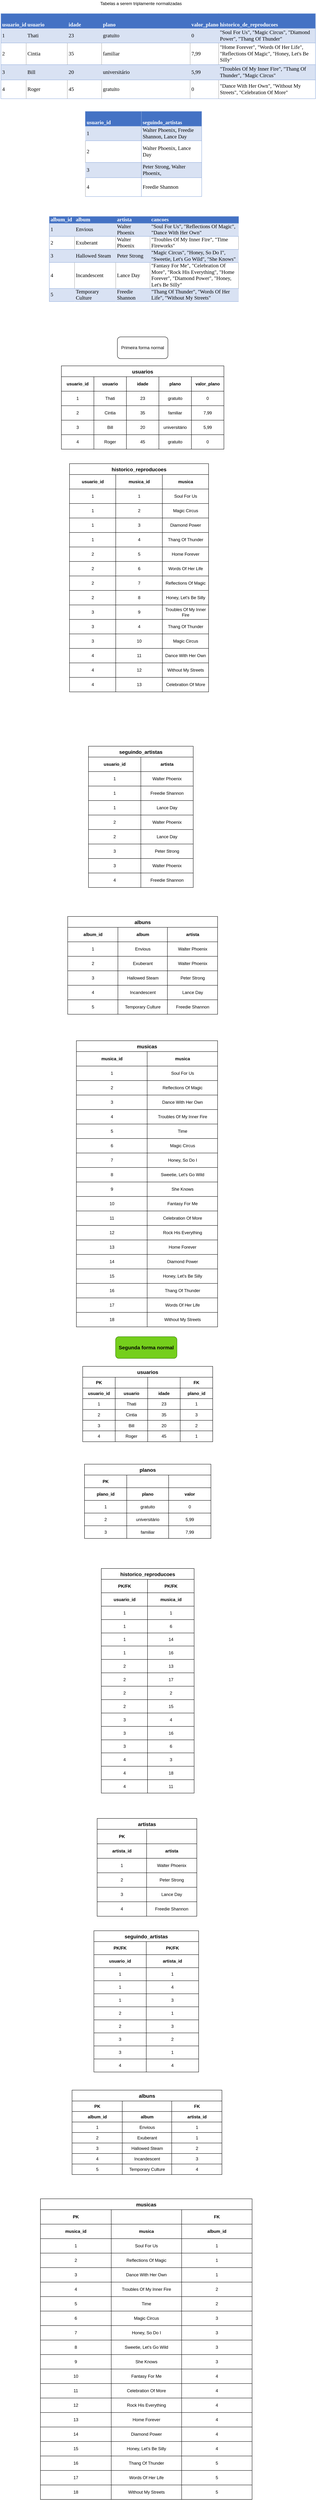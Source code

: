 <mxfile version="14.9.6" type="device"><diagram id="XEINesNRUYT8N2KPILq6" name="Página-1"><mxGraphModel dx="1631" dy="504" grid="1" gridSize="10" guides="1" tooltips="1" connect="1" arrows="1" fold="1" page="1" pageScale="1" pageWidth="827" pageHeight="1169" math="0" shadow="0"><root><mxCell id="0"/><mxCell id="1" parent="0"/><mxCell id="dRP_v-7GjzgiDpmFHNa6-1" value="&lt;table cellspacing=&quot;0&quot; cellpadding=&quot;0&quot; dir=&quot;ltr&quot; style=&quot;table-layout: fixed ; font-size: 11pt ; font-family: &amp;quot;helvetica neue&amp;quot; ; width: 0px&quot;&gt;&lt;colgroup&gt;&lt;col width=&quot;71&quot;&gt;&lt;col width=&quot;114&quot;&gt;&lt;col width=&quot;95&quot;&gt;&lt;col width=&quot;245&quot;&gt;&lt;col width=&quot;79&quot;&gt;&lt;col width=&quot;268&quot;&gt;&lt;/colgroup&gt;&lt;tbody&gt;&lt;tr style=&quot;height: 42px&quot;&gt;&lt;td style=&quot;border-top: 1px solid #8eaadb ; border-right: 1px solid transparent ; border-bottom: 1px solid #8eaadb ; border-left: 1px solid #8eaadb ; overflow: hidden ; padding: 0px 3px 0px 3px ; vertical-align: bottom ; background-color: #4472c4 ; font-family: &amp;quot;calibri&amp;quot; ; font-weight: bold ; color: #ffffff&quot;&gt;usuario_id&lt;/td&gt;&lt;td style=&quot;border-top: 1px solid #8eaadb ; border-right: 1px solid transparent ; border-bottom: 1px solid #8eaadb ; overflow: hidden ; padding: 0px 3px 0px 3px ; vertical-align: bottom ; background-color: #4472c4 ; font-family: &amp;quot;calibri&amp;quot; ; font-weight: bold ; color: #ffffff&quot;&gt;usuario&lt;/td&gt;&lt;td style=&quot;border-top: 1px solid #8eaadb ; border-right: 1px solid transparent ; border-bottom: 1px solid #8eaadb ; overflow: hidden ; padding: 0px 3px 0px 3px ; vertical-align: bottom ; background-color: #4472c4 ; font-family: &amp;quot;calibri&amp;quot; ; font-weight: bold ; color: #ffffff&quot;&gt;idade&lt;/td&gt;&lt;td style=&quot;border-top: 1px solid #8eaadb ; border-right: 1px solid transparent ; border-bottom: 1px solid #8eaadb ; overflow: hidden ; padding: 0px 3px 0px 3px ; vertical-align: bottom ; background-color: #4472c4 ; font-family: &amp;quot;calibri&amp;quot; ; font-weight: bold ; color: #ffffff&quot;&gt;plano&lt;/td&gt;&lt;td style=&quot;border-top: 1px solid #8eaadb ; border-right: 1px solid transparent ; border-bottom: 1px solid #8eaadb ; overflow: hidden ; padding: 0px 3px 0px 3px ; vertical-align: bottom ; background-color: #4472c4 ; font-family: &amp;quot;calibri&amp;quot; ; font-weight: bold ; color: #ffffff&quot;&gt;valor_plano&lt;/td&gt;&lt;td style=&quot;border-top: 1px solid rgb(142, 170, 219); border-right: 1px solid rgb(142, 170, 219); border-bottom: 1px solid rgb(142, 170, 219); overflow: hidden; padding: 0px 3px; vertical-align: bottom; background-color: rgb(68, 114, 196); font-family: calibri; font-weight: bold; overflow-wrap: break-word; color: rgb(255, 255, 255);&quot;&gt;historico_de_reproducoes&lt;/td&gt;&lt;/tr&gt;&lt;tr style=&quot;height: 40px&quot;&gt;&lt;td style=&quot;border-right: 1px solid transparent ; border-bottom: 1px solid #8eaadb ; border-left: 1px solid #8eaadb ; overflow: hidden ; padding: 0px 3px 0px 3px ; vertical-align: middle ; background-color: #d9e2f3 ; font-family: &amp;quot;calibri&amp;quot; ; font-weight: normal ; color: #000000&quot;&gt;1&lt;/td&gt;&lt;td style=&quot;border-right: 1px solid transparent ; border-bottom: 1px solid #8eaadb ; overflow: hidden ; padding: 0px 3px 0px 3px ; vertical-align: middle ; background-color: #d9e2f3 ; font-family: &amp;quot;calibri&amp;quot; ; font-weight: normal ; color: #000000&quot;&gt;Thati&lt;/td&gt;&lt;td style=&quot;border-right: 1px solid transparent ; border-bottom: 1px solid #8eaadb ; overflow: hidden ; padding: 0px 3px 0px 3px ; vertical-align: middle ; background-color: #d9e2f3 ; font-family: &amp;quot;calibri&amp;quot; ; font-weight: normal ; color: #000000&quot;&gt;23&lt;/td&gt;&lt;td style=&quot;border-right: 1px solid transparent ; border-bottom: 1px solid #8eaadb ; overflow: hidden ; padding: 0px 3px 0px 3px ; vertical-align: middle ; background-color: #d9e2f3 ; font-family: &amp;quot;calibri&amp;quot; ; font-weight: normal ; color: #000000&quot;&gt;gratuito&lt;/td&gt;&lt;td style=&quot;border-right: 1px solid transparent ; border-bottom: 1px solid #8eaadb ; overflow: hidden ; padding: 0px 3px 0px 3px ; vertical-align: middle ; background-color: #d9e2f3 ; font-family: &amp;quot;calibri&amp;quot; ; font-weight: normal ; color: #000000&quot;&gt;0&lt;/td&gt;&lt;td style=&quot;border-right: 1px solid rgb(142, 170, 219); border-bottom: 1px solid rgb(142, 170, 219); overflow: hidden; padding: 0px 3px; vertical-align: middle; background-color: rgb(217, 226, 243); font-family: calibri; font-weight: normal; overflow-wrap: break-word; color: rgb(0, 0, 0);&quot;&gt;&quot;Soul For Us&quot;, &quot;Magic Circus&quot;, &quot;Diamond Power&quot;, &quot;Thang Of Thunder&quot;&lt;/td&gt;&lt;/tr&gt;&lt;tr style=&quot;height: 60px&quot;&gt;&lt;td style=&quot;border-right: 1px solid #aaaaaa ; border-bottom: 1px solid #8eaadb ; border-left: 1px solid #8eaadb ; overflow: hidden ; padding: 0px 3px 0px 3px ; vertical-align: middle ; background-color: #ffffff ; font-family: &amp;quot;calibri&amp;quot; ; font-weight: normal ; color: #000000&quot;&gt;2&lt;/td&gt;&lt;td style=&quot;border-right: 1px solid #aaaaaa ; border-bottom: 1px solid #8eaadb ; overflow: hidden ; padding: 0px 3px 0px 3px ; vertical-align: middle ; background-color: #ffffff ; font-family: &amp;quot;calibri&amp;quot; ; font-weight: normal ; color: #000000&quot;&gt;Cintia&lt;/td&gt;&lt;td style=&quot;border-right: 1px solid #aaaaaa ; border-bottom: 1px solid #8eaadb ; overflow: hidden ; padding: 0px 3px 0px 3px ; vertical-align: middle ; background-color: #ffffff ; font-family: &amp;quot;calibri&amp;quot; ; font-weight: normal ; color: #000000&quot;&gt;35&lt;/td&gt;&lt;td style=&quot;border-right: 1px solid #aaaaaa ; border-bottom: 1px solid #8eaadb ; overflow: hidden ; padding: 0px 3px 0px 3px ; vertical-align: middle ; background-color: #ffffff ; font-family: &amp;quot;calibri&amp;quot; ; font-weight: normal ; color: #000000&quot;&gt;familiar&lt;/td&gt;&lt;td style=&quot;border-right: 1px solid #aaaaaa ; border-bottom: 1px solid #8eaadb ; overflow: hidden ; padding: 0px 3px 0px 3px ; vertical-align: middle ; background-color: #ffffff ; font-family: &amp;quot;calibri&amp;quot; ; font-weight: normal ; color: #000000&quot;&gt;7,99&lt;/td&gt;&lt;td style=&quot;border-right: 1px solid rgb(142, 170, 219); border-bottom: 1px solid rgb(142, 170, 219); overflow: hidden; padding: 0px 3px; vertical-align: middle; background-color: rgb(255, 255, 255); font-family: calibri; font-weight: normal; overflow-wrap: break-word; color: rgb(0, 0, 0);&quot;&gt;&quot;Home Forever&quot;, &quot;Words Of Her Life&quot;, &quot;Reflections Of Magic&quot;, &quot;Honey, Let's Be Silly&quot;&lt;/td&gt;&lt;/tr&gt;&lt;tr style=&quot;height: 42px&quot;&gt;&lt;td style=&quot;border-right: 1px solid transparent ; border-bottom: 1px solid #8eaadb ; border-left: 1px solid #8eaadb ; overflow: hidden ; padding: 0px 3px 0px 3px ; vertical-align: middle ; background-color: #d9e2f3 ; font-family: &amp;quot;calibri&amp;quot; ; font-weight: normal ; color: #000000&quot;&gt;3&lt;/td&gt;&lt;td style=&quot;border-right: 1px solid transparent ; border-bottom: 1px solid #8eaadb ; overflow: hidden ; padding: 0px 3px 0px 3px ; vertical-align: middle ; background-color: #d9e2f3 ; font-family: &amp;quot;calibri&amp;quot; ; font-weight: normal ; color: #000000&quot;&gt;Bill&lt;/td&gt;&lt;td style=&quot;border-right: 1px solid transparent ; border-bottom: 1px solid #8eaadb ; overflow: hidden ; padding: 0px 3px 0px 3px ; vertical-align: middle ; background-color: #d9e2f3 ; font-family: &amp;quot;calibri&amp;quot; ; font-weight: normal ; color: #000000&quot;&gt;20&lt;/td&gt;&lt;td style=&quot;border-right: 1px solid transparent ; border-bottom: 1px solid #8eaadb ; overflow: hidden ; padding: 0px 3px 0px 3px ; vertical-align: middle ; background-color: #d9e2f3 ; font-family: &amp;quot;calibri&amp;quot; ; font-weight: normal ; color: #000000&quot;&gt;universitário&lt;/td&gt;&lt;td style=&quot;border-right: 1px solid transparent ; border-bottom: 1px solid #8eaadb ; overflow: hidden ; padding: 0px 3px 0px 3px ; vertical-align: middle ; background-color: #d9e2f3 ; font-family: &amp;quot;calibri&amp;quot; ; font-weight: normal ; color: #000000&quot;&gt;5,99&lt;/td&gt;&lt;td style=&quot;border-right: 1px solid rgb(142, 170, 219); border-bottom: 1px solid rgb(142, 170, 219); overflow: hidden; padding: 0px 3px; vertical-align: middle; background-color: rgb(217, 226, 243); font-family: calibri; font-weight: normal; overflow-wrap: break-word; color: rgb(0, 0, 0);&quot;&gt;&quot;Troubles Of My Inner Fire&quot;, &quot;Thang Of Thunder&quot;, &quot;Magic Circus&quot;&lt;/td&gt;&lt;/tr&gt;&lt;tr style=&quot;height: 52px&quot;&gt;&lt;td style=&quot;border-right: 1px solid #aaaaaa ; border-bottom: 1px solid #8eaadb ; border-left: 1px solid #8eaadb ; overflow: hidden ; padding: 0px 3px 0px 3px ; vertical-align: middle ; background-color: #ffffff ; font-family: &amp;quot;calibri&amp;quot; ; font-weight: normal ; color: #000000&quot;&gt;4&lt;/td&gt;&lt;td style=&quot;border-right: 1px solid #aaaaaa ; border-bottom: 1px solid #8eaadb ; overflow: hidden ; padding: 0px 3px 0px 3px ; vertical-align: middle ; background-color: #ffffff ; font-family: &amp;quot;calibri&amp;quot; ; font-weight: normal ; color: #000000&quot;&gt;Roger&lt;/td&gt;&lt;td style=&quot;border-right: 1px solid #aaaaaa ; border-bottom: 1px solid #8eaadb ; overflow: hidden ; padding: 0px 3px 0px 3px ; vertical-align: middle ; background-color: #ffffff ; font-family: &amp;quot;calibri&amp;quot; ; font-weight: normal ; color: #000000&quot;&gt;45&lt;/td&gt;&lt;td style=&quot;border-right: 1px solid #aaaaaa ; border-bottom: 1px solid #8eaadb ; overflow: hidden ; padding: 0px 3px 0px 3px ; vertical-align: middle ; background-color: #ffffff ; font-family: &amp;quot;calibri&amp;quot; ; font-weight: normal ; color: #000000&quot;&gt;gratuito&lt;/td&gt;&lt;td style=&quot;border-right: 1px solid #aaaaaa ; border-bottom: 1px solid #8eaadb ; overflow: hidden ; padding: 0px 3px 0px 3px ; vertical-align: middle ; background-color: #ffffff ; font-family: &amp;quot;calibri&amp;quot; ; font-weight: normal ; color: #000000&quot;&gt;0&lt;/td&gt;&lt;td style=&quot;border-right: 1px solid rgb(142, 170, 219); border-bottom: 1px solid rgb(142, 170, 219); overflow: hidden; padding: 0px 3px; vertical-align: middle; background-color: rgb(255, 255, 255); font-family: calibri; font-weight: normal; overflow-wrap: break-word; color: rgb(0, 0, 0);&quot;&gt;&quot;Dance With Her Own&quot;, &quot;Without My Streets&quot;, &quot;Celebration Of More&quot;&lt;/td&gt;&lt;/tr&gt;&lt;/tbody&gt;&lt;/table&gt;" style="text;whiteSpace=wrap;html=1;" vertex="1" parent="1"><mxGeometry x="-170" y="80" width="550" height="250" as="geometry"/></mxCell><mxCell id="dRP_v-7GjzgiDpmFHNa6-3" value="Tabelas a serem triplamente normalizadas" style="text;html=1;align=center;verticalAlign=middle;resizable=0;points=[];autosize=1;strokeColor=none;" vertex="1" parent="1"><mxGeometry x="100" y="50" width="240" height="20" as="geometry"/></mxCell><mxCell id="dRP_v-7GjzgiDpmFHNa6-4" value="Primeira forma normal" style="rounded=1;whiteSpace=wrap;html=1;" vertex="1" parent="1"><mxGeometry x="155" y="980" width="140" height="60" as="geometry"/></mxCell><mxCell id="dRP_v-7GjzgiDpmFHNa6-5" value="usuarios" style="shape=table;startSize=30;container=1;collapsible=0;childLayout=tableLayout;fontStyle=1;fontSize=14;" vertex="1" parent="1"><mxGeometry y="1060" width="450" height="230" as="geometry"/></mxCell><mxCell id="dRP_v-7GjzgiDpmFHNa6-6" value="" style="shape=partialRectangle;collapsible=0;dropTarget=0;pointerEvents=0;fillColor=none;top=0;left=0;bottom=0;right=0;points=[[0,0.5],[1,0.5]];portConstraint=eastwest;" vertex="1" parent="dRP_v-7GjzgiDpmFHNa6-5"><mxGeometry y="30" width="450" height="40" as="geometry"/></mxCell><mxCell id="dRP_v-7GjzgiDpmFHNa6-7" value="&lt;b&gt;usuario_id&lt;/b&gt;" style="shape=partialRectangle;html=1;whiteSpace=wrap;connectable=0;overflow=hidden;fillColor=none;top=0;left=0;bottom=0;right=0;pointerEvents=1;" vertex="1" parent="dRP_v-7GjzgiDpmFHNa6-6"><mxGeometry width="90" height="40" as="geometry"/></mxCell><mxCell id="dRP_v-7GjzgiDpmFHNa6-8" value="&lt;b&gt;usuario&lt;/b&gt;" style="shape=partialRectangle;html=1;whiteSpace=wrap;connectable=0;overflow=hidden;fillColor=none;top=0;left=0;bottom=0;right=0;pointerEvents=1;" vertex="1" parent="dRP_v-7GjzgiDpmFHNa6-6"><mxGeometry x="90" width="90" height="40" as="geometry"/></mxCell><mxCell id="dRP_v-7GjzgiDpmFHNa6-9" value="&lt;b&gt;idade&lt;/b&gt;" style="shape=partialRectangle;html=1;whiteSpace=wrap;connectable=0;overflow=hidden;fillColor=none;top=0;left=0;bottom=0;right=0;pointerEvents=1;" vertex="1" parent="dRP_v-7GjzgiDpmFHNa6-6"><mxGeometry x="180" width="90" height="40" as="geometry"/></mxCell><mxCell id="dRP_v-7GjzgiDpmFHNa6-10" value="&lt;b&gt;plano&lt;/b&gt;" style="shape=partialRectangle;html=1;whiteSpace=wrap;connectable=0;overflow=hidden;fillColor=none;top=0;left=0;bottom=0;right=0;pointerEvents=1;" vertex="1" parent="dRP_v-7GjzgiDpmFHNa6-6"><mxGeometry x="270" width="90" height="40" as="geometry"/></mxCell><mxCell id="dRP_v-7GjzgiDpmFHNa6-11" value="&lt;b&gt;valor_plano&lt;/b&gt;" style="shape=partialRectangle;html=1;whiteSpace=wrap;connectable=0;overflow=hidden;fillColor=none;top=0;left=0;bottom=0;right=0;pointerEvents=1;" vertex="1" parent="dRP_v-7GjzgiDpmFHNa6-6"><mxGeometry x="360" width="90" height="40" as="geometry"/></mxCell><mxCell id="dRP_v-7GjzgiDpmFHNa6-12" value="" style="shape=partialRectangle;collapsible=0;dropTarget=0;pointerEvents=0;fillColor=none;top=0;left=0;bottom=0;right=0;points=[[0,0.5],[1,0.5]];portConstraint=eastwest;" vertex="1" parent="dRP_v-7GjzgiDpmFHNa6-5"><mxGeometry y="70" width="450" height="40" as="geometry"/></mxCell><mxCell id="dRP_v-7GjzgiDpmFHNa6-13" value="1" style="shape=partialRectangle;html=1;whiteSpace=wrap;connectable=0;overflow=hidden;fillColor=none;top=0;left=0;bottom=0;right=0;pointerEvents=1;" vertex="1" parent="dRP_v-7GjzgiDpmFHNa6-12"><mxGeometry width="90" height="40" as="geometry"/></mxCell><mxCell id="dRP_v-7GjzgiDpmFHNa6-14" value="Thati" style="shape=partialRectangle;html=1;whiteSpace=wrap;connectable=0;overflow=hidden;fillColor=none;top=0;left=0;bottom=0;right=0;pointerEvents=1;" vertex="1" parent="dRP_v-7GjzgiDpmFHNa6-12"><mxGeometry x="90" width="90" height="40" as="geometry"/></mxCell><mxCell id="dRP_v-7GjzgiDpmFHNa6-15" value="23" style="shape=partialRectangle;html=1;whiteSpace=wrap;connectable=0;overflow=hidden;fillColor=none;top=0;left=0;bottom=0;right=0;pointerEvents=1;" vertex="1" parent="dRP_v-7GjzgiDpmFHNa6-12"><mxGeometry x="180" width="90" height="40" as="geometry"/></mxCell><mxCell id="dRP_v-7GjzgiDpmFHNa6-16" value="gratuito" style="shape=partialRectangle;html=1;whiteSpace=wrap;connectable=0;overflow=hidden;fillColor=none;top=0;left=0;bottom=0;right=0;pointerEvents=1;" vertex="1" parent="dRP_v-7GjzgiDpmFHNa6-12"><mxGeometry x="270" width="90" height="40" as="geometry"/></mxCell><mxCell id="dRP_v-7GjzgiDpmFHNa6-17" value="0" style="shape=partialRectangle;html=1;whiteSpace=wrap;connectable=0;overflow=hidden;fillColor=none;top=0;left=0;bottom=0;right=0;pointerEvents=1;" vertex="1" parent="dRP_v-7GjzgiDpmFHNa6-12"><mxGeometry x="360" width="90" height="40" as="geometry"/></mxCell><mxCell id="dRP_v-7GjzgiDpmFHNa6-18" value="" style="shape=partialRectangle;collapsible=0;dropTarget=0;pointerEvents=0;fillColor=none;top=0;left=0;bottom=0;right=0;points=[[0,0.5],[1,0.5]];portConstraint=eastwest;" vertex="1" parent="dRP_v-7GjzgiDpmFHNa6-5"><mxGeometry y="110" width="450" height="40" as="geometry"/></mxCell><mxCell id="dRP_v-7GjzgiDpmFHNa6-19" value="2" style="shape=partialRectangle;html=1;whiteSpace=wrap;connectable=0;overflow=hidden;fillColor=none;top=0;left=0;bottom=0;right=0;pointerEvents=1;" vertex="1" parent="dRP_v-7GjzgiDpmFHNa6-18"><mxGeometry width="90" height="40" as="geometry"/></mxCell><mxCell id="dRP_v-7GjzgiDpmFHNa6-20" value="Cintia" style="shape=partialRectangle;html=1;whiteSpace=wrap;connectable=0;overflow=hidden;fillColor=none;top=0;left=0;bottom=0;right=0;pointerEvents=1;" vertex="1" parent="dRP_v-7GjzgiDpmFHNa6-18"><mxGeometry x="90" width="90" height="40" as="geometry"/></mxCell><mxCell id="dRP_v-7GjzgiDpmFHNa6-21" value="35" style="shape=partialRectangle;html=1;whiteSpace=wrap;connectable=0;overflow=hidden;fillColor=none;top=0;left=0;bottom=0;right=0;pointerEvents=1;" vertex="1" parent="dRP_v-7GjzgiDpmFHNa6-18"><mxGeometry x="180" width="90" height="40" as="geometry"/></mxCell><mxCell id="dRP_v-7GjzgiDpmFHNa6-22" value="familiar" style="shape=partialRectangle;html=1;whiteSpace=wrap;connectable=0;overflow=hidden;fillColor=none;top=0;left=0;bottom=0;right=0;pointerEvents=1;" vertex="1" parent="dRP_v-7GjzgiDpmFHNa6-18"><mxGeometry x="270" width="90" height="40" as="geometry"/></mxCell><mxCell id="dRP_v-7GjzgiDpmFHNa6-23" value="7,99" style="shape=partialRectangle;html=1;whiteSpace=wrap;connectable=0;overflow=hidden;fillColor=none;top=0;left=0;bottom=0;right=0;pointerEvents=1;" vertex="1" parent="dRP_v-7GjzgiDpmFHNa6-18"><mxGeometry x="360" width="90" height="40" as="geometry"/></mxCell><mxCell id="dRP_v-7GjzgiDpmFHNa6-24" value="" style="shape=partialRectangle;collapsible=0;dropTarget=0;pointerEvents=0;fillColor=none;top=0;left=0;bottom=0;right=0;points=[[0,0.5],[1,0.5]];portConstraint=eastwest;" vertex="1" parent="dRP_v-7GjzgiDpmFHNa6-5"><mxGeometry y="150" width="450" height="40" as="geometry"/></mxCell><mxCell id="dRP_v-7GjzgiDpmFHNa6-25" value="3" style="shape=partialRectangle;html=1;whiteSpace=wrap;connectable=0;overflow=hidden;fillColor=none;top=0;left=0;bottom=0;right=0;pointerEvents=1;" vertex="1" parent="dRP_v-7GjzgiDpmFHNa6-24"><mxGeometry width="90" height="40" as="geometry"/></mxCell><mxCell id="dRP_v-7GjzgiDpmFHNa6-26" value="Bill" style="shape=partialRectangle;html=1;whiteSpace=wrap;connectable=0;overflow=hidden;fillColor=none;top=0;left=0;bottom=0;right=0;pointerEvents=1;" vertex="1" parent="dRP_v-7GjzgiDpmFHNa6-24"><mxGeometry x="90" width="90" height="40" as="geometry"/></mxCell><mxCell id="dRP_v-7GjzgiDpmFHNa6-27" value="20" style="shape=partialRectangle;html=1;whiteSpace=wrap;connectable=0;overflow=hidden;fillColor=none;top=0;left=0;bottom=0;right=0;pointerEvents=1;" vertex="1" parent="dRP_v-7GjzgiDpmFHNa6-24"><mxGeometry x="180" width="90" height="40" as="geometry"/></mxCell><mxCell id="dRP_v-7GjzgiDpmFHNa6-28" value="universitário" style="shape=partialRectangle;html=1;whiteSpace=wrap;connectable=0;overflow=hidden;fillColor=none;top=0;left=0;bottom=0;right=0;pointerEvents=1;" vertex="1" parent="dRP_v-7GjzgiDpmFHNa6-24"><mxGeometry x="270" width="90" height="40" as="geometry"/></mxCell><mxCell id="dRP_v-7GjzgiDpmFHNa6-29" value="5,99" style="shape=partialRectangle;html=1;whiteSpace=wrap;connectable=0;overflow=hidden;fillColor=none;top=0;left=0;bottom=0;right=0;pointerEvents=1;" vertex="1" parent="dRP_v-7GjzgiDpmFHNa6-24"><mxGeometry x="360" width="90" height="40" as="geometry"/></mxCell><mxCell id="dRP_v-7GjzgiDpmFHNa6-30" value="" style="shape=partialRectangle;collapsible=0;dropTarget=0;pointerEvents=0;fillColor=none;top=0;left=0;bottom=0;right=0;points=[[0,0.5],[1,0.5]];portConstraint=eastwest;" vertex="1" parent="dRP_v-7GjzgiDpmFHNa6-5"><mxGeometry y="190" width="450" height="40" as="geometry"/></mxCell><mxCell id="dRP_v-7GjzgiDpmFHNa6-31" value="4" style="shape=partialRectangle;html=1;whiteSpace=wrap;connectable=0;overflow=hidden;fillColor=none;top=0;left=0;bottom=0;right=0;pointerEvents=1;" vertex="1" parent="dRP_v-7GjzgiDpmFHNa6-30"><mxGeometry width="90" height="40" as="geometry"/></mxCell><mxCell id="dRP_v-7GjzgiDpmFHNa6-32" value="Roger" style="shape=partialRectangle;html=1;whiteSpace=wrap;connectable=0;overflow=hidden;fillColor=none;top=0;left=0;bottom=0;right=0;pointerEvents=1;" vertex="1" parent="dRP_v-7GjzgiDpmFHNa6-30"><mxGeometry x="90" width="90" height="40" as="geometry"/></mxCell><mxCell id="dRP_v-7GjzgiDpmFHNa6-33" value="45" style="shape=partialRectangle;html=1;whiteSpace=wrap;connectable=0;overflow=hidden;fillColor=none;top=0;left=0;bottom=0;right=0;pointerEvents=1;" vertex="1" parent="dRP_v-7GjzgiDpmFHNa6-30"><mxGeometry x="180" width="90" height="40" as="geometry"/></mxCell><mxCell id="dRP_v-7GjzgiDpmFHNa6-34" value="gratuito" style="shape=partialRectangle;html=1;whiteSpace=wrap;connectable=0;overflow=hidden;fillColor=none;top=0;left=0;bottom=0;right=0;pointerEvents=1;" vertex="1" parent="dRP_v-7GjzgiDpmFHNa6-30"><mxGeometry x="270" width="90" height="40" as="geometry"/></mxCell><mxCell id="dRP_v-7GjzgiDpmFHNa6-35" value="0" style="shape=partialRectangle;html=1;whiteSpace=wrap;connectable=0;overflow=hidden;fillColor=none;top=0;left=0;bottom=0;right=0;pointerEvents=1;" vertex="1" parent="dRP_v-7GjzgiDpmFHNa6-30"><mxGeometry x="360" width="90" height="40" as="geometry"/></mxCell><mxCell id="dRP_v-7GjzgiDpmFHNa6-36" value="historico_reproducoes" style="shape=table;startSize=30;container=1;collapsible=0;childLayout=tableLayout;fontStyle=1;fontSize=14;" vertex="1" parent="1"><mxGeometry x="22.5" y="1330" width="385" height="630" as="geometry"/></mxCell><mxCell id="dRP_v-7GjzgiDpmFHNa6-37" value="" style="shape=partialRectangle;collapsible=0;dropTarget=0;pointerEvents=0;fillColor=none;top=0;left=0;bottom=0;right=0;points=[[0,0.5],[1,0.5]];portConstraint=eastwest;" vertex="1" parent="dRP_v-7GjzgiDpmFHNa6-36"><mxGeometry y="30" width="385" height="40" as="geometry"/></mxCell><mxCell id="dRP_v-7GjzgiDpmFHNa6-38" value="&lt;b&gt;usuario_id&lt;/b&gt;" style="shape=partialRectangle;html=1;whiteSpace=wrap;connectable=0;overflow=hidden;fillColor=none;top=0;left=0;bottom=0;right=0;pointerEvents=1;" vertex="1" parent="dRP_v-7GjzgiDpmFHNa6-37"><mxGeometry width="128" height="40" as="geometry"/></mxCell><mxCell id="dRP_v-7GjzgiDpmFHNa6-39" value="&lt;b&gt;musica_id&lt;/b&gt;" style="shape=partialRectangle;html=1;whiteSpace=wrap;connectable=0;overflow=hidden;fillColor=none;top=0;left=0;bottom=0;right=0;pointerEvents=1;" vertex="1" parent="dRP_v-7GjzgiDpmFHNa6-37"><mxGeometry x="128" width="129" height="40" as="geometry"/></mxCell><mxCell id="dRP_v-7GjzgiDpmFHNa6-40" value="&lt;b&gt;musica&lt;/b&gt;" style="shape=partialRectangle;html=1;whiteSpace=wrap;connectable=0;overflow=hidden;fillColor=none;top=0;left=0;bottom=0;right=0;pointerEvents=1;" vertex="1" parent="dRP_v-7GjzgiDpmFHNa6-37"><mxGeometry x="257" width="128" height="40" as="geometry"/></mxCell><mxCell id="dRP_v-7GjzgiDpmFHNa6-41" value="" style="shape=partialRectangle;collapsible=0;dropTarget=0;pointerEvents=0;fillColor=none;top=0;left=0;bottom=0;right=0;points=[[0,0.5],[1,0.5]];portConstraint=eastwest;" vertex="1" parent="dRP_v-7GjzgiDpmFHNa6-36"><mxGeometry y="70" width="385" height="40" as="geometry"/></mxCell><mxCell id="dRP_v-7GjzgiDpmFHNa6-42" value="1" style="shape=partialRectangle;html=1;whiteSpace=wrap;connectable=0;overflow=hidden;fillColor=none;top=0;left=0;bottom=0;right=0;pointerEvents=1;" vertex="1" parent="dRP_v-7GjzgiDpmFHNa6-41"><mxGeometry width="128" height="40" as="geometry"/></mxCell><mxCell id="dRP_v-7GjzgiDpmFHNa6-43" value="1" style="shape=partialRectangle;html=1;whiteSpace=wrap;connectable=0;overflow=hidden;fillColor=none;top=0;left=0;bottom=0;right=0;pointerEvents=1;" vertex="1" parent="dRP_v-7GjzgiDpmFHNa6-41"><mxGeometry x="128" width="129" height="40" as="geometry"/></mxCell><mxCell id="dRP_v-7GjzgiDpmFHNa6-44" value="Soul For Us" style="shape=partialRectangle;html=1;whiteSpace=wrap;connectable=0;overflow=hidden;fillColor=none;top=0;left=0;bottom=0;right=0;pointerEvents=1;" vertex="1" parent="dRP_v-7GjzgiDpmFHNa6-41"><mxGeometry x="257" width="128" height="40" as="geometry"/></mxCell><mxCell id="dRP_v-7GjzgiDpmFHNa6-45" value="" style="shape=partialRectangle;collapsible=0;dropTarget=0;pointerEvents=0;fillColor=none;top=0;left=0;bottom=0;right=0;points=[[0,0.5],[1,0.5]];portConstraint=eastwest;" vertex="1" parent="dRP_v-7GjzgiDpmFHNa6-36"><mxGeometry y="110" width="385" height="40" as="geometry"/></mxCell><mxCell id="dRP_v-7GjzgiDpmFHNa6-46" value="1" style="shape=partialRectangle;html=1;whiteSpace=wrap;connectable=0;overflow=hidden;fillColor=none;top=0;left=0;bottom=0;right=0;pointerEvents=1;" vertex="1" parent="dRP_v-7GjzgiDpmFHNa6-45"><mxGeometry width="128" height="40" as="geometry"/></mxCell><mxCell id="dRP_v-7GjzgiDpmFHNa6-47" value="2" style="shape=partialRectangle;html=1;whiteSpace=wrap;connectable=0;overflow=hidden;fillColor=none;top=0;left=0;bottom=0;right=0;pointerEvents=1;" vertex="1" parent="dRP_v-7GjzgiDpmFHNa6-45"><mxGeometry x="128" width="129" height="40" as="geometry"/></mxCell><mxCell id="dRP_v-7GjzgiDpmFHNa6-48" value="Magic Circus" style="shape=partialRectangle;html=1;whiteSpace=wrap;connectable=0;overflow=hidden;fillColor=none;top=0;left=0;bottom=0;right=0;pointerEvents=1;" vertex="1" parent="dRP_v-7GjzgiDpmFHNa6-45"><mxGeometry x="257" width="128" height="40" as="geometry"/></mxCell><mxCell id="dRP_v-7GjzgiDpmFHNa6-49" value="" style="shape=partialRectangle;collapsible=0;dropTarget=0;pointerEvents=0;fillColor=none;top=0;left=0;bottom=0;right=0;points=[[0,0.5],[1,0.5]];portConstraint=eastwest;" vertex="1" parent="dRP_v-7GjzgiDpmFHNa6-36"><mxGeometry y="150" width="385" height="40" as="geometry"/></mxCell><mxCell id="dRP_v-7GjzgiDpmFHNa6-50" value="1" style="shape=partialRectangle;html=1;whiteSpace=wrap;connectable=0;overflow=hidden;fillColor=none;top=0;left=0;bottom=0;right=0;pointerEvents=1;" vertex="1" parent="dRP_v-7GjzgiDpmFHNa6-49"><mxGeometry width="128" height="40" as="geometry"/></mxCell><mxCell id="dRP_v-7GjzgiDpmFHNa6-51" value="3" style="shape=partialRectangle;html=1;whiteSpace=wrap;connectable=0;overflow=hidden;fillColor=none;top=0;left=0;bottom=0;right=0;pointerEvents=1;" vertex="1" parent="dRP_v-7GjzgiDpmFHNa6-49"><mxGeometry x="128" width="129" height="40" as="geometry"/></mxCell><mxCell id="dRP_v-7GjzgiDpmFHNa6-52" value="Diamond Power" style="shape=partialRectangle;html=1;whiteSpace=wrap;connectable=0;overflow=hidden;fillColor=none;top=0;left=0;bottom=0;right=0;pointerEvents=1;" vertex="1" parent="dRP_v-7GjzgiDpmFHNa6-49"><mxGeometry x="257" width="128" height="40" as="geometry"/></mxCell><mxCell id="dRP_v-7GjzgiDpmFHNa6-53" value="" style="shape=partialRectangle;collapsible=0;dropTarget=0;pointerEvents=0;fillColor=none;top=0;left=0;bottom=0;right=0;points=[[0,0.5],[1,0.5]];portConstraint=eastwest;" vertex="1" parent="dRP_v-7GjzgiDpmFHNa6-36"><mxGeometry y="190" width="385" height="40" as="geometry"/></mxCell><mxCell id="dRP_v-7GjzgiDpmFHNa6-54" value="1" style="shape=partialRectangle;html=1;whiteSpace=wrap;connectable=0;overflow=hidden;fillColor=none;top=0;left=0;bottom=0;right=0;pointerEvents=1;" vertex="1" parent="dRP_v-7GjzgiDpmFHNa6-53"><mxGeometry width="128" height="40" as="geometry"/></mxCell><mxCell id="dRP_v-7GjzgiDpmFHNa6-55" value="4" style="shape=partialRectangle;html=1;whiteSpace=wrap;connectable=0;overflow=hidden;fillColor=none;top=0;left=0;bottom=0;right=0;pointerEvents=1;" vertex="1" parent="dRP_v-7GjzgiDpmFHNa6-53"><mxGeometry x="128" width="129" height="40" as="geometry"/></mxCell><mxCell id="dRP_v-7GjzgiDpmFHNa6-56" value="Thang Of Thunder" style="shape=partialRectangle;html=1;whiteSpace=wrap;connectable=0;overflow=hidden;fillColor=none;top=0;left=0;bottom=0;right=0;pointerEvents=1;" vertex="1" parent="dRP_v-7GjzgiDpmFHNa6-53"><mxGeometry x="257" width="128" height="40" as="geometry"/></mxCell><mxCell id="dRP_v-7GjzgiDpmFHNa6-57" value="" style="shape=partialRectangle;collapsible=0;dropTarget=0;pointerEvents=0;fillColor=none;top=0;left=0;bottom=0;right=0;points=[[0,0.5],[1,0.5]];portConstraint=eastwest;" vertex="1" parent="dRP_v-7GjzgiDpmFHNa6-36"><mxGeometry y="230" width="385" height="40" as="geometry"/></mxCell><mxCell id="dRP_v-7GjzgiDpmFHNa6-58" value="2" style="shape=partialRectangle;html=1;whiteSpace=wrap;connectable=0;overflow=hidden;fillColor=none;top=0;left=0;bottom=0;right=0;pointerEvents=1;" vertex="1" parent="dRP_v-7GjzgiDpmFHNa6-57"><mxGeometry width="128" height="40" as="geometry"/></mxCell><mxCell id="dRP_v-7GjzgiDpmFHNa6-59" value="5" style="shape=partialRectangle;html=1;whiteSpace=wrap;connectable=0;overflow=hidden;fillColor=none;top=0;left=0;bottom=0;right=0;pointerEvents=1;" vertex="1" parent="dRP_v-7GjzgiDpmFHNa6-57"><mxGeometry x="128" width="129" height="40" as="geometry"/></mxCell><mxCell id="dRP_v-7GjzgiDpmFHNa6-60" value="Home Forever" style="shape=partialRectangle;html=1;whiteSpace=wrap;connectable=0;overflow=hidden;fillColor=none;top=0;left=0;bottom=0;right=0;pointerEvents=1;" vertex="1" parent="dRP_v-7GjzgiDpmFHNa6-57"><mxGeometry x="257" width="128" height="40" as="geometry"/></mxCell><mxCell id="dRP_v-7GjzgiDpmFHNa6-61" value="" style="shape=partialRectangle;collapsible=0;dropTarget=0;pointerEvents=0;fillColor=none;top=0;left=0;bottom=0;right=0;points=[[0,0.5],[1,0.5]];portConstraint=eastwest;" vertex="1" parent="dRP_v-7GjzgiDpmFHNa6-36"><mxGeometry y="270" width="385" height="40" as="geometry"/></mxCell><mxCell id="dRP_v-7GjzgiDpmFHNa6-62" value="2" style="shape=partialRectangle;html=1;whiteSpace=wrap;connectable=0;overflow=hidden;fillColor=none;top=0;left=0;bottom=0;right=0;pointerEvents=1;" vertex="1" parent="dRP_v-7GjzgiDpmFHNa6-61"><mxGeometry width="128" height="40" as="geometry"/></mxCell><mxCell id="dRP_v-7GjzgiDpmFHNa6-63" value="6" style="shape=partialRectangle;html=1;whiteSpace=wrap;connectable=0;overflow=hidden;fillColor=none;top=0;left=0;bottom=0;right=0;pointerEvents=1;" vertex="1" parent="dRP_v-7GjzgiDpmFHNa6-61"><mxGeometry x="128" width="129" height="40" as="geometry"/></mxCell><mxCell id="dRP_v-7GjzgiDpmFHNa6-64" value="Words Of Her Life" style="shape=partialRectangle;html=1;whiteSpace=wrap;connectable=0;overflow=hidden;fillColor=none;top=0;left=0;bottom=0;right=0;pointerEvents=1;" vertex="1" parent="dRP_v-7GjzgiDpmFHNa6-61"><mxGeometry x="257" width="128" height="40" as="geometry"/></mxCell><mxCell id="dRP_v-7GjzgiDpmFHNa6-65" value="" style="shape=partialRectangle;collapsible=0;dropTarget=0;pointerEvents=0;fillColor=none;top=0;left=0;bottom=0;right=0;points=[[0,0.5],[1,0.5]];portConstraint=eastwest;" vertex="1" parent="dRP_v-7GjzgiDpmFHNa6-36"><mxGeometry y="310" width="385" height="40" as="geometry"/></mxCell><mxCell id="dRP_v-7GjzgiDpmFHNa6-66" value="2" style="shape=partialRectangle;html=1;whiteSpace=wrap;connectable=0;overflow=hidden;fillColor=none;top=0;left=0;bottom=0;right=0;pointerEvents=1;" vertex="1" parent="dRP_v-7GjzgiDpmFHNa6-65"><mxGeometry width="128" height="40" as="geometry"/></mxCell><mxCell id="dRP_v-7GjzgiDpmFHNa6-67" value="7" style="shape=partialRectangle;html=1;whiteSpace=wrap;connectable=0;overflow=hidden;fillColor=none;top=0;left=0;bottom=0;right=0;pointerEvents=1;" vertex="1" parent="dRP_v-7GjzgiDpmFHNa6-65"><mxGeometry x="128" width="129" height="40" as="geometry"/></mxCell><mxCell id="dRP_v-7GjzgiDpmFHNa6-68" value="Reflections Of Magic" style="shape=partialRectangle;html=1;whiteSpace=wrap;connectable=0;overflow=hidden;fillColor=none;top=0;left=0;bottom=0;right=0;pointerEvents=1;" vertex="1" parent="dRP_v-7GjzgiDpmFHNa6-65"><mxGeometry x="257" width="128" height="40" as="geometry"/></mxCell><mxCell id="dRP_v-7GjzgiDpmFHNa6-69" value="" style="shape=partialRectangle;collapsible=0;dropTarget=0;pointerEvents=0;fillColor=none;top=0;left=0;bottom=0;right=0;points=[[0,0.5],[1,0.5]];portConstraint=eastwest;" vertex="1" parent="dRP_v-7GjzgiDpmFHNa6-36"><mxGeometry y="350" width="385" height="40" as="geometry"/></mxCell><mxCell id="dRP_v-7GjzgiDpmFHNa6-70" value="2" style="shape=partialRectangle;html=1;whiteSpace=wrap;connectable=0;overflow=hidden;fillColor=none;top=0;left=0;bottom=0;right=0;pointerEvents=1;" vertex="1" parent="dRP_v-7GjzgiDpmFHNa6-69"><mxGeometry width="128" height="40" as="geometry"/></mxCell><mxCell id="dRP_v-7GjzgiDpmFHNa6-71" value="8" style="shape=partialRectangle;html=1;whiteSpace=wrap;connectable=0;overflow=hidden;fillColor=none;top=0;left=0;bottom=0;right=0;pointerEvents=1;" vertex="1" parent="dRP_v-7GjzgiDpmFHNa6-69"><mxGeometry x="128" width="129" height="40" as="geometry"/></mxCell><mxCell id="dRP_v-7GjzgiDpmFHNa6-72" value="Honey, Let's Be Silly" style="shape=partialRectangle;html=1;whiteSpace=wrap;connectable=0;overflow=hidden;fillColor=none;top=0;left=0;bottom=0;right=0;pointerEvents=1;" vertex="1" parent="dRP_v-7GjzgiDpmFHNa6-69"><mxGeometry x="257" width="128" height="40" as="geometry"/></mxCell><mxCell id="dRP_v-7GjzgiDpmFHNa6-73" value="" style="shape=partialRectangle;collapsible=0;dropTarget=0;pointerEvents=0;fillColor=none;top=0;left=0;bottom=0;right=0;points=[[0,0.5],[1,0.5]];portConstraint=eastwest;" vertex="1" parent="dRP_v-7GjzgiDpmFHNa6-36"><mxGeometry y="390" width="385" height="40" as="geometry"/></mxCell><mxCell id="dRP_v-7GjzgiDpmFHNa6-74" value="3" style="shape=partialRectangle;html=1;whiteSpace=wrap;connectable=0;overflow=hidden;fillColor=none;top=0;left=0;bottom=0;right=0;pointerEvents=1;" vertex="1" parent="dRP_v-7GjzgiDpmFHNa6-73"><mxGeometry width="128" height="40" as="geometry"/></mxCell><mxCell id="dRP_v-7GjzgiDpmFHNa6-75" value="9" style="shape=partialRectangle;html=1;whiteSpace=wrap;connectable=0;overflow=hidden;fillColor=none;top=0;left=0;bottom=0;right=0;pointerEvents=1;" vertex="1" parent="dRP_v-7GjzgiDpmFHNa6-73"><mxGeometry x="128" width="129" height="40" as="geometry"/></mxCell><mxCell id="dRP_v-7GjzgiDpmFHNa6-76" value="Troubles Of My Inner Fire" style="shape=partialRectangle;html=1;whiteSpace=wrap;connectable=0;overflow=hidden;fillColor=none;top=0;left=0;bottom=0;right=0;pointerEvents=1;" vertex="1" parent="dRP_v-7GjzgiDpmFHNa6-73"><mxGeometry x="257" width="128" height="40" as="geometry"/></mxCell><mxCell id="dRP_v-7GjzgiDpmFHNa6-77" value="" style="shape=partialRectangle;collapsible=0;dropTarget=0;pointerEvents=0;fillColor=none;top=0;left=0;bottom=0;right=0;points=[[0,0.5],[1,0.5]];portConstraint=eastwest;" vertex="1" parent="dRP_v-7GjzgiDpmFHNa6-36"><mxGeometry y="430" width="385" height="40" as="geometry"/></mxCell><mxCell id="dRP_v-7GjzgiDpmFHNa6-78" value="3" style="shape=partialRectangle;html=1;whiteSpace=wrap;connectable=0;overflow=hidden;fillColor=none;top=0;left=0;bottom=0;right=0;pointerEvents=1;" vertex="1" parent="dRP_v-7GjzgiDpmFHNa6-77"><mxGeometry width="128" height="40" as="geometry"/></mxCell><mxCell id="dRP_v-7GjzgiDpmFHNa6-79" value="4" style="shape=partialRectangle;html=1;whiteSpace=wrap;connectable=0;overflow=hidden;fillColor=none;top=0;left=0;bottom=0;right=0;pointerEvents=1;" vertex="1" parent="dRP_v-7GjzgiDpmFHNa6-77"><mxGeometry x="128" width="129" height="40" as="geometry"/></mxCell><mxCell id="dRP_v-7GjzgiDpmFHNa6-80" value="Thang Of Thunder" style="shape=partialRectangle;html=1;whiteSpace=wrap;connectable=0;overflow=hidden;fillColor=none;top=0;left=0;bottom=0;right=0;pointerEvents=1;" vertex="1" parent="dRP_v-7GjzgiDpmFHNa6-77"><mxGeometry x="257" width="128" height="40" as="geometry"/></mxCell><mxCell id="dRP_v-7GjzgiDpmFHNa6-81" value="" style="shape=partialRectangle;collapsible=0;dropTarget=0;pointerEvents=0;fillColor=none;top=0;left=0;bottom=0;right=0;points=[[0,0.5],[1,0.5]];portConstraint=eastwest;" vertex="1" parent="dRP_v-7GjzgiDpmFHNa6-36"><mxGeometry y="470" width="385" height="40" as="geometry"/></mxCell><mxCell id="dRP_v-7GjzgiDpmFHNa6-82" value="3" style="shape=partialRectangle;html=1;whiteSpace=wrap;connectable=0;overflow=hidden;fillColor=none;top=0;left=0;bottom=0;right=0;pointerEvents=1;" vertex="1" parent="dRP_v-7GjzgiDpmFHNa6-81"><mxGeometry width="128" height="40" as="geometry"/></mxCell><mxCell id="dRP_v-7GjzgiDpmFHNa6-83" value="10" style="shape=partialRectangle;html=1;whiteSpace=wrap;connectable=0;overflow=hidden;fillColor=none;top=0;left=0;bottom=0;right=0;pointerEvents=1;" vertex="1" parent="dRP_v-7GjzgiDpmFHNa6-81"><mxGeometry x="128" width="129" height="40" as="geometry"/></mxCell><mxCell id="dRP_v-7GjzgiDpmFHNa6-84" value="Magic Circus" style="shape=partialRectangle;html=1;whiteSpace=wrap;connectable=0;overflow=hidden;fillColor=none;top=0;left=0;bottom=0;right=0;pointerEvents=1;" vertex="1" parent="dRP_v-7GjzgiDpmFHNa6-81"><mxGeometry x="257" width="128" height="40" as="geometry"/></mxCell><mxCell id="dRP_v-7GjzgiDpmFHNa6-85" value="" style="shape=partialRectangle;collapsible=0;dropTarget=0;pointerEvents=0;fillColor=none;top=0;left=0;bottom=0;right=0;points=[[0,0.5],[1,0.5]];portConstraint=eastwest;" vertex="1" parent="dRP_v-7GjzgiDpmFHNa6-36"><mxGeometry y="510" width="385" height="40" as="geometry"/></mxCell><mxCell id="dRP_v-7GjzgiDpmFHNa6-86" value="4" style="shape=partialRectangle;html=1;whiteSpace=wrap;connectable=0;overflow=hidden;fillColor=none;top=0;left=0;bottom=0;right=0;pointerEvents=1;" vertex="1" parent="dRP_v-7GjzgiDpmFHNa6-85"><mxGeometry width="128" height="40" as="geometry"/></mxCell><mxCell id="dRP_v-7GjzgiDpmFHNa6-87" value="11" style="shape=partialRectangle;html=1;whiteSpace=wrap;connectable=0;overflow=hidden;fillColor=none;top=0;left=0;bottom=0;right=0;pointerEvents=1;" vertex="1" parent="dRP_v-7GjzgiDpmFHNa6-85"><mxGeometry x="128" width="129" height="40" as="geometry"/></mxCell><mxCell id="dRP_v-7GjzgiDpmFHNa6-88" value="Dance With Her Own" style="shape=partialRectangle;html=1;whiteSpace=wrap;connectable=0;overflow=hidden;fillColor=none;top=0;left=0;bottom=0;right=0;pointerEvents=1;" vertex="1" parent="dRP_v-7GjzgiDpmFHNa6-85"><mxGeometry x="257" width="128" height="40" as="geometry"/></mxCell><mxCell id="dRP_v-7GjzgiDpmFHNa6-89" style="shape=partialRectangle;collapsible=0;dropTarget=0;pointerEvents=0;fillColor=none;top=0;left=0;bottom=0;right=0;points=[[0,0.5],[1,0.5]];portConstraint=eastwest;" vertex="1" parent="dRP_v-7GjzgiDpmFHNa6-36"><mxGeometry y="550" width="385" height="40" as="geometry"/></mxCell><mxCell id="dRP_v-7GjzgiDpmFHNa6-90" value="4" style="shape=partialRectangle;html=1;whiteSpace=wrap;connectable=0;overflow=hidden;fillColor=none;top=0;left=0;bottom=0;right=0;pointerEvents=1;" vertex="1" parent="dRP_v-7GjzgiDpmFHNa6-89"><mxGeometry width="128" height="40" as="geometry"/></mxCell><mxCell id="dRP_v-7GjzgiDpmFHNa6-91" value="12" style="shape=partialRectangle;html=1;whiteSpace=wrap;connectable=0;overflow=hidden;fillColor=none;top=0;left=0;bottom=0;right=0;pointerEvents=1;" vertex="1" parent="dRP_v-7GjzgiDpmFHNa6-89"><mxGeometry x="128" width="129" height="40" as="geometry"/></mxCell><mxCell id="dRP_v-7GjzgiDpmFHNa6-92" value="Without My Streets" style="shape=partialRectangle;html=1;whiteSpace=wrap;connectable=0;overflow=hidden;fillColor=none;top=0;left=0;bottom=0;right=0;pointerEvents=1;" vertex="1" parent="dRP_v-7GjzgiDpmFHNa6-89"><mxGeometry x="257" width="128" height="40" as="geometry"/></mxCell><mxCell id="dRP_v-7GjzgiDpmFHNa6-96" style="shape=partialRectangle;collapsible=0;dropTarget=0;pointerEvents=0;fillColor=none;top=0;left=0;bottom=0;right=0;points=[[0,0.5],[1,0.5]];portConstraint=eastwest;" vertex="1" parent="dRP_v-7GjzgiDpmFHNa6-36"><mxGeometry y="590" width="385" height="40" as="geometry"/></mxCell><mxCell id="dRP_v-7GjzgiDpmFHNa6-97" value="4" style="shape=partialRectangle;html=1;whiteSpace=wrap;connectable=0;overflow=hidden;fillColor=none;top=0;left=0;bottom=0;right=0;pointerEvents=1;" vertex="1" parent="dRP_v-7GjzgiDpmFHNa6-96"><mxGeometry width="128" height="40" as="geometry"/></mxCell><mxCell id="dRP_v-7GjzgiDpmFHNa6-98" value="13" style="shape=partialRectangle;html=1;whiteSpace=wrap;connectable=0;overflow=hidden;fillColor=none;top=0;left=0;bottom=0;right=0;pointerEvents=1;" vertex="1" parent="dRP_v-7GjzgiDpmFHNa6-96"><mxGeometry x="128" width="129" height="40" as="geometry"/></mxCell><mxCell id="dRP_v-7GjzgiDpmFHNa6-99" value="Celebration Of More" style="shape=partialRectangle;html=1;whiteSpace=wrap;connectable=0;overflow=hidden;fillColor=none;top=0;left=0;bottom=0;right=0;pointerEvents=1;" vertex="1" parent="dRP_v-7GjzgiDpmFHNa6-96"><mxGeometry x="257" width="128" height="40" as="geometry"/></mxCell><mxCell id="dRP_v-7GjzgiDpmFHNa6-100" value="&lt;table cellspacing=&quot;0&quot; cellpadding=&quot;0&quot; dir=&quot;ltr&quot; style=&quot;table-layout: fixed ; font-size: 11pt ; font-family: &amp;quot;helvetica neue&amp;quot; ; width: 0px&quot;&gt;&lt;colgroup&gt;&lt;col width=&quot;156&quot;&gt;&lt;col width=&quot;167&quot;&gt;&lt;/colgroup&gt;&lt;tbody&gt;&lt;tr style=&quot;height: 42px&quot;&gt;&lt;td style=&quot;border-width: 1px; border-style: solid; border-color: rgb(142, 170, 219) rgb(142, 170, 219) rgb(142, 170, 219) transparent; overflow: hidden; padding: 0px 3px; vertical-align: bottom; background-color: rgb(68, 114, 196); font-family: calibri; font-weight: bold; overflow-wrap: break-word; color: rgb(255, 255, 255);&quot;&gt;usuario_id&lt;/td&gt;&lt;td style=&quot;border-top: 1px solid rgb(142, 170, 219); border-right: 1px solid rgb(142, 170, 219); border-bottom: 1px solid rgb(142, 170, 219); overflow: hidden; padding: 0px 3px; vertical-align: bottom; background-color: rgb(68, 114, 196); font-family: calibri; font-weight: bold; overflow-wrap: break-word; color: rgb(255, 255, 255);&quot;&gt;seguindo_artistas&lt;/td&gt;&lt;/tr&gt;&lt;tr style=&quot;height: 40px&quot;&gt;&lt;td style=&quot;border-right: 1px solid rgb(142, 170, 219); border-bottom: 1px solid rgb(142, 170, 219); border-left: 1px solid transparent; overflow: hidden; padding: 0px 3px; vertical-align: middle; background-color: rgb(217, 226, 243); font-family: calibri; font-weight: normal; overflow-wrap: break-word; color: rgb(0, 0, 0);&quot;&gt;1&lt;/td&gt;&lt;td style=&quot;border-right: 1px solid rgb(142, 170, 219); border-bottom: 1px solid rgb(142, 170, 219); overflow: hidden; padding: 0px 3px; vertical-align: middle; background-color: rgb(217, 226, 243); font-family: calibri; font-weight: normal; overflow-wrap: break-word; color: rgb(0, 0, 0);&quot;&gt;Walter Phoenix, Freedie Shannon, Lance Day&lt;/td&gt;&lt;/tr&gt;&lt;tr style=&quot;height: 60px&quot;&gt;&lt;td style=&quot;border-right: 1px solid rgb(142, 170, 219); border-bottom: 1px solid rgb(142, 170, 219); border-left: 1px solid rgb(170, 170, 170); overflow: hidden; padding: 0px 3px; vertical-align: middle; background-color: rgb(255, 255, 255); font-family: calibri; font-weight: normal; overflow-wrap: break-word; color: rgb(0, 0, 0);&quot;&gt;2&lt;/td&gt;&lt;td style=&quot;border-right: 1px solid rgb(142, 170, 219); border-bottom: 1px solid rgb(142, 170, 219); overflow: hidden; padding: 0px 3px; vertical-align: middle; background-color: rgb(255, 255, 255); font-family: calibri; font-weight: normal; overflow-wrap: break-word; color: rgb(0, 0, 0);&quot;&gt;Walter Phoenix, Lance Day&lt;/td&gt;&lt;/tr&gt;&lt;tr style=&quot;height: 42px&quot;&gt;&lt;td style=&quot;border-right: 1px solid rgb(142, 170, 219); border-bottom: 1px solid rgb(142, 170, 219); border-left: 1px solid transparent; overflow: hidden; padding: 0px 3px; vertical-align: middle; background-color: rgb(217, 226, 243); font-family: calibri; font-weight: normal; overflow-wrap: break-word; color: rgb(0, 0, 0);&quot;&gt;3&lt;/td&gt;&lt;td style=&quot;border-right: 1px solid rgb(142, 170, 219); border-bottom: 1px solid rgb(142, 170, 219); overflow: hidden; padding: 0px 3px; vertical-align: middle; background-color: rgb(217, 226, 243); font-family: calibri; font-weight: normal; overflow-wrap: break-word; color: rgb(0, 0, 0);&quot;&gt;Peter Strong, Walter Phoenix,&lt;/td&gt;&lt;/tr&gt;&lt;tr style=&quot;height: 52px&quot;&gt;&lt;td style=&quot;border-right: 1px solid rgb(142, 170, 219); border-bottom: 1px solid rgb(142, 170, 219); border-left: 1px solid rgb(170, 170, 170); overflow: hidden; padding: 0px 3px; vertical-align: middle; background-color: rgb(255, 255, 255); font-family: calibri; font-weight: normal; overflow-wrap: break-word; color: rgb(0, 0, 0);&quot;&gt;4&lt;/td&gt;&lt;td style=&quot;border-right: 1px solid rgb(142, 170, 219); border-bottom: 1px solid rgb(142, 170, 219); overflow: hidden; padding: 0px 3px; vertical-align: middle; background-color: rgb(255, 255, 255); font-family: calibri; font-weight: normal; overflow-wrap: break-word; color: rgb(0, 0, 0);&quot;&gt;Freedie Shannon&lt;/td&gt;&lt;/tr&gt;&lt;/tbody&gt;&lt;/table&gt;" style="text;whiteSpace=wrap;html=1;fontSize=14;" vertex="1" parent="1"><mxGeometry x="64" y="350" width="350" height="250" as="geometry"/></mxCell><mxCell id="dRP_v-7GjzgiDpmFHNa6-102" value="&lt;table cellspacing=&quot;0&quot; cellpadding=&quot;0&quot; dir=&quot;ltr&quot; style=&quot;table-layout: fixed ; font-size: 11pt ; font-family: &amp;quot;helvetica neue&amp;quot; ; width: 0px&quot;&gt;&lt;colgroup&gt;&lt;col width=&quot;71&quot;&gt;&lt;col width=&quot;114&quot;&gt;&lt;col width=&quot;95&quot;&gt;&lt;col width=&quot;245&quot;&gt;&lt;/colgroup&gt;&lt;tbody&gt;&lt;tr style=&quot;height: 18px&quot;&gt;&lt;td style=&quot;border-top: 1px solid #8eaadb ; border-right: 1px solid transparent ; border-bottom: 1px solid #8eaadb ; border-left: 1px solid #8eaadb ; overflow: hidden ; padding: 0px 3px 0px 3px ; vertical-align: bottom ; background-color: #4472c4 ; font-family: &amp;quot;calibri&amp;quot; ; font-weight: bold ; color: #ffffff&quot;&gt;album_id&lt;/td&gt;&lt;td style=&quot;border-top: 1px solid #8eaadb ; border-right: 1px solid transparent ; border-bottom: 1px solid #8eaadb ; overflow: hidden ; padding: 0px 3px 0px 3px ; vertical-align: bottom ; background-color: #4472c4 ; font-family: &amp;quot;calibri&amp;quot; ; font-weight: bold ; color: #ffffff&quot;&gt;album&lt;/td&gt;&lt;td style=&quot;border-top: 1px solid #8eaadb ; border-right: 1px solid transparent ; border-bottom: 1px solid #8eaadb ; overflow: hidden ; padding: 0px 3px 0px 3px ; vertical-align: bottom ; background-color: #4472c4 ; font-family: &amp;quot;calibri&amp;quot; ; font-weight: bold ; color: #ffffff&quot;&gt;artista&lt;/td&gt;&lt;td style=&quot;border-top: 1px solid #8eaadb ; border-right: 1px solid transparent ; border-bottom: 1px solid #8eaadb ; overflow: hidden ; padding: 0px 3px 0px 3px ; vertical-align: bottom ; background-color: #4472c4 ; font-family: &amp;quot;calibri&amp;quot; ; font-weight: bold ; color: #ffffff&quot;&gt;cancoes&lt;/td&gt;&lt;/tr&gt;&lt;tr style=&quot;height: 35px&quot;&gt;&lt;td style=&quot;border-right: 1px solid transparent ; border-bottom: 1px solid #8eaadb ; border-left: 1px solid #8eaadb ; overflow: hidden ; padding: 0px 3px 0px 3px ; vertical-align: middle ; background-color: #d9e2f3 ; font-family: &amp;quot;calibri&amp;quot; ; font-weight: normal ; color: #000000&quot;&gt;1&lt;/td&gt;&lt;td style=&quot;border-right: 1px solid transparent ; border-bottom: 1px solid #8eaadb ; overflow: hidden ; padding: 0px 3px 0px 3px ; vertical-align: middle ; background-color: #d9e2f3 ; font-family: &amp;quot;calibri&amp;quot; ; font-weight: normal ; color: #000000&quot;&gt;Envious&lt;/td&gt;&lt;td style=&quot;border-right: 1px solid transparent ; border-bottom: 1px solid #8eaadb ; overflow: hidden ; padding: 0px 3px 0px 3px ; vertical-align: middle ; background-color: #d9e2f3 ; font-family: &amp;quot;calibri&amp;quot; ; font-weight: normal ; color: #000000&quot;&gt;Walter Phoenix&lt;/td&gt;&lt;td style=&quot;border-right: 1px solid transparent; border-bottom: 1px solid rgb(142, 170, 219); overflow: hidden; padding: 0px 3px; vertical-align: middle; background-color: rgb(217, 226, 243); font-family: calibri; font-weight: normal; overflow-wrap: break-word; color: rgb(0, 0, 0);&quot;&gt;&quot;Soul For Us&quot;, &quot;Reflections Of Magic&quot;, &quot;Dance With Her Own&quot;&lt;/td&gt;&lt;/tr&gt;&lt;tr style=&quot;height: 18px&quot;&gt;&lt;td style=&quot;border-right: 1px solid #aaaaaa ; border-bottom: 1px solid #8eaadb ; border-left: 1px solid #8eaadb ; overflow: hidden ; padding: 0px 3px 0px 3px ; vertical-align: middle ; background-color: #ffffff ; font-family: &amp;quot;calibri&amp;quot; ; font-weight: normal ; color: #000000&quot;&gt;2&lt;/td&gt;&lt;td style=&quot;border-right: 1px solid #aaaaaa ; border-bottom: 1px solid #8eaadb ; overflow: hidden ; padding: 0px 3px 0px 3px ; vertical-align: middle ; background-color: #ffffff ; font-family: &amp;quot;calibri&amp;quot; ; font-weight: normal ; color: #000000&quot;&gt;Exuberant&lt;/td&gt;&lt;td style=&quot;border-right: 1px solid #aaaaaa ; border-bottom: 1px solid #8eaadb ; overflow: hidden ; padding: 0px 3px 0px 3px ; vertical-align: middle ; background-color: #ffffff ; font-family: &amp;quot;calibri&amp;quot; ; font-weight: normal ; color: #000000&quot;&gt;Walter Phoenix&lt;/td&gt;&lt;td style=&quot;border-right: 1px solid rgb(170, 170, 170); border-bottom: 1px solid rgb(142, 170, 219); overflow: hidden; padding: 0px 3px; vertical-align: middle; background-color: rgb(255, 255, 255); font-family: calibri; font-weight: normal; overflow-wrap: break-word; color: rgb(0, 0, 0);&quot;&gt;&quot;Troubles Of My Inner Fire&quot;, &quot;Time Fireworks&quot;&lt;/td&gt;&lt;/tr&gt;&lt;tr style=&quot;height: 35px&quot;&gt;&lt;td style=&quot;border-right: 1px solid transparent ; border-bottom: 1px solid #8eaadb ; border-left: 1px solid #8eaadb ; overflow: hidden ; padding: 0px 3px 0px 3px ; vertical-align: middle ; background-color: #d9e2f3 ; font-family: &amp;quot;calibri&amp;quot; ; font-weight: normal ; color: #000000&quot;&gt;3&lt;/td&gt;&lt;td style=&quot;border-right: 1px solid transparent ; border-bottom: 1px solid #8eaadb ; overflow: hidden ; padding: 0px 3px 0px 3px ; vertical-align: middle ; background-color: #d9e2f3 ; font-family: &amp;quot;calibri&amp;quot; ; font-weight: normal ; color: #000000&quot;&gt;Hallowed Steam&lt;/td&gt;&lt;td style=&quot;border-right: 1px solid transparent ; border-bottom: 1px solid #8eaadb ; overflow: hidden ; padding: 0px 3px 0px 3px ; vertical-align: middle ; background-color: #d9e2f3 ; font-family: &amp;quot;calibri&amp;quot; ; font-weight: normal ; color: #000000&quot;&gt;Peter Strong&lt;/td&gt;&lt;td style=&quot;border-right: 1px solid transparent; border-bottom: 1px solid rgb(142, 170, 219); overflow: hidden; padding: 0px 3px; vertical-align: middle; background-color: rgb(217, 226, 243); font-family: calibri; font-weight: normal; overflow-wrap: break-word; color: rgb(0, 0, 0);&quot;&gt;&quot;Magic Circus&quot;, &quot;Honey, So Do I&quot;, &quot;Sweetie, Let's Go Wild&quot;, &quot;She Knows&quot;&lt;/td&gt;&lt;/tr&gt;&lt;tr style=&quot;height: 52px&quot;&gt;&lt;td style=&quot;border-right: 1px solid #aaaaaa ; border-bottom: 1px solid #8eaadb ; border-left: 1px solid #8eaadb ; overflow: hidden ; padding: 0px 3px 0px 3px ; vertical-align: middle ; background-color: #ffffff ; font-family: &amp;quot;calibri&amp;quot; ; font-weight: normal ; color: #000000&quot;&gt;4&lt;/td&gt;&lt;td style=&quot;border-right: 1px solid #aaaaaa ; border-bottom: 1px solid #8eaadb ; overflow: hidden ; padding: 0px 3px 0px 3px ; vertical-align: middle ; background-color: #ffffff ; font-family: &amp;quot;calibri&amp;quot; ; font-weight: normal ; color: #000000&quot;&gt;Incandescent&lt;/td&gt;&lt;td style=&quot;border-right: 1px solid #aaaaaa ; border-bottom: 1px solid #8eaadb ; overflow: hidden ; padding: 0px 3px 0px 3px ; vertical-align: middle ; background-color: #ffffff ; font-family: &amp;quot;calibri&amp;quot; ; font-weight: normal ; color: #000000&quot;&gt;Lance Day&lt;/td&gt;&lt;td style=&quot;border-right: 1px solid rgb(170, 170, 170); border-bottom: 1px solid rgb(142, 170, 219); overflow: hidden; padding: 0px 3px; vertical-align: middle; background-color: rgb(255, 255, 255); font-family: calibri; font-weight: normal; overflow-wrap: break-word; color: rgb(0, 0, 0);&quot;&gt;&quot;Fantasy For Me&quot;, &quot;Celebration Of More&quot;, &quot;Rock His Everything&quot;, &quot;Home Forever&quot;, &quot;Diamond Power&quot;, &quot;Honey, Let's Be Silly&quot;&lt;/td&gt;&lt;/tr&gt;&lt;tr style=&quot;height: 35px&quot;&gt;&lt;td style=&quot;border-right: 1px solid transparent ; border-bottom: 1px solid #8eaadb ; border-left: 1px solid #8eaadb ; overflow: hidden ; padding: 0px 3px 0px 3px ; vertical-align: middle ; background-color: #d9e2f3 ; font-family: &amp;quot;calibri&amp;quot; ; font-weight: normal ; color: #000000&quot;&gt;5&lt;/td&gt;&lt;td style=&quot;border-right: 1px solid transparent ; border-bottom: 1px solid #8eaadb ; overflow: hidden ; padding: 0px 3px 0px 3px ; vertical-align: middle ; background-color: #d9e2f3 ; font-family: &amp;quot;calibri&amp;quot; ; font-weight: normal ; color: #000000&quot;&gt;Temporary Culture&lt;/td&gt;&lt;td style=&quot;border-right: 1px solid transparent ; border-bottom: 1px solid #8eaadb ; overflow: hidden ; padding: 0px 3px 0px 3px ; vertical-align: middle ; background-color: #d9e2f3 ; font-family: &amp;quot;calibri&amp;quot; ; font-weight: normal ; color: #000000&quot;&gt;Freedie Shannon&lt;/td&gt;&lt;td style=&quot;border-right: 1px solid transparent; border-bottom: 1px solid rgb(142, 170, 219); overflow: hidden; padding: 0px 3px; vertical-align: middle; background-color: rgb(217, 226, 243); font-family: calibri; font-weight: normal; overflow-wrap: break-word; color: rgb(0, 0, 0);&quot;&gt;&quot;Thang Of Thunder&quot;, &quot;Words Of Her Life&quot;, &quot;Without My Streets&quot;&lt;/td&gt;&lt;/tr&gt;&lt;/tbody&gt;&lt;/table&gt;" style="text;whiteSpace=wrap;html=1;fontSize=14;" vertex="1" parent="1"><mxGeometry x="-36" y="640" width="550" height="240" as="geometry"/></mxCell><mxCell id="dRP_v-7GjzgiDpmFHNa6-103" value="seguindo_artistas" style="shape=table;startSize=30;container=1;collapsible=0;childLayout=tableLayout;fontStyle=1;fontSize=14;" vertex="1" parent="1"><mxGeometry x="75" y="2110" width="290" height="390" as="geometry"/></mxCell><mxCell id="dRP_v-7GjzgiDpmFHNa6-104" value="" style="shape=partialRectangle;collapsible=0;dropTarget=0;pointerEvents=0;fillColor=none;top=0;left=0;bottom=0;right=0;points=[[0,0.5],[1,0.5]];portConstraint=eastwest;" vertex="1" parent="dRP_v-7GjzgiDpmFHNa6-103"><mxGeometry y="30" width="290" height="40" as="geometry"/></mxCell><mxCell id="dRP_v-7GjzgiDpmFHNa6-105" value="&lt;b&gt;usuario_id&lt;/b&gt;" style="shape=partialRectangle;html=1;whiteSpace=wrap;connectable=0;overflow=hidden;fillColor=none;top=0;left=0;bottom=0;right=0;pointerEvents=1;" vertex="1" parent="dRP_v-7GjzgiDpmFHNa6-104"><mxGeometry width="145" height="40" as="geometry"/></mxCell><mxCell id="dRP_v-7GjzgiDpmFHNa6-106" value="&lt;b&gt;artista&lt;/b&gt;" style="shape=partialRectangle;html=1;whiteSpace=wrap;connectable=0;overflow=hidden;fillColor=none;top=0;left=0;bottom=0;right=0;pointerEvents=1;" vertex="1" parent="dRP_v-7GjzgiDpmFHNa6-104"><mxGeometry x="145" width="145" height="40" as="geometry"/></mxCell><mxCell id="dRP_v-7GjzgiDpmFHNa6-107" value="" style="shape=partialRectangle;collapsible=0;dropTarget=0;pointerEvents=0;fillColor=none;top=0;left=0;bottom=0;right=0;points=[[0,0.5],[1,0.5]];portConstraint=eastwest;" vertex="1" parent="dRP_v-7GjzgiDpmFHNa6-103"><mxGeometry y="70" width="290" height="40" as="geometry"/></mxCell><mxCell id="dRP_v-7GjzgiDpmFHNa6-108" value="1" style="shape=partialRectangle;html=1;whiteSpace=wrap;connectable=0;overflow=hidden;fillColor=none;top=0;left=0;bottom=0;right=0;pointerEvents=1;" vertex="1" parent="dRP_v-7GjzgiDpmFHNa6-107"><mxGeometry width="145" height="40" as="geometry"/></mxCell><mxCell id="dRP_v-7GjzgiDpmFHNa6-109" value="Walter Phoenix" style="shape=partialRectangle;html=1;whiteSpace=wrap;connectable=0;overflow=hidden;fillColor=none;top=0;left=0;bottom=0;right=0;pointerEvents=1;" vertex="1" parent="dRP_v-7GjzgiDpmFHNa6-107"><mxGeometry x="145" width="145" height="40" as="geometry"/></mxCell><mxCell id="dRP_v-7GjzgiDpmFHNa6-110" value="" style="shape=partialRectangle;collapsible=0;dropTarget=0;pointerEvents=0;fillColor=none;top=0;left=0;bottom=0;right=0;points=[[0,0.5],[1,0.5]];portConstraint=eastwest;" vertex="1" parent="dRP_v-7GjzgiDpmFHNa6-103"><mxGeometry y="110" width="290" height="40" as="geometry"/></mxCell><mxCell id="dRP_v-7GjzgiDpmFHNa6-111" value="1" style="shape=partialRectangle;html=1;whiteSpace=wrap;connectable=0;overflow=hidden;fillColor=none;top=0;left=0;bottom=0;right=0;pointerEvents=1;" vertex="1" parent="dRP_v-7GjzgiDpmFHNa6-110"><mxGeometry width="145" height="40" as="geometry"/></mxCell><mxCell id="dRP_v-7GjzgiDpmFHNa6-112" value="Freedie Shannon" style="shape=partialRectangle;html=1;whiteSpace=wrap;connectable=0;overflow=hidden;fillColor=none;top=0;left=0;bottom=0;right=0;pointerEvents=1;" vertex="1" parent="dRP_v-7GjzgiDpmFHNa6-110"><mxGeometry x="145" width="145" height="40" as="geometry"/></mxCell><mxCell id="dRP_v-7GjzgiDpmFHNa6-113" value="" style="shape=partialRectangle;collapsible=0;dropTarget=0;pointerEvents=0;fillColor=none;top=0;left=0;bottom=0;right=0;points=[[0,0.5],[1,0.5]];portConstraint=eastwest;" vertex="1" parent="dRP_v-7GjzgiDpmFHNa6-103"><mxGeometry y="150" width="290" height="40" as="geometry"/></mxCell><mxCell id="dRP_v-7GjzgiDpmFHNa6-114" value="1" style="shape=partialRectangle;html=1;whiteSpace=wrap;connectable=0;overflow=hidden;fillColor=none;top=0;left=0;bottom=0;right=0;pointerEvents=1;" vertex="1" parent="dRP_v-7GjzgiDpmFHNa6-113"><mxGeometry width="145" height="40" as="geometry"/></mxCell><mxCell id="dRP_v-7GjzgiDpmFHNa6-115" value="Lance Day" style="shape=partialRectangle;html=1;whiteSpace=wrap;connectable=0;overflow=hidden;fillColor=none;top=0;left=0;bottom=0;right=0;pointerEvents=1;" vertex="1" parent="dRP_v-7GjzgiDpmFHNa6-113"><mxGeometry x="145" width="145" height="40" as="geometry"/></mxCell><mxCell id="dRP_v-7GjzgiDpmFHNa6-116" value="" style="shape=partialRectangle;collapsible=0;dropTarget=0;pointerEvents=0;fillColor=none;top=0;left=0;bottom=0;right=0;points=[[0,0.5],[1,0.5]];portConstraint=eastwest;" vertex="1" parent="dRP_v-7GjzgiDpmFHNa6-103"><mxGeometry y="190" width="290" height="40" as="geometry"/></mxCell><mxCell id="dRP_v-7GjzgiDpmFHNa6-117" value="2" style="shape=partialRectangle;html=1;whiteSpace=wrap;connectable=0;overflow=hidden;fillColor=none;top=0;left=0;bottom=0;right=0;pointerEvents=1;" vertex="1" parent="dRP_v-7GjzgiDpmFHNa6-116"><mxGeometry width="145" height="40" as="geometry"/></mxCell><mxCell id="dRP_v-7GjzgiDpmFHNa6-118" value="Walter Phoenix" style="shape=partialRectangle;html=1;whiteSpace=wrap;connectable=0;overflow=hidden;fillColor=none;top=0;left=0;bottom=0;right=0;pointerEvents=1;" vertex="1" parent="dRP_v-7GjzgiDpmFHNa6-116"><mxGeometry x="145" width="145" height="40" as="geometry"/></mxCell><mxCell id="dRP_v-7GjzgiDpmFHNa6-119" value="" style="shape=partialRectangle;collapsible=0;dropTarget=0;pointerEvents=0;fillColor=none;top=0;left=0;bottom=0;right=0;points=[[0,0.5],[1,0.5]];portConstraint=eastwest;" vertex="1" parent="dRP_v-7GjzgiDpmFHNa6-103"><mxGeometry y="230" width="290" height="40" as="geometry"/></mxCell><mxCell id="dRP_v-7GjzgiDpmFHNa6-120" value="2" style="shape=partialRectangle;html=1;whiteSpace=wrap;connectable=0;overflow=hidden;fillColor=none;top=0;left=0;bottom=0;right=0;pointerEvents=1;" vertex="1" parent="dRP_v-7GjzgiDpmFHNa6-119"><mxGeometry width="145" height="40" as="geometry"/></mxCell><mxCell id="dRP_v-7GjzgiDpmFHNa6-121" value="Lance Day" style="shape=partialRectangle;html=1;whiteSpace=wrap;connectable=0;overflow=hidden;fillColor=none;top=0;left=0;bottom=0;right=0;pointerEvents=1;" vertex="1" parent="dRP_v-7GjzgiDpmFHNa6-119"><mxGeometry x="145" width="145" height="40" as="geometry"/></mxCell><mxCell id="dRP_v-7GjzgiDpmFHNa6-122" value="" style="shape=partialRectangle;collapsible=0;dropTarget=0;pointerEvents=0;fillColor=none;top=0;left=0;bottom=0;right=0;points=[[0,0.5],[1,0.5]];portConstraint=eastwest;" vertex="1" parent="dRP_v-7GjzgiDpmFHNa6-103"><mxGeometry y="270" width="290" height="40" as="geometry"/></mxCell><mxCell id="dRP_v-7GjzgiDpmFHNa6-123" value="3" style="shape=partialRectangle;html=1;whiteSpace=wrap;connectable=0;overflow=hidden;fillColor=none;top=0;left=0;bottom=0;right=0;pointerEvents=1;" vertex="1" parent="dRP_v-7GjzgiDpmFHNa6-122"><mxGeometry width="145" height="40" as="geometry"/></mxCell><mxCell id="dRP_v-7GjzgiDpmFHNa6-124" value="Peter Strong" style="shape=partialRectangle;html=1;whiteSpace=wrap;connectable=0;overflow=hidden;fillColor=none;top=0;left=0;bottom=0;right=0;pointerEvents=1;" vertex="1" parent="dRP_v-7GjzgiDpmFHNa6-122"><mxGeometry x="145" width="145" height="40" as="geometry"/></mxCell><mxCell id="dRP_v-7GjzgiDpmFHNa6-125" value="" style="shape=partialRectangle;collapsible=0;dropTarget=0;pointerEvents=0;fillColor=none;top=0;left=0;bottom=0;right=0;points=[[0,0.5],[1,0.5]];portConstraint=eastwest;" vertex="1" parent="dRP_v-7GjzgiDpmFHNa6-103"><mxGeometry y="310" width="290" height="40" as="geometry"/></mxCell><mxCell id="dRP_v-7GjzgiDpmFHNa6-126" value="3" style="shape=partialRectangle;html=1;whiteSpace=wrap;connectable=0;overflow=hidden;fillColor=none;top=0;left=0;bottom=0;right=0;pointerEvents=1;" vertex="1" parent="dRP_v-7GjzgiDpmFHNa6-125"><mxGeometry width="145" height="40" as="geometry"/></mxCell><mxCell id="dRP_v-7GjzgiDpmFHNa6-127" value="Walter Phoenix" style="shape=partialRectangle;html=1;whiteSpace=wrap;connectable=0;overflow=hidden;fillColor=none;top=0;left=0;bottom=0;right=0;pointerEvents=1;" vertex="1" parent="dRP_v-7GjzgiDpmFHNa6-125"><mxGeometry x="145" width="145" height="40" as="geometry"/></mxCell><mxCell id="dRP_v-7GjzgiDpmFHNa6-128" value="" style="shape=partialRectangle;collapsible=0;dropTarget=0;pointerEvents=0;fillColor=none;top=0;left=0;bottom=0;right=0;points=[[0,0.5],[1,0.5]];portConstraint=eastwest;" vertex="1" parent="dRP_v-7GjzgiDpmFHNa6-103"><mxGeometry y="350" width="290" height="40" as="geometry"/></mxCell><mxCell id="dRP_v-7GjzgiDpmFHNa6-129" value="4" style="shape=partialRectangle;html=1;whiteSpace=wrap;connectable=0;overflow=hidden;fillColor=none;top=0;left=0;bottom=0;right=0;pointerEvents=1;" vertex="1" parent="dRP_v-7GjzgiDpmFHNa6-128"><mxGeometry width="145" height="40" as="geometry"/></mxCell><mxCell id="dRP_v-7GjzgiDpmFHNa6-130" value="&lt;span&gt;Freedie Shannon&lt;/span&gt;" style="shape=partialRectangle;html=1;whiteSpace=wrap;connectable=0;overflow=hidden;fillColor=none;top=0;left=0;bottom=0;right=0;pointerEvents=1;" vertex="1" parent="dRP_v-7GjzgiDpmFHNa6-128"><mxGeometry x="145" width="145" height="40" as="geometry"/></mxCell><mxCell id="dRP_v-7GjzgiDpmFHNa6-131" value="albuns" style="shape=table;startSize=30;container=1;collapsible=0;childLayout=tableLayout;fontStyle=1;fontSize=14;" vertex="1" parent="1"><mxGeometry x="17.5" y="2580" width="415" height="270" as="geometry"/></mxCell><mxCell id="dRP_v-7GjzgiDpmFHNa6-132" value="" style="shape=partialRectangle;collapsible=0;dropTarget=0;pointerEvents=0;fillColor=none;top=0;left=0;bottom=0;right=0;points=[[0,0.5],[1,0.5]];portConstraint=eastwest;" vertex="1" parent="dRP_v-7GjzgiDpmFHNa6-131"><mxGeometry y="30" width="415" height="40" as="geometry"/></mxCell><mxCell id="dRP_v-7GjzgiDpmFHNa6-133" value="&lt;b&gt;album_id&lt;/b&gt;" style="shape=partialRectangle;html=1;whiteSpace=wrap;connectable=0;overflow=hidden;fillColor=none;top=0;left=0;bottom=0;right=0;pointerEvents=1;" vertex="1" parent="dRP_v-7GjzgiDpmFHNa6-132"><mxGeometry width="139" height="40" as="geometry"/></mxCell><mxCell id="dRP_v-7GjzgiDpmFHNa6-134" value="&lt;b&gt;album&lt;/b&gt;" style="shape=partialRectangle;html=1;whiteSpace=wrap;connectable=0;overflow=hidden;fillColor=none;top=0;left=0;bottom=0;right=0;pointerEvents=1;" vertex="1" parent="dRP_v-7GjzgiDpmFHNa6-132"><mxGeometry x="139" width="137" height="40" as="geometry"/></mxCell><mxCell id="dRP_v-7GjzgiDpmFHNa6-135" value="&lt;b&gt;artista&lt;/b&gt;" style="shape=partialRectangle;html=1;whiteSpace=wrap;connectable=0;overflow=hidden;fillColor=none;top=0;left=0;bottom=0;right=0;pointerEvents=1;" vertex="1" parent="dRP_v-7GjzgiDpmFHNa6-132"><mxGeometry x="276" width="139" height="40" as="geometry"/></mxCell><mxCell id="dRP_v-7GjzgiDpmFHNa6-136" value="" style="shape=partialRectangle;collapsible=0;dropTarget=0;pointerEvents=0;fillColor=none;top=0;left=0;bottom=0;right=0;points=[[0,0.5],[1,0.5]];portConstraint=eastwest;" vertex="1" parent="dRP_v-7GjzgiDpmFHNa6-131"><mxGeometry y="70" width="415" height="40" as="geometry"/></mxCell><mxCell id="dRP_v-7GjzgiDpmFHNa6-137" value="1" style="shape=partialRectangle;html=1;whiteSpace=wrap;connectable=0;overflow=hidden;fillColor=none;top=0;left=0;bottom=0;right=0;pointerEvents=1;" vertex="1" parent="dRP_v-7GjzgiDpmFHNa6-136"><mxGeometry width="139" height="40" as="geometry"/></mxCell><mxCell id="dRP_v-7GjzgiDpmFHNa6-138" value="Envious" style="shape=partialRectangle;html=1;whiteSpace=wrap;connectable=0;overflow=hidden;fillColor=none;top=0;left=0;bottom=0;right=0;pointerEvents=1;" vertex="1" parent="dRP_v-7GjzgiDpmFHNa6-136"><mxGeometry x="139" width="137" height="40" as="geometry"/></mxCell><mxCell id="dRP_v-7GjzgiDpmFHNa6-139" value="Walter Phoenix" style="shape=partialRectangle;html=1;whiteSpace=wrap;connectable=0;overflow=hidden;fillColor=none;top=0;left=0;bottom=0;right=0;pointerEvents=1;" vertex="1" parent="dRP_v-7GjzgiDpmFHNa6-136"><mxGeometry x="276" width="139" height="40" as="geometry"/></mxCell><mxCell id="dRP_v-7GjzgiDpmFHNa6-140" value="" style="shape=partialRectangle;collapsible=0;dropTarget=0;pointerEvents=0;fillColor=none;top=0;left=0;bottom=0;right=0;points=[[0,0.5],[1,0.5]];portConstraint=eastwest;" vertex="1" parent="dRP_v-7GjzgiDpmFHNa6-131"><mxGeometry y="110" width="415" height="40" as="geometry"/></mxCell><mxCell id="dRP_v-7GjzgiDpmFHNa6-141" value="2" style="shape=partialRectangle;html=1;whiteSpace=wrap;connectable=0;overflow=hidden;fillColor=none;top=0;left=0;bottom=0;right=0;pointerEvents=1;" vertex="1" parent="dRP_v-7GjzgiDpmFHNa6-140"><mxGeometry width="139" height="40" as="geometry"/></mxCell><mxCell id="dRP_v-7GjzgiDpmFHNa6-142" value="Exuberant" style="shape=partialRectangle;html=1;whiteSpace=wrap;connectable=0;overflow=hidden;fillColor=none;top=0;left=0;bottom=0;right=0;pointerEvents=1;" vertex="1" parent="dRP_v-7GjzgiDpmFHNa6-140"><mxGeometry x="139" width="137" height="40" as="geometry"/></mxCell><mxCell id="dRP_v-7GjzgiDpmFHNa6-143" value="Walter Phoenix" style="shape=partialRectangle;html=1;whiteSpace=wrap;connectable=0;overflow=hidden;fillColor=none;top=0;left=0;bottom=0;right=0;pointerEvents=1;" vertex="1" parent="dRP_v-7GjzgiDpmFHNa6-140"><mxGeometry x="276" width="139" height="40" as="geometry"/></mxCell><mxCell id="dRP_v-7GjzgiDpmFHNa6-144" value="" style="shape=partialRectangle;collapsible=0;dropTarget=0;pointerEvents=0;fillColor=none;top=0;left=0;bottom=0;right=0;points=[[0,0.5],[1,0.5]];portConstraint=eastwest;" vertex="1" parent="dRP_v-7GjzgiDpmFHNa6-131"><mxGeometry y="150" width="415" height="40" as="geometry"/></mxCell><mxCell id="dRP_v-7GjzgiDpmFHNa6-145" value="3" style="shape=partialRectangle;html=1;whiteSpace=wrap;connectable=0;overflow=hidden;fillColor=none;top=0;left=0;bottom=0;right=0;pointerEvents=1;" vertex="1" parent="dRP_v-7GjzgiDpmFHNa6-144"><mxGeometry width="139" height="40" as="geometry"/></mxCell><mxCell id="dRP_v-7GjzgiDpmFHNa6-146" value="Hallowed Steam" style="shape=partialRectangle;html=1;whiteSpace=wrap;connectable=0;overflow=hidden;fillColor=none;top=0;left=0;bottom=0;right=0;pointerEvents=1;" vertex="1" parent="dRP_v-7GjzgiDpmFHNa6-144"><mxGeometry x="139" width="137" height="40" as="geometry"/></mxCell><mxCell id="dRP_v-7GjzgiDpmFHNa6-147" value="&lt;span&gt;Peter Strong&lt;/span&gt;" style="shape=partialRectangle;html=1;whiteSpace=wrap;connectable=0;overflow=hidden;fillColor=none;top=0;left=0;bottom=0;right=0;pointerEvents=1;" vertex="1" parent="dRP_v-7GjzgiDpmFHNa6-144"><mxGeometry x="276" width="139" height="40" as="geometry"/></mxCell><mxCell id="dRP_v-7GjzgiDpmFHNa6-148" value="" style="shape=partialRectangle;collapsible=0;dropTarget=0;pointerEvents=0;fillColor=none;top=0;left=0;bottom=0;right=0;points=[[0,0.5],[1,0.5]];portConstraint=eastwest;" vertex="1" parent="dRP_v-7GjzgiDpmFHNa6-131"><mxGeometry y="190" width="415" height="40" as="geometry"/></mxCell><mxCell id="dRP_v-7GjzgiDpmFHNa6-149" value="4" style="shape=partialRectangle;html=1;whiteSpace=wrap;connectable=0;overflow=hidden;fillColor=none;top=0;left=0;bottom=0;right=0;pointerEvents=1;" vertex="1" parent="dRP_v-7GjzgiDpmFHNa6-148"><mxGeometry width="139" height="40" as="geometry"/></mxCell><mxCell id="dRP_v-7GjzgiDpmFHNa6-150" value="Incandescent" style="shape=partialRectangle;html=1;whiteSpace=wrap;connectable=0;overflow=hidden;fillColor=none;top=0;left=0;bottom=0;right=0;pointerEvents=1;" vertex="1" parent="dRP_v-7GjzgiDpmFHNa6-148"><mxGeometry x="139" width="137" height="40" as="geometry"/></mxCell><mxCell id="dRP_v-7GjzgiDpmFHNa6-151" value="&lt;span&gt;Lance Day&lt;/span&gt;" style="shape=partialRectangle;html=1;whiteSpace=wrap;connectable=0;overflow=hidden;fillColor=none;top=0;left=0;bottom=0;right=0;pointerEvents=1;" vertex="1" parent="dRP_v-7GjzgiDpmFHNa6-148"><mxGeometry x="276" width="139" height="40" as="geometry"/></mxCell><mxCell id="dRP_v-7GjzgiDpmFHNa6-152" value="" style="shape=partialRectangle;collapsible=0;dropTarget=0;pointerEvents=0;fillColor=none;top=0;left=0;bottom=0;right=0;points=[[0,0.5],[1,0.5]];portConstraint=eastwest;" vertex="1" parent="dRP_v-7GjzgiDpmFHNa6-131"><mxGeometry y="230" width="415" height="40" as="geometry"/></mxCell><mxCell id="dRP_v-7GjzgiDpmFHNa6-153" value="5" style="shape=partialRectangle;html=1;whiteSpace=wrap;connectable=0;overflow=hidden;fillColor=none;top=0;left=0;bottom=0;right=0;pointerEvents=1;" vertex="1" parent="dRP_v-7GjzgiDpmFHNa6-152"><mxGeometry width="139" height="40" as="geometry"/></mxCell><mxCell id="dRP_v-7GjzgiDpmFHNa6-154" value="Temporary Culture" style="shape=partialRectangle;html=1;whiteSpace=wrap;connectable=0;overflow=hidden;fillColor=none;top=0;left=0;bottom=0;right=0;pointerEvents=1;" vertex="1" parent="dRP_v-7GjzgiDpmFHNa6-152"><mxGeometry x="139" width="137" height="40" as="geometry"/></mxCell><mxCell id="dRP_v-7GjzgiDpmFHNa6-155" value="Freedie Shannon" style="shape=partialRectangle;html=1;whiteSpace=wrap;connectable=0;overflow=hidden;fillColor=none;top=0;left=0;bottom=0;right=0;pointerEvents=1;" vertex="1" parent="dRP_v-7GjzgiDpmFHNa6-152"><mxGeometry x="276" width="139" height="40" as="geometry"/></mxCell><mxCell id="dRP_v-7GjzgiDpmFHNa6-156" value="musicas" style="shape=table;startSize=30;container=1;collapsible=0;childLayout=tableLayout;fontStyle=1;fontSize=14;" vertex="1" parent="1"><mxGeometry x="41.5" y="2923" width="391" height="790" as="geometry"/></mxCell><mxCell id="dRP_v-7GjzgiDpmFHNa6-157" value="" style="shape=partialRectangle;collapsible=0;dropTarget=0;pointerEvents=0;fillColor=none;top=0;left=0;bottom=0;right=0;points=[[0,0.5],[1,0.5]];portConstraint=eastwest;" vertex="1" parent="dRP_v-7GjzgiDpmFHNa6-156"><mxGeometry y="30" width="391" height="40" as="geometry"/></mxCell><mxCell id="dRP_v-7GjzgiDpmFHNa6-158" value="&lt;b&gt;musica_id&lt;/b&gt;" style="shape=partialRectangle;html=1;whiteSpace=wrap;connectable=0;overflow=hidden;fillColor=none;top=0;left=0;bottom=0;right=0;pointerEvents=1;" vertex="1" parent="dRP_v-7GjzgiDpmFHNa6-157"><mxGeometry width="196" height="40" as="geometry"/></mxCell><mxCell id="dRP_v-7GjzgiDpmFHNa6-159" value="&lt;b&gt;musica&lt;/b&gt;" style="shape=partialRectangle;html=1;whiteSpace=wrap;connectable=0;overflow=hidden;fillColor=none;top=0;left=0;bottom=0;right=0;pointerEvents=1;" vertex="1" parent="dRP_v-7GjzgiDpmFHNa6-157"><mxGeometry x="196" width="195" height="40" as="geometry"/></mxCell><mxCell id="dRP_v-7GjzgiDpmFHNa6-160" value="" style="shape=partialRectangle;collapsible=0;dropTarget=0;pointerEvents=0;fillColor=none;top=0;left=0;bottom=0;right=0;points=[[0,0.5],[1,0.5]];portConstraint=eastwest;" vertex="1" parent="dRP_v-7GjzgiDpmFHNa6-156"><mxGeometry y="70" width="391" height="40" as="geometry"/></mxCell><mxCell id="dRP_v-7GjzgiDpmFHNa6-161" value="1" style="shape=partialRectangle;html=1;whiteSpace=wrap;connectable=0;overflow=hidden;fillColor=none;top=0;left=0;bottom=0;right=0;pointerEvents=1;" vertex="1" parent="dRP_v-7GjzgiDpmFHNa6-160"><mxGeometry width="196" height="40" as="geometry"/></mxCell><mxCell id="dRP_v-7GjzgiDpmFHNa6-162" value="Soul For Us" style="shape=partialRectangle;html=1;whiteSpace=wrap;connectable=0;overflow=hidden;fillColor=none;top=0;left=0;bottom=0;right=0;pointerEvents=1;" vertex="1" parent="dRP_v-7GjzgiDpmFHNa6-160"><mxGeometry x="196" width="195" height="40" as="geometry"/></mxCell><mxCell id="dRP_v-7GjzgiDpmFHNa6-163" value="" style="shape=partialRectangle;collapsible=0;dropTarget=0;pointerEvents=0;fillColor=none;top=0;left=0;bottom=0;right=0;points=[[0,0.5],[1,0.5]];portConstraint=eastwest;" vertex="1" parent="dRP_v-7GjzgiDpmFHNa6-156"><mxGeometry y="110" width="391" height="40" as="geometry"/></mxCell><mxCell id="dRP_v-7GjzgiDpmFHNa6-164" value="2" style="shape=partialRectangle;html=1;whiteSpace=wrap;connectable=0;overflow=hidden;fillColor=none;top=0;left=0;bottom=0;right=0;pointerEvents=1;" vertex="1" parent="dRP_v-7GjzgiDpmFHNa6-163"><mxGeometry width="196" height="40" as="geometry"/></mxCell><mxCell id="dRP_v-7GjzgiDpmFHNa6-165" value="Reflections Of Magic" style="shape=partialRectangle;html=1;whiteSpace=wrap;connectable=0;overflow=hidden;fillColor=none;top=0;left=0;bottom=0;right=0;pointerEvents=1;" vertex="1" parent="dRP_v-7GjzgiDpmFHNa6-163"><mxGeometry x="196" width="195" height="40" as="geometry"/></mxCell><mxCell id="dRP_v-7GjzgiDpmFHNa6-166" value="" style="shape=partialRectangle;collapsible=0;dropTarget=0;pointerEvents=0;fillColor=none;top=0;left=0;bottom=0;right=0;points=[[0,0.5],[1,0.5]];portConstraint=eastwest;" vertex="1" parent="dRP_v-7GjzgiDpmFHNa6-156"><mxGeometry y="150" width="391" height="40" as="geometry"/></mxCell><mxCell id="dRP_v-7GjzgiDpmFHNa6-167" value="3" style="shape=partialRectangle;html=1;whiteSpace=wrap;connectable=0;overflow=hidden;fillColor=none;top=0;left=0;bottom=0;right=0;pointerEvents=1;" vertex="1" parent="dRP_v-7GjzgiDpmFHNa6-166"><mxGeometry width="196" height="40" as="geometry"/></mxCell><mxCell id="dRP_v-7GjzgiDpmFHNa6-168" value="Dance With Her Own" style="shape=partialRectangle;html=1;whiteSpace=wrap;connectable=0;overflow=hidden;fillColor=none;top=0;left=0;bottom=0;right=0;pointerEvents=1;" vertex="1" parent="dRP_v-7GjzgiDpmFHNa6-166"><mxGeometry x="196" width="195" height="40" as="geometry"/></mxCell><mxCell id="dRP_v-7GjzgiDpmFHNa6-169" value="" style="shape=partialRectangle;collapsible=0;dropTarget=0;pointerEvents=0;fillColor=none;top=0;left=0;bottom=0;right=0;points=[[0,0.5],[1,0.5]];portConstraint=eastwest;" vertex="1" parent="dRP_v-7GjzgiDpmFHNa6-156"><mxGeometry y="190" width="391" height="40" as="geometry"/></mxCell><mxCell id="dRP_v-7GjzgiDpmFHNa6-170" value="4" style="shape=partialRectangle;html=1;whiteSpace=wrap;connectable=0;overflow=hidden;fillColor=none;top=0;left=0;bottom=0;right=0;pointerEvents=1;" vertex="1" parent="dRP_v-7GjzgiDpmFHNa6-169"><mxGeometry width="196" height="40" as="geometry"/></mxCell><mxCell id="dRP_v-7GjzgiDpmFHNa6-171" value="Troubles Of My Inner Fire" style="shape=partialRectangle;html=1;whiteSpace=wrap;connectable=0;overflow=hidden;fillColor=none;top=0;left=0;bottom=0;right=0;pointerEvents=1;" vertex="1" parent="dRP_v-7GjzgiDpmFHNa6-169"><mxGeometry x="196" width="195" height="40" as="geometry"/></mxCell><mxCell id="dRP_v-7GjzgiDpmFHNa6-172" value="" style="shape=partialRectangle;collapsible=0;dropTarget=0;pointerEvents=0;fillColor=none;top=0;left=0;bottom=0;right=0;points=[[0,0.5],[1,0.5]];portConstraint=eastwest;" vertex="1" parent="dRP_v-7GjzgiDpmFHNa6-156"><mxGeometry y="230" width="391" height="40" as="geometry"/></mxCell><mxCell id="dRP_v-7GjzgiDpmFHNa6-173" value="5" style="shape=partialRectangle;html=1;whiteSpace=wrap;connectable=0;overflow=hidden;fillColor=none;top=0;left=0;bottom=0;right=0;pointerEvents=1;" vertex="1" parent="dRP_v-7GjzgiDpmFHNa6-172"><mxGeometry width="196" height="40" as="geometry"/></mxCell><mxCell id="dRP_v-7GjzgiDpmFHNa6-174" value="Time" style="shape=partialRectangle;html=1;whiteSpace=wrap;connectable=0;overflow=hidden;fillColor=none;top=0;left=0;bottom=0;right=0;pointerEvents=1;" vertex="1" parent="dRP_v-7GjzgiDpmFHNa6-172"><mxGeometry x="196" width="195" height="40" as="geometry"/></mxCell><mxCell id="dRP_v-7GjzgiDpmFHNa6-175" value="" style="shape=partialRectangle;collapsible=0;dropTarget=0;pointerEvents=0;fillColor=none;top=0;left=0;bottom=0;right=0;points=[[0,0.5],[1,0.5]];portConstraint=eastwest;" vertex="1" parent="dRP_v-7GjzgiDpmFHNa6-156"><mxGeometry y="270" width="391" height="40" as="geometry"/></mxCell><mxCell id="dRP_v-7GjzgiDpmFHNa6-176" value="6" style="shape=partialRectangle;html=1;whiteSpace=wrap;connectable=0;overflow=hidden;fillColor=none;top=0;left=0;bottom=0;right=0;pointerEvents=1;" vertex="1" parent="dRP_v-7GjzgiDpmFHNa6-175"><mxGeometry width="196" height="40" as="geometry"/></mxCell><mxCell id="dRP_v-7GjzgiDpmFHNa6-177" value="Magic Circus" style="shape=partialRectangle;html=1;whiteSpace=wrap;connectable=0;overflow=hidden;fillColor=none;top=0;left=0;bottom=0;right=0;pointerEvents=1;" vertex="1" parent="dRP_v-7GjzgiDpmFHNa6-175"><mxGeometry x="196" width="195" height="40" as="geometry"/></mxCell><mxCell id="dRP_v-7GjzgiDpmFHNa6-178" value="" style="shape=partialRectangle;collapsible=0;dropTarget=0;pointerEvents=0;fillColor=none;top=0;left=0;bottom=0;right=0;points=[[0,0.5],[1,0.5]];portConstraint=eastwest;" vertex="1" parent="dRP_v-7GjzgiDpmFHNa6-156"><mxGeometry y="310" width="391" height="40" as="geometry"/></mxCell><mxCell id="dRP_v-7GjzgiDpmFHNa6-179" value="7" style="shape=partialRectangle;html=1;whiteSpace=wrap;connectable=0;overflow=hidden;fillColor=none;top=0;left=0;bottom=0;right=0;pointerEvents=1;" vertex="1" parent="dRP_v-7GjzgiDpmFHNa6-178"><mxGeometry width="196" height="40" as="geometry"/></mxCell><mxCell id="dRP_v-7GjzgiDpmFHNa6-180" value="Honey, So Do I" style="shape=partialRectangle;html=1;whiteSpace=wrap;connectable=0;overflow=hidden;fillColor=none;top=0;left=0;bottom=0;right=0;pointerEvents=1;" vertex="1" parent="dRP_v-7GjzgiDpmFHNa6-178"><mxGeometry x="196" width="195" height="40" as="geometry"/></mxCell><mxCell id="dRP_v-7GjzgiDpmFHNa6-181" value="" style="shape=partialRectangle;collapsible=0;dropTarget=0;pointerEvents=0;fillColor=none;top=0;left=0;bottom=0;right=0;points=[[0,0.5],[1,0.5]];portConstraint=eastwest;" vertex="1" parent="dRP_v-7GjzgiDpmFHNa6-156"><mxGeometry y="350" width="391" height="40" as="geometry"/></mxCell><mxCell id="dRP_v-7GjzgiDpmFHNa6-182" value="8" style="shape=partialRectangle;html=1;whiteSpace=wrap;connectable=0;overflow=hidden;fillColor=none;top=0;left=0;bottom=0;right=0;pointerEvents=1;" vertex="1" parent="dRP_v-7GjzgiDpmFHNa6-181"><mxGeometry width="196" height="40" as="geometry"/></mxCell><mxCell id="dRP_v-7GjzgiDpmFHNa6-183" value="Sweetie, Let's Go Wild" style="shape=partialRectangle;html=1;whiteSpace=wrap;connectable=0;overflow=hidden;fillColor=none;top=0;left=0;bottom=0;right=0;pointerEvents=1;" vertex="1" parent="dRP_v-7GjzgiDpmFHNa6-181"><mxGeometry x="196" width="195" height="40" as="geometry"/></mxCell><mxCell id="dRP_v-7GjzgiDpmFHNa6-184" value="" style="shape=partialRectangle;collapsible=0;dropTarget=0;pointerEvents=0;fillColor=none;top=0;left=0;bottom=0;right=0;points=[[0,0.5],[1,0.5]];portConstraint=eastwest;" vertex="1" parent="dRP_v-7GjzgiDpmFHNa6-156"><mxGeometry y="390" width="391" height="40" as="geometry"/></mxCell><mxCell id="dRP_v-7GjzgiDpmFHNa6-185" value="9" style="shape=partialRectangle;html=1;whiteSpace=wrap;connectable=0;overflow=hidden;fillColor=none;top=0;left=0;bottom=0;right=0;pointerEvents=1;" vertex="1" parent="dRP_v-7GjzgiDpmFHNa6-184"><mxGeometry width="196" height="40" as="geometry"/></mxCell><mxCell id="dRP_v-7GjzgiDpmFHNa6-186" value="She Knows" style="shape=partialRectangle;html=1;whiteSpace=wrap;connectable=0;overflow=hidden;fillColor=none;top=0;left=0;bottom=0;right=0;pointerEvents=1;" vertex="1" parent="dRP_v-7GjzgiDpmFHNa6-184"><mxGeometry x="196" width="195" height="40" as="geometry"/></mxCell><mxCell id="dRP_v-7GjzgiDpmFHNa6-187" value="" style="shape=partialRectangle;collapsible=0;dropTarget=0;pointerEvents=0;fillColor=none;top=0;left=0;bottom=0;right=0;points=[[0,0.5],[1,0.5]];portConstraint=eastwest;" vertex="1" parent="dRP_v-7GjzgiDpmFHNa6-156"><mxGeometry y="430" width="391" height="40" as="geometry"/></mxCell><mxCell id="dRP_v-7GjzgiDpmFHNa6-188" value="10" style="shape=partialRectangle;html=1;whiteSpace=wrap;connectable=0;overflow=hidden;fillColor=none;top=0;left=0;bottom=0;right=0;pointerEvents=1;" vertex="1" parent="dRP_v-7GjzgiDpmFHNa6-187"><mxGeometry width="196" height="40" as="geometry"/></mxCell><mxCell id="dRP_v-7GjzgiDpmFHNa6-189" value="Fantasy For Me" style="shape=partialRectangle;html=1;whiteSpace=wrap;connectable=0;overflow=hidden;fillColor=none;top=0;left=0;bottom=0;right=0;pointerEvents=1;" vertex="1" parent="dRP_v-7GjzgiDpmFHNa6-187"><mxGeometry x="196" width="195" height="40" as="geometry"/></mxCell><mxCell id="dRP_v-7GjzgiDpmFHNa6-190" value="" style="shape=partialRectangle;collapsible=0;dropTarget=0;pointerEvents=0;fillColor=none;top=0;left=0;bottom=0;right=0;points=[[0,0.5],[1,0.5]];portConstraint=eastwest;" vertex="1" parent="dRP_v-7GjzgiDpmFHNa6-156"><mxGeometry y="470" width="391" height="40" as="geometry"/></mxCell><mxCell id="dRP_v-7GjzgiDpmFHNa6-191" value="11" style="shape=partialRectangle;html=1;whiteSpace=wrap;connectable=0;overflow=hidden;fillColor=none;top=0;left=0;bottom=0;right=0;pointerEvents=1;" vertex="1" parent="dRP_v-7GjzgiDpmFHNa6-190"><mxGeometry width="196" height="40" as="geometry"/></mxCell><mxCell id="dRP_v-7GjzgiDpmFHNa6-192" value="Celebration Of More" style="shape=partialRectangle;html=1;whiteSpace=wrap;connectable=0;overflow=hidden;fillColor=none;top=0;left=0;bottom=0;right=0;pointerEvents=1;" vertex="1" parent="dRP_v-7GjzgiDpmFHNa6-190"><mxGeometry x="196" width="195" height="40" as="geometry"/></mxCell><mxCell id="dRP_v-7GjzgiDpmFHNa6-193" value="" style="shape=partialRectangle;collapsible=0;dropTarget=0;pointerEvents=0;fillColor=none;top=0;left=0;bottom=0;right=0;points=[[0,0.5],[1,0.5]];portConstraint=eastwest;" vertex="1" parent="dRP_v-7GjzgiDpmFHNa6-156"><mxGeometry y="510" width="391" height="40" as="geometry"/></mxCell><mxCell id="dRP_v-7GjzgiDpmFHNa6-194" value="12" style="shape=partialRectangle;html=1;whiteSpace=wrap;connectable=0;overflow=hidden;fillColor=none;top=0;left=0;bottom=0;right=0;pointerEvents=1;" vertex="1" parent="dRP_v-7GjzgiDpmFHNa6-193"><mxGeometry width="196" height="40" as="geometry"/></mxCell><mxCell id="dRP_v-7GjzgiDpmFHNa6-195" value="Rock His Everything" style="shape=partialRectangle;html=1;whiteSpace=wrap;connectable=0;overflow=hidden;fillColor=none;top=0;left=0;bottom=0;right=0;pointerEvents=1;" vertex="1" parent="dRP_v-7GjzgiDpmFHNa6-193"><mxGeometry x="196" width="195" height="40" as="geometry"/></mxCell><mxCell id="dRP_v-7GjzgiDpmFHNa6-196" value="" style="shape=partialRectangle;collapsible=0;dropTarget=0;pointerEvents=0;fillColor=none;top=0;left=0;bottom=0;right=0;points=[[0,0.5],[1,0.5]];portConstraint=eastwest;" vertex="1" parent="dRP_v-7GjzgiDpmFHNa6-156"><mxGeometry y="550" width="391" height="40" as="geometry"/></mxCell><mxCell id="dRP_v-7GjzgiDpmFHNa6-197" value="13" style="shape=partialRectangle;html=1;whiteSpace=wrap;connectable=0;overflow=hidden;fillColor=none;top=0;left=0;bottom=0;right=0;pointerEvents=1;" vertex="1" parent="dRP_v-7GjzgiDpmFHNa6-196"><mxGeometry width="196" height="40" as="geometry"/></mxCell><mxCell id="dRP_v-7GjzgiDpmFHNa6-198" value="Home Forever" style="shape=partialRectangle;html=1;whiteSpace=wrap;connectable=0;overflow=hidden;fillColor=none;top=0;left=0;bottom=0;right=0;pointerEvents=1;" vertex="1" parent="dRP_v-7GjzgiDpmFHNa6-196"><mxGeometry x="196" width="195" height="40" as="geometry"/></mxCell><mxCell id="dRP_v-7GjzgiDpmFHNa6-199" value="" style="shape=partialRectangle;collapsible=0;dropTarget=0;pointerEvents=0;fillColor=none;top=0;left=0;bottom=0;right=0;points=[[0,0.5],[1,0.5]];portConstraint=eastwest;" vertex="1" parent="dRP_v-7GjzgiDpmFHNa6-156"><mxGeometry y="590" width="391" height="40" as="geometry"/></mxCell><mxCell id="dRP_v-7GjzgiDpmFHNa6-200" value="14" style="shape=partialRectangle;html=1;whiteSpace=wrap;connectable=0;overflow=hidden;fillColor=none;top=0;left=0;bottom=0;right=0;pointerEvents=1;" vertex="1" parent="dRP_v-7GjzgiDpmFHNa6-199"><mxGeometry width="196" height="40" as="geometry"/></mxCell><mxCell id="dRP_v-7GjzgiDpmFHNa6-201" value="Diamond Power" style="shape=partialRectangle;html=1;whiteSpace=wrap;connectable=0;overflow=hidden;fillColor=none;top=0;left=0;bottom=0;right=0;pointerEvents=1;" vertex="1" parent="dRP_v-7GjzgiDpmFHNa6-199"><mxGeometry x="196" width="195" height="40" as="geometry"/></mxCell><mxCell id="dRP_v-7GjzgiDpmFHNa6-202" value="" style="shape=partialRectangle;collapsible=0;dropTarget=0;pointerEvents=0;fillColor=none;top=0;left=0;bottom=0;right=0;points=[[0,0.5],[1,0.5]];portConstraint=eastwest;" vertex="1" parent="dRP_v-7GjzgiDpmFHNa6-156"><mxGeometry y="630" width="391" height="40" as="geometry"/></mxCell><mxCell id="dRP_v-7GjzgiDpmFHNa6-203" value="15" style="shape=partialRectangle;html=1;whiteSpace=wrap;connectable=0;overflow=hidden;fillColor=none;top=0;left=0;bottom=0;right=0;pointerEvents=1;" vertex="1" parent="dRP_v-7GjzgiDpmFHNa6-202"><mxGeometry width="196" height="40" as="geometry"/></mxCell><mxCell id="dRP_v-7GjzgiDpmFHNa6-204" value="Honey, Let's Be Silly" style="shape=partialRectangle;html=1;whiteSpace=wrap;connectable=0;overflow=hidden;fillColor=none;top=0;left=0;bottom=0;right=0;pointerEvents=1;" vertex="1" parent="dRP_v-7GjzgiDpmFHNa6-202"><mxGeometry x="196" width="195" height="40" as="geometry"/></mxCell><mxCell id="dRP_v-7GjzgiDpmFHNa6-205" value="" style="shape=partialRectangle;collapsible=0;dropTarget=0;pointerEvents=0;fillColor=none;top=0;left=0;bottom=0;right=0;points=[[0,0.5],[1,0.5]];portConstraint=eastwest;" vertex="1" parent="dRP_v-7GjzgiDpmFHNa6-156"><mxGeometry y="670" width="391" height="40" as="geometry"/></mxCell><mxCell id="dRP_v-7GjzgiDpmFHNa6-206" value="16" style="shape=partialRectangle;html=1;whiteSpace=wrap;connectable=0;overflow=hidden;fillColor=none;top=0;left=0;bottom=0;right=0;pointerEvents=1;" vertex="1" parent="dRP_v-7GjzgiDpmFHNa6-205"><mxGeometry width="196" height="40" as="geometry"/></mxCell><mxCell id="dRP_v-7GjzgiDpmFHNa6-207" value="Thang Of Thunder" style="shape=partialRectangle;html=1;whiteSpace=wrap;connectable=0;overflow=hidden;fillColor=none;top=0;left=0;bottom=0;right=0;pointerEvents=1;" vertex="1" parent="dRP_v-7GjzgiDpmFHNa6-205"><mxGeometry x="196" width="195" height="40" as="geometry"/></mxCell><mxCell id="dRP_v-7GjzgiDpmFHNa6-208" value="" style="shape=partialRectangle;collapsible=0;dropTarget=0;pointerEvents=0;fillColor=none;top=0;left=0;bottom=0;right=0;points=[[0,0.5],[1,0.5]];portConstraint=eastwest;" vertex="1" parent="dRP_v-7GjzgiDpmFHNa6-156"><mxGeometry y="710" width="391" height="40" as="geometry"/></mxCell><mxCell id="dRP_v-7GjzgiDpmFHNa6-209" value="17" style="shape=partialRectangle;html=1;whiteSpace=wrap;connectable=0;overflow=hidden;fillColor=none;top=0;left=0;bottom=0;right=0;pointerEvents=1;" vertex="1" parent="dRP_v-7GjzgiDpmFHNa6-208"><mxGeometry width="196" height="40" as="geometry"/></mxCell><mxCell id="dRP_v-7GjzgiDpmFHNa6-210" value="Words Of Her Life" style="shape=partialRectangle;html=1;whiteSpace=wrap;connectable=0;overflow=hidden;fillColor=none;top=0;left=0;bottom=0;right=0;pointerEvents=1;" vertex="1" parent="dRP_v-7GjzgiDpmFHNa6-208"><mxGeometry x="196" width="195" height="40" as="geometry"/></mxCell><mxCell id="dRP_v-7GjzgiDpmFHNa6-211" value="" style="shape=partialRectangle;collapsible=0;dropTarget=0;pointerEvents=0;fillColor=none;top=0;left=0;bottom=0;right=0;points=[[0,0.5],[1,0.5]];portConstraint=eastwest;" vertex="1" parent="dRP_v-7GjzgiDpmFHNa6-156"><mxGeometry y="750" width="391" height="40" as="geometry"/></mxCell><mxCell id="dRP_v-7GjzgiDpmFHNa6-212" value="18" style="shape=partialRectangle;html=1;whiteSpace=wrap;connectable=0;overflow=hidden;fillColor=none;top=0;left=0;bottom=0;right=0;pointerEvents=1;" vertex="1" parent="dRP_v-7GjzgiDpmFHNa6-211"><mxGeometry width="196" height="40" as="geometry"/></mxCell><mxCell id="dRP_v-7GjzgiDpmFHNa6-213" value="Without My Streets" style="shape=partialRectangle;html=1;whiteSpace=wrap;connectable=0;overflow=hidden;fillColor=none;top=0;left=0;bottom=0;right=0;pointerEvents=1;" vertex="1" parent="dRP_v-7GjzgiDpmFHNa6-211"><mxGeometry x="196" width="195" height="40" as="geometry"/></mxCell><mxCell id="dRP_v-7GjzgiDpmFHNa6-220" value="&lt;font color=&quot;#040503&quot;&gt;&lt;b&gt;Segunda forma normal&lt;/b&gt;&lt;/font&gt;" style="rounded=1;whiteSpace=wrap;html=1;fontSize=14;strokeColor=#2D7600;fontColor=#ffffff;fillColor=#75CF1C;" vertex="1" parent="1"><mxGeometry x="150" y="3740" width="170" height="60" as="geometry"/></mxCell><mxCell id="dRP_v-7GjzgiDpmFHNa6-221" value="usuarios" style="shape=table;startSize=30;container=1;collapsible=0;childLayout=tableLayout;fontStyle=1;fontSize=14;" vertex="1" parent="1"><mxGeometry x="59" y="3822" width="360" height="208" as="geometry"/></mxCell><mxCell id="dRP_v-7GjzgiDpmFHNa6-494" style="shape=partialRectangle;collapsible=0;dropTarget=0;pointerEvents=0;fillColor=none;top=0;left=0;bottom=0;right=0;points=[[0,0.5],[1,0.5]];portConstraint=eastwest;" vertex="1" parent="dRP_v-7GjzgiDpmFHNa6-221"><mxGeometry y="30" width="360" height="30" as="geometry"/></mxCell><mxCell id="dRP_v-7GjzgiDpmFHNa6-495" value="&lt;b&gt;PK&lt;/b&gt;" style="shape=partialRectangle;html=1;whiteSpace=wrap;connectable=0;overflow=hidden;fillColor=none;top=0;left=0;bottom=0;right=0;pointerEvents=1;" vertex="1" parent="dRP_v-7GjzgiDpmFHNa6-494"><mxGeometry width="90" height="30" as="geometry"/></mxCell><mxCell id="dRP_v-7GjzgiDpmFHNa6-496" style="shape=partialRectangle;html=1;whiteSpace=wrap;connectable=0;overflow=hidden;fillColor=none;top=0;left=0;bottom=0;right=0;pointerEvents=1;" vertex="1" parent="dRP_v-7GjzgiDpmFHNa6-494"><mxGeometry x="90" width="90" height="30" as="geometry"/></mxCell><mxCell id="dRP_v-7GjzgiDpmFHNa6-497" style="shape=partialRectangle;html=1;whiteSpace=wrap;connectable=0;overflow=hidden;fillColor=none;top=0;left=0;bottom=0;right=0;pointerEvents=1;" vertex="1" parent="dRP_v-7GjzgiDpmFHNa6-494"><mxGeometry x="180" width="90" height="30" as="geometry"/></mxCell><mxCell id="dRP_v-7GjzgiDpmFHNa6-498" value="&lt;b&gt;FK&lt;/b&gt;" style="shape=partialRectangle;html=1;whiteSpace=wrap;connectable=0;overflow=hidden;fillColor=none;top=0;left=0;bottom=0;right=0;pointerEvents=1;" vertex="1" parent="dRP_v-7GjzgiDpmFHNa6-494"><mxGeometry x="270" width="90" height="30" as="geometry"/></mxCell><mxCell id="dRP_v-7GjzgiDpmFHNa6-222" value="" style="shape=partialRectangle;collapsible=0;dropTarget=0;pointerEvents=0;fillColor=none;top=0;left=0;bottom=0;right=0;points=[[0,0.5],[1,0.5]];portConstraint=eastwest;" vertex="1" parent="dRP_v-7GjzgiDpmFHNa6-221"><mxGeometry y="60" width="360" height="29" as="geometry"/></mxCell><mxCell id="dRP_v-7GjzgiDpmFHNa6-223" value="&lt;b&gt;usuario_id&lt;/b&gt;" style="shape=partialRectangle;html=1;whiteSpace=wrap;connectable=0;overflow=hidden;fillColor=none;top=0;left=0;bottom=0;right=0;pointerEvents=1;" vertex="1" parent="dRP_v-7GjzgiDpmFHNa6-222"><mxGeometry width="90" height="29" as="geometry"/></mxCell><mxCell id="dRP_v-7GjzgiDpmFHNa6-224" value="&lt;b&gt;usuario&lt;/b&gt;" style="shape=partialRectangle;html=1;whiteSpace=wrap;connectable=0;overflow=hidden;fillColor=none;top=0;left=0;bottom=0;right=0;pointerEvents=1;" vertex="1" parent="dRP_v-7GjzgiDpmFHNa6-222"><mxGeometry x="90" width="90" height="29" as="geometry"/></mxCell><mxCell id="dRP_v-7GjzgiDpmFHNa6-225" value="&lt;b&gt;idade&lt;/b&gt;" style="shape=partialRectangle;html=1;whiteSpace=wrap;connectable=0;overflow=hidden;fillColor=none;top=0;left=0;bottom=0;right=0;pointerEvents=1;" vertex="1" parent="dRP_v-7GjzgiDpmFHNa6-222"><mxGeometry x="180" width="90" height="29" as="geometry"/></mxCell><mxCell id="dRP_v-7GjzgiDpmFHNa6-467" value="&lt;b&gt;plano_id&lt;/b&gt;" style="shape=partialRectangle;html=1;whiteSpace=wrap;connectable=0;overflow=hidden;fillColor=none;top=0;left=0;bottom=0;right=0;pointerEvents=1;" vertex="1" parent="dRP_v-7GjzgiDpmFHNa6-222"><mxGeometry x="270" width="90" height="29" as="geometry"/></mxCell><mxCell id="dRP_v-7GjzgiDpmFHNa6-228" value="" style="shape=partialRectangle;collapsible=0;dropTarget=0;pointerEvents=0;fillColor=none;top=0;left=0;bottom=0;right=0;points=[[0,0.5],[1,0.5]];portConstraint=eastwest;" vertex="1" parent="dRP_v-7GjzgiDpmFHNa6-221"><mxGeometry y="89" width="360" height="30" as="geometry"/></mxCell><mxCell id="dRP_v-7GjzgiDpmFHNa6-229" value="1" style="shape=partialRectangle;html=1;whiteSpace=wrap;connectable=0;overflow=hidden;fillColor=none;top=0;left=0;bottom=0;right=0;pointerEvents=1;" vertex="1" parent="dRP_v-7GjzgiDpmFHNa6-228"><mxGeometry width="90" height="30" as="geometry"/></mxCell><mxCell id="dRP_v-7GjzgiDpmFHNa6-230" value="Thati" style="shape=partialRectangle;html=1;whiteSpace=wrap;connectable=0;overflow=hidden;fillColor=none;top=0;left=0;bottom=0;right=0;pointerEvents=1;" vertex="1" parent="dRP_v-7GjzgiDpmFHNa6-228"><mxGeometry x="90" width="90" height="30" as="geometry"/></mxCell><mxCell id="dRP_v-7GjzgiDpmFHNa6-231" value="23" style="shape=partialRectangle;html=1;whiteSpace=wrap;connectable=0;overflow=hidden;fillColor=none;top=0;left=0;bottom=0;right=0;pointerEvents=1;" vertex="1" parent="dRP_v-7GjzgiDpmFHNa6-228"><mxGeometry x="180" width="90" height="30" as="geometry"/></mxCell><mxCell id="dRP_v-7GjzgiDpmFHNa6-468" value="1" style="shape=partialRectangle;html=1;whiteSpace=wrap;connectable=0;overflow=hidden;fillColor=none;top=0;left=0;bottom=0;right=0;pointerEvents=1;" vertex="1" parent="dRP_v-7GjzgiDpmFHNa6-228"><mxGeometry x="270" width="90" height="30" as="geometry"/></mxCell><mxCell id="dRP_v-7GjzgiDpmFHNa6-234" value="" style="shape=partialRectangle;collapsible=0;dropTarget=0;pointerEvents=0;fillColor=none;top=0;left=0;bottom=0;right=0;points=[[0,0.5],[1,0.5]];portConstraint=eastwest;" vertex="1" parent="dRP_v-7GjzgiDpmFHNa6-221"><mxGeometry y="119" width="360" height="30" as="geometry"/></mxCell><mxCell id="dRP_v-7GjzgiDpmFHNa6-235" value="2" style="shape=partialRectangle;html=1;whiteSpace=wrap;connectable=0;overflow=hidden;fillColor=none;top=0;left=0;bottom=0;right=0;pointerEvents=1;" vertex="1" parent="dRP_v-7GjzgiDpmFHNa6-234"><mxGeometry width="90" height="30" as="geometry"/></mxCell><mxCell id="dRP_v-7GjzgiDpmFHNa6-236" value="Cintia" style="shape=partialRectangle;html=1;whiteSpace=wrap;connectable=0;overflow=hidden;fillColor=none;top=0;left=0;bottom=0;right=0;pointerEvents=1;" vertex="1" parent="dRP_v-7GjzgiDpmFHNa6-234"><mxGeometry x="90" width="90" height="30" as="geometry"/></mxCell><mxCell id="dRP_v-7GjzgiDpmFHNa6-237" value="35" style="shape=partialRectangle;html=1;whiteSpace=wrap;connectable=0;overflow=hidden;fillColor=none;top=0;left=0;bottom=0;right=0;pointerEvents=1;" vertex="1" parent="dRP_v-7GjzgiDpmFHNa6-234"><mxGeometry x="180" width="90" height="30" as="geometry"/></mxCell><mxCell id="dRP_v-7GjzgiDpmFHNa6-469" value="3" style="shape=partialRectangle;html=1;whiteSpace=wrap;connectable=0;overflow=hidden;fillColor=none;top=0;left=0;bottom=0;right=0;pointerEvents=1;" vertex="1" parent="dRP_v-7GjzgiDpmFHNa6-234"><mxGeometry x="270" width="90" height="30" as="geometry"/></mxCell><mxCell id="dRP_v-7GjzgiDpmFHNa6-240" value="" style="shape=partialRectangle;collapsible=0;dropTarget=0;pointerEvents=0;fillColor=none;top=0;left=0;bottom=0;right=0;points=[[0,0.5],[1,0.5]];portConstraint=eastwest;" vertex="1" parent="dRP_v-7GjzgiDpmFHNa6-221"><mxGeometry y="149" width="360" height="29" as="geometry"/></mxCell><mxCell id="dRP_v-7GjzgiDpmFHNa6-241" value="3" style="shape=partialRectangle;html=1;whiteSpace=wrap;connectable=0;overflow=hidden;fillColor=none;top=0;left=0;bottom=0;right=0;pointerEvents=1;" vertex="1" parent="dRP_v-7GjzgiDpmFHNa6-240"><mxGeometry width="90" height="29" as="geometry"/></mxCell><mxCell id="dRP_v-7GjzgiDpmFHNa6-242" value="Bill" style="shape=partialRectangle;html=1;whiteSpace=wrap;connectable=0;overflow=hidden;fillColor=none;top=0;left=0;bottom=0;right=0;pointerEvents=1;" vertex="1" parent="dRP_v-7GjzgiDpmFHNa6-240"><mxGeometry x="90" width="90" height="29" as="geometry"/></mxCell><mxCell id="dRP_v-7GjzgiDpmFHNa6-243" value="20" style="shape=partialRectangle;html=1;whiteSpace=wrap;connectable=0;overflow=hidden;fillColor=none;top=0;left=0;bottom=0;right=0;pointerEvents=1;" vertex="1" parent="dRP_v-7GjzgiDpmFHNa6-240"><mxGeometry x="180" width="90" height="29" as="geometry"/></mxCell><mxCell id="dRP_v-7GjzgiDpmFHNa6-470" value="2" style="shape=partialRectangle;html=1;whiteSpace=wrap;connectable=0;overflow=hidden;fillColor=none;top=0;left=0;bottom=0;right=0;pointerEvents=1;" vertex="1" parent="dRP_v-7GjzgiDpmFHNa6-240"><mxGeometry x="270" width="90" height="29" as="geometry"/></mxCell><mxCell id="dRP_v-7GjzgiDpmFHNa6-246" value="" style="shape=partialRectangle;collapsible=0;dropTarget=0;pointerEvents=0;fillColor=none;top=0;left=0;bottom=0;right=0;points=[[0,0.5],[1,0.5]];portConstraint=eastwest;" vertex="1" parent="dRP_v-7GjzgiDpmFHNa6-221"><mxGeometry y="178" width="360" height="30" as="geometry"/></mxCell><mxCell id="dRP_v-7GjzgiDpmFHNa6-247" value="4" style="shape=partialRectangle;html=1;whiteSpace=wrap;connectable=0;overflow=hidden;fillColor=none;top=0;left=0;bottom=0;right=0;pointerEvents=1;" vertex="1" parent="dRP_v-7GjzgiDpmFHNa6-246"><mxGeometry width="90" height="30" as="geometry"/></mxCell><mxCell id="dRP_v-7GjzgiDpmFHNa6-248" value="Roger" style="shape=partialRectangle;html=1;whiteSpace=wrap;connectable=0;overflow=hidden;fillColor=none;top=0;left=0;bottom=0;right=0;pointerEvents=1;" vertex="1" parent="dRP_v-7GjzgiDpmFHNa6-246"><mxGeometry x="90" width="90" height="30" as="geometry"/></mxCell><mxCell id="dRP_v-7GjzgiDpmFHNa6-249" value="45" style="shape=partialRectangle;html=1;whiteSpace=wrap;connectable=0;overflow=hidden;fillColor=none;top=0;left=0;bottom=0;right=0;pointerEvents=1;" vertex="1" parent="dRP_v-7GjzgiDpmFHNa6-246"><mxGeometry x="180" width="90" height="30" as="geometry"/></mxCell><mxCell id="dRP_v-7GjzgiDpmFHNa6-471" value="1" style="shape=partialRectangle;html=1;whiteSpace=wrap;connectable=0;overflow=hidden;fillColor=none;top=0;left=0;bottom=0;right=0;pointerEvents=1;" vertex="1" parent="dRP_v-7GjzgiDpmFHNa6-246"><mxGeometry x="270" width="90" height="30" as="geometry"/></mxCell><mxCell id="dRP_v-7GjzgiDpmFHNa6-252" value="planos" style="shape=table;startSize=30;container=1;collapsible=0;childLayout=tableLayout;fontStyle=1;fontSize=14;" vertex="1" parent="1"><mxGeometry x="64" y="4092" width="350" height="205" as="geometry"/></mxCell><mxCell id="dRP_v-7GjzgiDpmFHNa6-499" style="shape=partialRectangle;collapsible=0;dropTarget=0;pointerEvents=0;fillColor=none;top=0;left=0;bottom=0;right=0;points=[[0,0.5],[1,0.5]];portConstraint=eastwest;" vertex="1" parent="dRP_v-7GjzgiDpmFHNa6-252"><mxGeometry y="30" width="350" height="35" as="geometry"/></mxCell><mxCell id="dRP_v-7GjzgiDpmFHNa6-500" value="&lt;b&gt;PK&lt;/b&gt;" style="shape=partialRectangle;html=1;whiteSpace=wrap;connectable=0;overflow=hidden;fillColor=none;top=0;left=0;bottom=0;right=0;pointerEvents=1;" vertex="1" parent="dRP_v-7GjzgiDpmFHNa6-499"><mxGeometry width="117" height="35" as="geometry"/></mxCell><mxCell id="dRP_v-7GjzgiDpmFHNa6-501" style="shape=partialRectangle;html=1;whiteSpace=wrap;connectable=0;overflow=hidden;fillColor=none;top=0;left=0;bottom=0;right=0;pointerEvents=1;" vertex="1" parent="dRP_v-7GjzgiDpmFHNa6-499"><mxGeometry x="117" width="116" height="35" as="geometry"/></mxCell><mxCell id="dRP_v-7GjzgiDpmFHNa6-502" style="shape=partialRectangle;html=1;whiteSpace=wrap;connectable=0;overflow=hidden;fillColor=none;top=0;left=0;bottom=0;right=0;pointerEvents=1;" vertex="1" parent="dRP_v-7GjzgiDpmFHNa6-499"><mxGeometry x="233" width="117" height="35" as="geometry"/></mxCell><mxCell id="dRP_v-7GjzgiDpmFHNa6-253" value="" style="shape=partialRectangle;collapsible=0;dropTarget=0;pointerEvents=0;fillColor=none;top=0;left=0;bottom=0;right=0;points=[[0,0.5],[1,0.5]];portConstraint=eastwest;" vertex="1" parent="dRP_v-7GjzgiDpmFHNa6-252"><mxGeometry y="65" width="350" height="35" as="geometry"/></mxCell><mxCell id="dRP_v-7GjzgiDpmFHNa6-254" value="&lt;b&gt;plano_id&lt;/b&gt;" style="shape=partialRectangle;html=1;whiteSpace=wrap;connectable=0;overflow=hidden;fillColor=none;top=0;left=0;bottom=0;right=0;pointerEvents=1;" vertex="1" parent="dRP_v-7GjzgiDpmFHNa6-253"><mxGeometry width="117" height="35" as="geometry"/></mxCell><mxCell id="dRP_v-7GjzgiDpmFHNa6-255" value="&lt;b&gt;plano&lt;/b&gt;" style="shape=partialRectangle;html=1;whiteSpace=wrap;connectable=0;overflow=hidden;fillColor=none;top=0;left=0;bottom=0;right=0;pointerEvents=1;" vertex="1" parent="dRP_v-7GjzgiDpmFHNa6-253"><mxGeometry x="117" width="116" height="35" as="geometry"/></mxCell><mxCell id="dRP_v-7GjzgiDpmFHNa6-256" value="&lt;b&gt;valor&lt;/b&gt;" style="shape=partialRectangle;html=1;whiteSpace=wrap;connectable=0;overflow=hidden;fillColor=none;top=0;left=0;bottom=0;right=0;pointerEvents=1;" vertex="1" parent="dRP_v-7GjzgiDpmFHNa6-253"><mxGeometry x="233" width="117" height="35" as="geometry"/></mxCell><mxCell id="dRP_v-7GjzgiDpmFHNa6-257" value="" style="shape=partialRectangle;collapsible=0;dropTarget=0;pointerEvents=0;fillColor=none;top=0;left=0;bottom=0;right=0;points=[[0,0.5],[1,0.5]];portConstraint=eastwest;" vertex="1" parent="dRP_v-7GjzgiDpmFHNa6-252"><mxGeometry y="100" width="350" height="35" as="geometry"/></mxCell><mxCell id="dRP_v-7GjzgiDpmFHNa6-258" value="1" style="shape=partialRectangle;html=1;whiteSpace=wrap;connectable=0;overflow=hidden;fillColor=none;top=0;left=0;bottom=0;right=0;pointerEvents=1;" vertex="1" parent="dRP_v-7GjzgiDpmFHNa6-257"><mxGeometry width="117" height="35" as="geometry"/></mxCell><mxCell id="dRP_v-7GjzgiDpmFHNa6-259" value="gratuito" style="shape=partialRectangle;html=1;whiteSpace=wrap;connectable=0;overflow=hidden;fillColor=none;top=0;left=0;bottom=0;right=0;pointerEvents=1;" vertex="1" parent="dRP_v-7GjzgiDpmFHNa6-257"><mxGeometry x="117" width="116" height="35" as="geometry"/></mxCell><mxCell id="dRP_v-7GjzgiDpmFHNa6-260" value="0" style="shape=partialRectangle;html=1;whiteSpace=wrap;connectable=0;overflow=hidden;fillColor=none;top=0;left=0;bottom=0;right=0;pointerEvents=1;" vertex="1" parent="dRP_v-7GjzgiDpmFHNa6-257"><mxGeometry x="233" width="117" height="35" as="geometry"/></mxCell><mxCell id="dRP_v-7GjzgiDpmFHNa6-261" value="" style="shape=partialRectangle;collapsible=0;dropTarget=0;pointerEvents=0;fillColor=none;top=0;left=0;bottom=0;right=0;points=[[0,0.5],[1,0.5]];portConstraint=eastwest;" vertex="1" parent="dRP_v-7GjzgiDpmFHNa6-252"><mxGeometry y="135" width="350" height="35" as="geometry"/></mxCell><mxCell id="dRP_v-7GjzgiDpmFHNa6-262" value="2" style="shape=partialRectangle;html=1;whiteSpace=wrap;connectable=0;overflow=hidden;fillColor=none;top=0;left=0;bottom=0;right=0;pointerEvents=1;" vertex="1" parent="dRP_v-7GjzgiDpmFHNa6-261"><mxGeometry width="117" height="35" as="geometry"/></mxCell><mxCell id="dRP_v-7GjzgiDpmFHNa6-263" value="universitário" style="shape=partialRectangle;html=1;whiteSpace=wrap;connectable=0;overflow=hidden;fillColor=none;top=0;left=0;bottom=0;right=0;pointerEvents=1;" vertex="1" parent="dRP_v-7GjzgiDpmFHNa6-261"><mxGeometry x="117" width="116" height="35" as="geometry"/></mxCell><mxCell id="dRP_v-7GjzgiDpmFHNa6-264" value="5,99" style="shape=partialRectangle;html=1;whiteSpace=wrap;connectable=0;overflow=hidden;fillColor=none;top=0;left=0;bottom=0;right=0;pointerEvents=1;" vertex="1" parent="dRP_v-7GjzgiDpmFHNa6-261"><mxGeometry x="233" width="117" height="35" as="geometry"/></mxCell><mxCell id="dRP_v-7GjzgiDpmFHNa6-265" value="" style="shape=partialRectangle;collapsible=0;dropTarget=0;pointerEvents=0;fillColor=none;top=0;left=0;bottom=0;right=0;points=[[0,0.5],[1,0.5]];portConstraint=eastwest;" vertex="1" parent="dRP_v-7GjzgiDpmFHNa6-252"><mxGeometry y="170" width="350" height="35" as="geometry"/></mxCell><mxCell id="dRP_v-7GjzgiDpmFHNa6-266" value="3" style="shape=partialRectangle;html=1;whiteSpace=wrap;connectable=0;overflow=hidden;fillColor=none;top=0;left=0;bottom=0;right=0;pointerEvents=1;" vertex="1" parent="dRP_v-7GjzgiDpmFHNa6-265"><mxGeometry width="117" height="35" as="geometry"/></mxCell><mxCell id="dRP_v-7GjzgiDpmFHNa6-267" value="familiar" style="shape=partialRectangle;html=1;whiteSpace=wrap;connectable=0;overflow=hidden;fillColor=none;top=0;left=0;bottom=0;right=0;pointerEvents=1;" vertex="1" parent="dRP_v-7GjzgiDpmFHNa6-265"><mxGeometry x="117" width="116" height="35" as="geometry"/></mxCell><mxCell id="dRP_v-7GjzgiDpmFHNa6-268" value="7,99" style="shape=partialRectangle;html=1;whiteSpace=wrap;connectable=0;overflow=hidden;fillColor=none;top=0;left=0;bottom=0;right=0;pointerEvents=1;" vertex="1" parent="dRP_v-7GjzgiDpmFHNa6-265"><mxGeometry x="233" width="117" height="35" as="geometry"/></mxCell><mxCell id="dRP_v-7GjzgiDpmFHNa6-270" value="historico_reproducoes" style="shape=table;startSize=30;container=1;collapsible=0;childLayout=tableLayout;fontStyle=1;fontSize=14;" vertex="1" parent="1"><mxGeometry x="110.5" y="4380" width="257" height="620" as="geometry"/></mxCell><mxCell id="dRP_v-7GjzgiDpmFHNa6-491" style="shape=partialRectangle;collapsible=0;dropTarget=0;pointerEvents=0;fillColor=none;top=0;left=0;bottom=0;right=0;points=[[0,0.5],[1,0.5]];portConstraint=eastwest;" vertex="1" parent="dRP_v-7GjzgiDpmFHNa6-270"><mxGeometry y="30" width="257" height="37" as="geometry"/></mxCell><mxCell id="dRP_v-7GjzgiDpmFHNa6-492" value="&lt;b&gt;PK/FK&lt;/b&gt;" style="shape=partialRectangle;html=1;whiteSpace=wrap;connectable=0;overflow=hidden;fillColor=none;top=0;left=0;bottom=0;right=0;pointerEvents=1;" vertex="1" parent="dRP_v-7GjzgiDpmFHNa6-491"><mxGeometry width="128" height="37" as="geometry"/></mxCell><mxCell id="dRP_v-7GjzgiDpmFHNa6-493" value="&lt;b&gt;PK/FK&lt;/b&gt;" style="shape=partialRectangle;html=1;whiteSpace=wrap;connectable=0;overflow=hidden;fillColor=none;top=0;left=0;bottom=0;right=0;pointerEvents=1;" vertex="1" parent="dRP_v-7GjzgiDpmFHNa6-491"><mxGeometry x="128" width="129" height="37" as="geometry"/></mxCell><mxCell id="dRP_v-7GjzgiDpmFHNa6-271" value="" style="shape=partialRectangle;collapsible=0;dropTarget=0;pointerEvents=0;fillColor=none;top=0;left=0;bottom=0;right=0;points=[[0,0.5],[1,0.5]];portConstraint=eastwest;" vertex="1" parent="dRP_v-7GjzgiDpmFHNa6-270"><mxGeometry y="67" width="257" height="37" as="geometry"/></mxCell><mxCell id="dRP_v-7GjzgiDpmFHNa6-272" value="&lt;b&gt;usuario_id&lt;/b&gt;" style="shape=partialRectangle;html=1;whiteSpace=wrap;connectable=0;overflow=hidden;fillColor=none;top=0;left=0;bottom=0;right=0;pointerEvents=1;" vertex="1" parent="dRP_v-7GjzgiDpmFHNa6-271"><mxGeometry width="128" height="37" as="geometry"/></mxCell><mxCell id="dRP_v-7GjzgiDpmFHNa6-273" value="&lt;b&gt;musica_id&lt;/b&gt;" style="shape=partialRectangle;html=1;whiteSpace=wrap;connectable=0;overflow=hidden;fillColor=none;top=0;left=0;bottom=0;right=0;pointerEvents=1;" vertex="1" parent="dRP_v-7GjzgiDpmFHNa6-271"><mxGeometry x="128" width="129" height="37" as="geometry"/></mxCell><mxCell id="dRP_v-7GjzgiDpmFHNa6-275" value="" style="shape=partialRectangle;collapsible=0;dropTarget=0;pointerEvents=0;fillColor=none;top=0;left=0;bottom=0;right=0;points=[[0,0.5],[1,0.5]];portConstraint=eastwest;" vertex="1" parent="dRP_v-7GjzgiDpmFHNa6-270"><mxGeometry y="104" width="257" height="37" as="geometry"/></mxCell><mxCell id="dRP_v-7GjzgiDpmFHNa6-276" value="1" style="shape=partialRectangle;html=1;whiteSpace=wrap;connectable=0;overflow=hidden;fillColor=none;top=0;left=0;bottom=0;right=0;pointerEvents=1;" vertex="1" parent="dRP_v-7GjzgiDpmFHNa6-275"><mxGeometry width="128" height="37" as="geometry"/></mxCell><mxCell id="dRP_v-7GjzgiDpmFHNa6-277" value="1" style="shape=partialRectangle;html=1;whiteSpace=wrap;connectable=0;overflow=hidden;fillColor=none;top=0;left=0;bottom=0;right=0;pointerEvents=1;" vertex="1" parent="dRP_v-7GjzgiDpmFHNa6-275"><mxGeometry x="128" width="129" height="37" as="geometry"/></mxCell><mxCell id="dRP_v-7GjzgiDpmFHNa6-279" value="" style="shape=partialRectangle;collapsible=0;dropTarget=0;pointerEvents=0;fillColor=none;top=0;left=0;bottom=0;right=0;points=[[0,0.5],[1,0.5]];portConstraint=eastwest;" vertex="1" parent="dRP_v-7GjzgiDpmFHNa6-270"><mxGeometry y="141" width="257" height="37" as="geometry"/></mxCell><mxCell id="dRP_v-7GjzgiDpmFHNa6-280" value="1" style="shape=partialRectangle;html=1;whiteSpace=wrap;connectable=0;overflow=hidden;fillColor=none;top=0;left=0;bottom=0;right=0;pointerEvents=1;" vertex="1" parent="dRP_v-7GjzgiDpmFHNa6-279"><mxGeometry width="128" height="37" as="geometry"/></mxCell><mxCell id="dRP_v-7GjzgiDpmFHNa6-281" value="6" style="shape=partialRectangle;html=1;whiteSpace=wrap;connectable=0;overflow=hidden;fillColor=none;top=0;left=0;bottom=0;right=0;pointerEvents=1;" vertex="1" parent="dRP_v-7GjzgiDpmFHNa6-279"><mxGeometry x="128" width="129" height="37" as="geometry"/></mxCell><mxCell id="dRP_v-7GjzgiDpmFHNa6-283" value="" style="shape=partialRectangle;collapsible=0;dropTarget=0;pointerEvents=0;fillColor=none;top=0;left=0;bottom=0;right=0;points=[[0,0.5],[1,0.5]];portConstraint=eastwest;" vertex="1" parent="dRP_v-7GjzgiDpmFHNa6-270"><mxGeometry y="178" width="257" height="36" as="geometry"/></mxCell><mxCell id="dRP_v-7GjzgiDpmFHNa6-284" value="1" style="shape=partialRectangle;html=1;whiteSpace=wrap;connectable=0;overflow=hidden;fillColor=none;top=0;left=0;bottom=0;right=0;pointerEvents=1;" vertex="1" parent="dRP_v-7GjzgiDpmFHNa6-283"><mxGeometry width="128" height="36" as="geometry"/></mxCell><mxCell id="dRP_v-7GjzgiDpmFHNa6-285" value="14" style="shape=partialRectangle;html=1;whiteSpace=wrap;connectable=0;overflow=hidden;fillColor=none;top=0;left=0;bottom=0;right=0;pointerEvents=1;" vertex="1" parent="dRP_v-7GjzgiDpmFHNa6-283"><mxGeometry x="128" width="129" height="36" as="geometry"/></mxCell><mxCell id="dRP_v-7GjzgiDpmFHNa6-287" value="" style="shape=partialRectangle;collapsible=0;dropTarget=0;pointerEvents=0;fillColor=none;top=0;left=0;bottom=0;right=0;points=[[0,0.5],[1,0.5]];portConstraint=eastwest;" vertex="1" parent="dRP_v-7GjzgiDpmFHNa6-270"><mxGeometry y="214" width="257" height="37" as="geometry"/></mxCell><mxCell id="dRP_v-7GjzgiDpmFHNa6-288" value="1" style="shape=partialRectangle;html=1;whiteSpace=wrap;connectable=0;overflow=hidden;fillColor=none;top=0;left=0;bottom=0;right=0;pointerEvents=1;" vertex="1" parent="dRP_v-7GjzgiDpmFHNa6-287"><mxGeometry width="128" height="37" as="geometry"/></mxCell><mxCell id="dRP_v-7GjzgiDpmFHNa6-289" value="16" style="shape=partialRectangle;html=1;whiteSpace=wrap;connectable=0;overflow=hidden;fillColor=none;top=0;left=0;bottom=0;right=0;pointerEvents=1;" vertex="1" parent="dRP_v-7GjzgiDpmFHNa6-287"><mxGeometry x="128" width="129" height="37" as="geometry"/></mxCell><mxCell id="dRP_v-7GjzgiDpmFHNa6-291" value="" style="shape=partialRectangle;collapsible=0;dropTarget=0;pointerEvents=0;fillColor=none;top=0;left=0;bottom=0;right=0;points=[[0,0.5],[1,0.5]];portConstraint=eastwest;" vertex="1" parent="dRP_v-7GjzgiDpmFHNa6-270"><mxGeometry y="251" width="257" height="37" as="geometry"/></mxCell><mxCell id="dRP_v-7GjzgiDpmFHNa6-292" value="2" style="shape=partialRectangle;html=1;whiteSpace=wrap;connectable=0;overflow=hidden;fillColor=none;top=0;left=0;bottom=0;right=0;pointerEvents=1;" vertex="1" parent="dRP_v-7GjzgiDpmFHNa6-291"><mxGeometry width="128" height="37" as="geometry"/></mxCell><mxCell id="dRP_v-7GjzgiDpmFHNa6-293" value="13" style="shape=partialRectangle;html=1;whiteSpace=wrap;connectable=0;overflow=hidden;fillColor=none;top=0;left=0;bottom=0;right=0;pointerEvents=1;" vertex="1" parent="dRP_v-7GjzgiDpmFHNa6-291"><mxGeometry x="128" width="129" height="37" as="geometry"/></mxCell><mxCell id="dRP_v-7GjzgiDpmFHNa6-295" value="" style="shape=partialRectangle;collapsible=0;dropTarget=0;pointerEvents=0;fillColor=none;top=0;left=0;bottom=0;right=0;points=[[0,0.5],[1,0.5]];portConstraint=eastwest;" vertex="1" parent="dRP_v-7GjzgiDpmFHNa6-270"><mxGeometry y="288" width="257" height="37" as="geometry"/></mxCell><mxCell id="dRP_v-7GjzgiDpmFHNa6-296" value="2" style="shape=partialRectangle;html=1;whiteSpace=wrap;connectable=0;overflow=hidden;fillColor=none;top=0;left=0;bottom=0;right=0;pointerEvents=1;" vertex="1" parent="dRP_v-7GjzgiDpmFHNa6-295"><mxGeometry width="128" height="37" as="geometry"/></mxCell><mxCell id="dRP_v-7GjzgiDpmFHNa6-297" value="17" style="shape=partialRectangle;html=1;whiteSpace=wrap;connectable=0;overflow=hidden;fillColor=none;top=0;left=0;bottom=0;right=0;pointerEvents=1;" vertex="1" parent="dRP_v-7GjzgiDpmFHNa6-295"><mxGeometry x="128" width="129" height="37" as="geometry"/></mxCell><mxCell id="dRP_v-7GjzgiDpmFHNa6-299" value="" style="shape=partialRectangle;collapsible=0;dropTarget=0;pointerEvents=0;fillColor=none;top=0;left=0;bottom=0;right=0;points=[[0,0.5],[1,0.5]];portConstraint=eastwest;" vertex="1" parent="dRP_v-7GjzgiDpmFHNa6-270"><mxGeometry y="325" width="257" height="37" as="geometry"/></mxCell><mxCell id="dRP_v-7GjzgiDpmFHNa6-300" value="2" style="shape=partialRectangle;html=1;whiteSpace=wrap;connectable=0;overflow=hidden;fillColor=none;top=0;left=0;bottom=0;right=0;pointerEvents=1;" vertex="1" parent="dRP_v-7GjzgiDpmFHNa6-299"><mxGeometry width="128" height="37" as="geometry"/></mxCell><mxCell id="dRP_v-7GjzgiDpmFHNa6-301" value="2" style="shape=partialRectangle;html=1;whiteSpace=wrap;connectable=0;overflow=hidden;fillColor=none;top=0;left=0;bottom=0;right=0;pointerEvents=1;" vertex="1" parent="dRP_v-7GjzgiDpmFHNa6-299"><mxGeometry x="128" width="129" height="37" as="geometry"/></mxCell><mxCell id="dRP_v-7GjzgiDpmFHNa6-303" value="" style="shape=partialRectangle;collapsible=0;dropTarget=0;pointerEvents=0;fillColor=none;top=0;left=0;bottom=0;right=0;points=[[0,0.5],[1,0.5]];portConstraint=eastwest;" vertex="1" parent="dRP_v-7GjzgiDpmFHNa6-270"><mxGeometry y="362" width="257" height="37" as="geometry"/></mxCell><mxCell id="dRP_v-7GjzgiDpmFHNa6-304" value="2" style="shape=partialRectangle;html=1;whiteSpace=wrap;connectable=0;overflow=hidden;fillColor=none;top=0;left=0;bottom=0;right=0;pointerEvents=1;" vertex="1" parent="dRP_v-7GjzgiDpmFHNa6-303"><mxGeometry width="128" height="37" as="geometry"/></mxCell><mxCell id="dRP_v-7GjzgiDpmFHNa6-305" value="15" style="shape=partialRectangle;html=1;whiteSpace=wrap;connectable=0;overflow=hidden;fillColor=none;top=0;left=0;bottom=0;right=0;pointerEvents=1;" vertex="1" parent="dRP_v-7GjzgiDpmFHNa6-303"><mxGeometry x="128" width="129" height="37" as="geometry"/></mxCell><mxCell id="dRP_v-7GjzgiDpmFHNa6-307" value="" style="shape=partialRectangle;collapsible=0;dropTarget=0;pointerEvents=0;fillColor=none;top=0;left=0;bottom=0;right=0;points=[[0,0.5],[1,0.5]];portConstraint=eastwest;" vertex="1" parent="dRP_v-7GjzgiDpmFHNa6-270"><mxGeometry y="399" width="257" height="37" as="geometry"/></mxCell><mxCell id="dRP_v-7GjzgiDpmFHNa6-308" value="3" style="shape=partialRectangle;html=1;whiteSpace=wrap;connectable=0;overflow=hidden;fillColor=none;top=0;left=0;bottom=0;right=0;pointerEvents=1;" vertex="1" parent="dRP_v-7GjzgiDpmFHNa6-307"><mxGeometry width="128" height="37" as="geometry"/></mxCell><mxCell id="dRP_v-7GjzgiDpmFHNa6-309" value="4" style="shape=partialRectangle;html=1;whiteSpace=wrap;connectable=0;overflow=hidden;fillColor=none;top=0;left=0;bottom=0;right=0;pointerEvents=1;" vertex="1" parent="dRP_v-7GjzgiDpmFHNa6-307"><mxGeometry x="128" width="129" height="37" as="geometry"/></mxCell><mxCell id="dRP_v-7GjzgiDpmFHNa6-311" value="" style="shape=partialRectangle;collapsible=0;dropTarget=0;pointerEvents=0;fillColor=none;top=0;left=0;bottom=0;right=0;points=[[0,0.5],[1,0.5]];portConstraint=eastwest;" vertex="1" parent="dRP_v-7GjzgiDpmFHNa6-270"><mxGeometry y="436" width="257" height="37" as="geometry"/></mxCell><mxCell id="dRP_v-7GjzgiDpmFHNa6-312" value="3" style="shape=partialRectangle;html=1;whiteSpace=wrap;connectable=0;overflow=hidden;fillColor=none;top=0;left=0;bottom=0;right=0;pointerEvents=1;" vertex="1" parent="dRP_v-7GjzgiDpmFHNa6-311"><mxGeometry width="128" height="37" as="geometry"/></mxCell><mxCell id="dRP_v-7GjzgiDpmFHNa6-313" value="16" style="shape=partialRectangle;html=1;whiteSpace=wrap;connectable=0;overflow=hidden;fillColor=none;top=0;left=0;bottom=0;right=0;pointerEvents=1;" vertex="1" parent="dRP_v-7GjzgiDpmFHNa6-311"><mxGeometry x="128" width="129" height="37" as="geometry"/></mxCell><mxCell id="dRP_v-7GjzgiDpmFHNa6-315" value="" style="shape=partialRectangle;collapsible=0;dropTarget=0;pointerEvents=0;fillColor=none;top=0;left=0;bottom=0;right=0;points=[[0,0.5],[1,0.5]];portConstraint=eastwest;" vertex="1" parent="dRP_v-7GjzgiDpmFHNa6-270"><mxGeometry y="473" width="257" height="36" as="geometry"/></mxCell><mxCell id="dRP_v-7GjzgiDpmFHNa6-316" value="3" style="shape=partialRectangle;html=1;whiteSpace=wrap;connectable=0;overflow=hidden;fillColor=none;top=0;left=0;bottom=0;right=0;pointerEvents=1;" vertex="1" parent="dRP_v-7GjzgiDpmFHNa6-315"><mxGeometry width="128" height="36" as="geometry"/></mxCell><mxCell id="dRP_v-7GjzgiDpmFHNa6-317" value="6" style="shape=partialRectangle;html=1;whiteSpace=wrap;connectable=0;overflow=hidden;fillColor=none;top=0;left=0;bottom=0;right=0;pointerEvents=1;" vertex="1" parent="dRP_v-7GjzgiDpmFHNa6-315"><mxGeometry x="128" width="129" height="36" as="geometry"/></mxCell><mxCell id="dRP_v-7GjzgiDpmFHNa6-319" value="" style="shape=partialRectangle;collapsible=0;dropTarget=0;pointerEvents=0;fillColor=none;top=0;left=0;bottom=0;right=0;points=[[0,0.5],[1,0.5]];portConstraint=eastwest;" vertex="1" parent="dRP_v-7GjzgiDpmFHNa6-270"><mxGeometry y="509" width="257" height="37" as="geometry"/></mxCell><mxCell id="dRP_v-7GjzgiDpmFHNa6-320" value="4" style="shape=partialRectangle;html=1;whiteSpace=wrap;connectable=0;overflow=hidden;fillColor=none;top=0;left=0;bottom=0;right=0;pointerEvents=1;" vertex="1" parent="dRP_v-7GjzgiDpmFHNa6-319"><mxGeometry width="128" height="37" as="geometry"/></mxCell><mxCell id="dRP_v-7GjzgiDpmFHNa6-321" value="3" style="shape=partialRectangle;html=1;whiteSpace=wrap;connectable=0;overflow=hidden;fillColor=none;top=0;left=0;bottom=0;right=0;pointerEvents=1;" vertex="1" parent="dRP_v-7GjzgiDpmFHNa6-319"><mxGeometry x="128" width="129" height="37" as="geometry"/></mxCell><mxCell id="dRP_v-7GjzgiDpmFHNa6-323" style="shape=partialRectangle;collapsible=0;dropTarget=0;pointerEvents=0;fillColor=none;top=0;left=0;bottom=0;right=0;points=[[0,0.5],[1,0.5]];portConstraint=eastwest;" vertex="1" parent="dRP_v-7GjzgiDpmFHNa6-270"><mxGeometry y="546" width="257" height="37" as="geometry"/></mxCell><mxCell id="dRP_v-7GjzgiDpmFHNa6-324" value="4" style="shape=partialRectangle;html=1;whiteSpace=wrap;connectable=0;overflow=hidden;fillColor=none;top=0;left=0;bottom=0;right=0;pointerEvents=1;" vertex="1" parent="dRP_v-7GjzgiDpmFHNa6-323"><mxGeometry width="128" height="37" as="geometry"/></mxCell><mxCell id="dRP_v-7GjzgiDpmFHNa6-325" value="18" style="shape=partialRectangle;html=1;whiteSpace=wrap;connectable=0;overflow=hidden;fillColor=none;top=0;left=0;bottom=0;right=0;pointerEvents=1;" vertex="1" parent="dRP_v-7GjzgiDpmFHNa6-323"><mxGeometry x="128" width="129" height="37" as="geometry"/></mxCell><mxCell id="dRP_v-7GjzgiDpmFHNa6-327" style="shape=partialRectangle;collapsible=0;dropTarget=0;pointerEvents=0;fillColor=none;top=0;left=0;bottom=0;right=0;points=[[0,0.5],[1,0.5]];portConstraint=eastwest;" vertex="1" parent="dRP_v-7GjzgiDpmFHNa6-270"><mxGeometry y="583" width="257" height="37" as="geometry"/></mxCell><mxCell id="dRP_v-7GjzgiDpmFHNa6-328" value="4" style="shape=partialRectangle;html=1;whiteSpace=wrap;connectable=0;overflow=hidden;fillColor=none;top=0;left=0;bottom=0;right=0;pointerEvents=1;" vertex="1" parent="dRP_v-7GjzgiDpmFHNa6-327"><mxGeometry width="128" height="37" as="geometry"/></mxCell><mxCell id="dRP_v-7GjzgiDpmFHNa6-329" value="11" style="shape=partialRectangle;html=1;whiteSpace=wrap;connectable=0;overflow=hidden;fillColor=none;top=0;left=0;bottom=0;right=0;pointerEvents=1;" vertex="1" parent="dRP_v-7GjzgiDpmFHNa6-327"><mxGeometry x="128" width="129" height="37" as="geometry"/></mxCell><mxCell id="dRP_v-7GjzgiDpmFHNa6-331" value="seguindo_artistas" style="shape=table;startSize=30;container=1;collapsible=0;childLayout=tableLayout;fontStyle=1;fontSize=14;" vertex="1" parent="1"><mxGeometry x="90" y="5380" width="290" height="390" as="geometry"/></mxCell><mxCell id="dRP_v-7GjzgiDpmFHNa6-506" style="shape=partialRectangle;collapsible=0;dropTarget=0;pointerEvents=0;fillColor=none;top=0;left=0;bottom=0;right=0;points=[[0,0.5],[1,0.5]];portConstraint=eastwest;" vertex="1" parent="dRP_v-7GjzgiDpmFHNa6-331"><mxGeometry y="30" width="290" height="36" as="geometry"/></mxCell><mxCell id="dRP_v-7GjzgiDpmFHNa6-507" value="&lt;b&gt;PK/FK&lt;/b&gt;" style="shape=partialRectangle;html=1;whiteSpace=wrap;connectable=0;overflow=hidden;fillColor=none;top=0;left=0;bottom=0;right=0;pointerEvents=1;" vertex="1" parent="dRP_v-7GjzgiDpmFHNa6-506"><mxGeometry width="145" height="36" as="geometry"/></mxCell><mxCell id="dRP_v-7GjzgiDpmFHNa6-508" value="&lt;b&gt;PK/FK&lt;/b&gt;" style="shape=partialRectangle;html=1;whiteSpace=wrap;connectable=0;overflow=hidden;fillColor=none;top=0;left=0;bottom=0;right=0;pointerEvents=1;" vertex="1" parent="dRP_v-7GjzgiDpmFHNa6-506"><mxGeometry x="145" width="145" height="36" as="geometry"/></mxCell><mxCell id="dRP_v-7GjzgiDpmFHNa6-332" value="" style="shape=partialRectangle;collapsible=0;dropTarget=0;pointerEvents=0;fillColor=none;top=0;left=0;bottom=0;right=0;points=[[0,0.5],[1,0.5]];portConstraint=eastwest;" vertex="1" parent="dRP_v-7GjzgiDpmFHNa6-331"><mxGeometry y="66" width="290" height="36" as="geometry"/></mxCell><mxCell id="dRP_v-7GjzgiDpmFHNa6-333" value="&lt;b&gt;usuario_id&lt;/b&gt;" style="shape=partialRectangle;html=1;whiteSpace=wrap;connectable=0;overflow=hidden;fillColor=none;top=0;left=0;bottom=0;right=0;pointerEvents=1;" vertex="1" parent="dRP_v-7GjzgiDpmFHNa6-332"><mxGeometry width="145" height="36" as="geometry"/></mxCell><mxCell id="dRP_v-7GjzgiDpmFHNa6-334" value="&lt;b&gt;artista_id&lt;/b&gt;" style="shape=partialRectangle;html=1;whiteSpace=wrap;connectable=0;overflow=hidden;fillColor=none;top=0;left=0;bottom=0;right=0;pointerEvents=1;" vertex="1" parent="dRP_v-7GjzgiDpmFHNa6-332"><mxGeometry x="145" width="145" height="36" as="geometry"/></mxCell><mxCell id="dRP_v-7GjzgiDpmFHNa6-335" value="" style="shape=partialRectangle;collapsible=0;dropTarget=0;pointerEvents=0;fillColor=none;top=0;left=0;bottom=0;right=0;points=[[0,0.5],[1,0.5]];portConstraint=eastwest;" vertex="1" parent="dRP_v-7GjzgiDpmFHNa6-331"><mxGeometry y="102" width="290" height="36" as="geometry"/></mxCell><mxCell id="dRP_v-7GjzgiDpmFHNa6-336" value="1" style="shape=partialRectangle;html=1;whiteSpace=wrap;connectable=0;overflow=hidden;fillColor=none;top=0;left=0;bottom=0;right=0;pointerEvents=1;" vertex="1" parent="dRP_v-7GjzgiDpmFHNa6-335"><mxGeometry width="145" height="36" as="geometry"/></mxCell><mxCell id="dRP_v-7GjzgiDpmFHNa6-337" value="1" style="shape=partialRectangle;html=1;whiteSpace=wrap;connectable=0;overflow=hidden;fillColor=none;top=0;left=0;bottom=0;right=0;pointerEvents=1;" vertex="1" parent="dRP_v-7GjzgiDpmFHNa6-335"><mxGeometry x="145" width="145" height="36" as="geometry"/></mxCell><mxCell id="dRP_v-7GjzgiDpmFHNa6-338" value="" style="shape=partialRectangle;collapsible=0;dropTarget=0;pointerEvents=0;fillColor=none;top=0;left=0;bottom=0;right=0;points=[[0,0.5],[1,0.5]];portConstraint=eastwest;" vertex="1" parent="dRP_v-7GjzgiDpmFHNa6-331"><mxGeometry y="138" width="290" height="36" as="geometry"/></mxCell><mxCell id="dRP_v-7GjzgiDpmFHNa6-339" value="1" style="shape=partialRectangle;html=1;whiteSpace=wrap;connectable=0;overflow=hidden;fillColor=none;top=0;left=0;bottom=0;right=0;pointerEvents=1;" vertex="1" parent="dRP_v-7GjzgiDpmFHNa6-338"><mxGeometry width="145" height="36" as="geometry"/></mxCell><mxCell id="dRP_v-7GjzgiDpmFHNa6-340" value="4" style="shape=partialRectangle;html=1;whiteSpace=wrap;connectable=0;overflow=hidden;fillColor=none;top=0;left=0;bottom=0;right=0;pointerEvents=1;" vertex="1" parent="dRP_v-7GjzgiDpmFHNa6-338"><mxGeometry x="145" width="145" height="36" as="geometry"/></mxCell><mxCell id="dRP_v-7GjzgiDpmFHNa6-341" value="" style="shape=partialRectangle;collapsible=0;dropTarget=0;pointerEvents=0;fillColor=none;top=0;left=0;bottom=0;right=0;points=[[0,0.5],[1,0.5]];portConstraint=eastwest;" vertex="1" parent="dRP_v-7GjzgiDpmFHNa6-331"><mxGeometry y="174" width="290" height="36" as="geometry"/></mxCell><mxCell id="dRP_v-7GjzgiDpmFHNa6-342" value="1" style="shape=partialRectangle;html=1;whiteSpace=wrap;connectable=0;overflow=hidden;fillColor=none;top=0;left=0;bottom=0;right=0;pointerEvents=1;" vertex="1" parent="dRP_v-7GjzgiDpmFHNa6-341"><mxGeometry width="145" height="36" as="geometry"/></mxCell><mxCell id="dRP_v-7GjzgiDpmFHNa6-343" value="3" style="shape=partialRectangle;html=1;whiteSpace=wrap;connectable=0;overflow=hidden;fillColor=none;top=0;left=0;bottom=0;right=0;pointerEvents=1;" vertex="1" parent="dRP_v-7GjzgiDpmFHNa6-341"><mxGeometry x="145" width="145" height="36" as="geometry"/></mxCell><mxCell id="dRP_v-7GjzgiDpmFHNa6-344" value="" style="shape=partialRectangle;collapsible=0;dropTarget=0;pointerEvents=0;fillColor=none;top=0;left=0;bottom=0;right=0;points=[[0,0.5],[1,0.5]];portConstraint=eastwest;" vertex="1" parent="dRP_v-7GjzgiDpmFHNa6-331"><mxGeometry y="210" width="290" height="36" as="geometry"/></mxCell><mxCell id="dRP_v-7GjzgiDpmFHNa6-345" value="2" style="shape=partialRectangle;html=1;whiteSpace=wrap;connectable=0;overflow=hidden;fillColor=none;top=0;left=0;bottom=0;right=0;pointerEvents=1;" vertex="1" parent="dRP_v-7GjzgiDpmFHNa6-344"><mxGeometry width="145" height="36" as="geometry"/></mxCell><mxCell id="dRP_v-7GjzgiDpmFHNa6-346" value="1" style="shape=partialRectangle;html=1;whiteSpace=wrap;connectable=0;overflow=hidden;fillColor=none;top=0;left=0;bottom=0;right=0;pointerEvents=1;" vertex="1" parent="dRP_v-7GjzgiDpmFHNa6-344"><mxGeometry x="145" width="145" height="36" as="geometry"/></mxCell><mxCell id="dRP_v-7GjzgiDpmFHNa6-347" value="" style="shape=partialRectangle;collapsible=0;dropTarget=0;pointerEvents=0;fillColor=none;top=0;left=0;bottom=0;right=0;points=[[0,0.5],[1,0.5]];portConstraint=eastwest;" vertex="1" parent="dRP_v-7GjzgiDpmFHNa6-331"><mxGeometry y="246" width="290" height="36" as="geometry"/></mxCell><mxCell id="dRP_v-7GjzgiDpmFHNa6-348" value="2" style="shape=partialRectangle;html=1;whiteSpace=wrap;connectable=0;overflow=hidden;fillColor=none;top=0;left=0;bottom=0;right=0;pointerEvents=1;" vertex="1" parent="dRP_v-7GjzgiDpmFHNa6-347"><mxGeometry width="145" height="36" as="geometry"/></mxCell><mxCell id="dRP_v-7GjzgiDpmFHNa6-349" value="3" style="shape=partialRectangle;html=1;whiteSpace=wrap;connectable=0;overflow=hidden;fillColor=none;top=0;left=0;bottom=0;right=0;pointerEvents=1;" vertex="1" parent="dRP_v-7GjzgiDpmFHNa6-347"><mxGeometry x="145" width="145" height="36" as="geometry"/></mxCell><mxCell id="dRP_v-7GjzgiDpmFHNa6-350" value="" style="shape=partialRectangle;collapsible=0;dropTarget=0;pointerEvents=0;fillColor=none;top=0;left=0;bottom=0;right=0;points=[[0,0.5],[1,0.5]];portConstraint=eastwest;" vertex="1" parent="dRP_v-7GjzgiDpmFHNa6-331"><mxGeometry y="282" width="290" height="36" as="geometry"/></mxCell><mxCell id="dRP_v-7GjzgiDpmFHNa6-351" value="3" style="shape=partialRectangle;html=1;whiteSpace=wrap;connectable=0;overflow=hidden;fillColor=none;top=0;left=0;bottom=0;right=0;pointerEvents=1;" vertex="1" parent="dRP_v-7GjzgiDpmFHNa6-350"><mxGeometry width="145" height="36" as="geometry"/></mxCell><mxCell id="dRP_v-7GjzgiDpmFHNa6-352" value="2" style="shape=partialRectangle;html=1;whiteSpace=wrap;connectable=0;overflow=hidden;fillColor=none;top=0;left=0;bottom=0;right=0;pointerEvents=1;" vertex="1" parent="dRP_v-7GjzgiDpmFHNa6-350"><mxGeometry x="145" width="145" height="36" as="geometry"/></mxCell><mxCell id="dRP_v-7GjzgiDpmFHNa6-353" value="" style="shape=partialRectangle;collapsible=0;dropTarget=0;pointerEvents=0;fillColor=none;top=0;left=0;bottom=0;right=0;points=[[0,0.5],[1,0.5]];portConstraint=eastwest;" vertex="1" parent="dRP_v-7GjzgiDpmFHNa6-331"><mxGeometry y="318" width="290" height="36" as="geometry"/></mxCell><mxCell id="dRP_v-7GjzgiDpmFHNa6-354" value="3" style="shape=partialRectangle;html=1;whiteSpace=wrap;connectable=0;overflow=hidden;fillColor=none;top=0;left=0;bottom=0;right=0;pointerEvents=1;" vertex="1" parent="dRP_v-7GjzgiDpmFHNa6-353"><mxGeometry width="145" height="36" as="geometry"/></mxCell><mxCell id="dRP_v-7GjzgiDpmFHNa6-355" value="1" style="shape=partialRectangle;html=1;whiteSpace=wrap;connectable=0;overflow=hidden;fillColor=none;top=0;left=0;bottom=0;right=0;pointerEvents=1;" vertex="1" parent="dRP_v-7GjzgiDpmFHNa6-353"><mxGeometry x="145" width="145" height="36" as="geometry"/></mxCell><mxCell id="dRP_v-7GjzgiDpmFHNa6-356" value="" style="shape=partialRectangle;collapsible=0;dropTarget=0;pointerEvents=0;fillColor=none;top=0;left=0;bottom=0;right=0;points=[[0,0.5],[1,0.5]];portConstraint=eastwest;" vertex="1" parent="dRP_v-7GjzgiDpmFHNa6-331"><mxGeometry y="354" width="290" height="36" as="geometry"/></mxCell><mxCell id="dRP_v-7GjzgiDpmFHNa6-357" value="4" style="shape=partialRectangle;html=1;whiteSpace=wrap;connectable=0;overflow=hidden;fillColor=none;top=0;left=0;bottom=0;right=0;pointerEvents=1;" vertex="1" parent="dRP_v-7GjzgiDpmFHNa6-356"><mxGeometry width="145" height="36" as="geometry"/></mxCell><mxCell id="dRP_v-7GjzgiDpmFHNa6-358" value="&lt;span&gt;4&lt;/span&gt;" style="shape=partialRectangle;html=1;whiteSpace=wrap;connectable=0;overflow=hidden;fillColor=none;top=0;left=0;bottom=0;right=0;pointerEvents=1;" vertex="1" parent="dRP_v-7GjzgiDpmFHNa6-356"><mxGeometry x="145" width="145" height="36" as="geometry"/></mxCell><mxCell id="dRP_v-7GjzgiDpmFHNa6-359" value="artistas" style="shape=table;startSize=30;container=1;collapsible=0;childLayout=tableLayout;fontStyle=1;fontSize=14;" vertex="1" parent="1"><mxGeometry x="99" y="5070" width="276" height="270" as="geometry"/></mxCell><mxCell id="dRP_v-7GjzgiDpmFHNa6-503" style="shape=partialRectangle;collapsible=0;dropTarget=0;pointerEvents=0;fillColor=none;top=0;left=0;bottom=0;right=0;points=[[0,0.5],[1,0.5]];portConstraint=eastwest;" vertex="1" parent="dRP_v-7GjzgiDpmFHNa6-359"><mxGeometry y="30" width="276" height="40" as="geometry"/></mxCell><mxCell id="dRP_v-7GjzgiDpmFHNa6-504" value="&lt;b&gt;PK&lt;/b&gt;" style="shape=partialRectangle;html=1;whiteSpace=wrap;connectable=0;overflow=hidden;fillColor=none;top=0;left=0;bottom=0;right=0;pointerEvents=1;" vertex="1" parent="dRP_v-7GjzgiDpmFHNa6-503"><mxGeometry width="137" height="40" as="geometry"/></mxCell><mxCell id="dRP_v-7GjzgiDpmFHNa6-505" style="shape=partialRectangle;html=1;whiteSpace=wrap;connectable=0;overflow=hidden;fillColor=none;top=0;left=0;bottom=0;right=0;pointerEvents=1;" vertex="1" parent="dRP_v-7GjzgiDpmFHNa6-503"><mxGeometry x="137" width="139" height="40" as="geometry"/></mxCell><mxCell id="dRP_v-7GjzgiDpmFHNa6-360" value="" style="shape=partialRectangle;collapsible=0;dropTarget=0;pointerEvents=0;fillColor=none;top=0;left=0;bottom=0;right=0;points=[[0,0.5],[1,0.5]];portConstraint=eastwest;" vertex="1" parent="dRP_v-7GjzgiDpmFHNa6-359"><mxGeometry y="70" width="276" height="40" as="geometry"/></mxCell><mxCell id="dRP_v-7GjzgiDpmFHNa6-362" value="&lt;b&gt;artista_id&lt;/b&gt;" style="shape=partialRectangle;html=1;whiteSpace=wrap;connectable=0;overflow=hidden;fillColor=none;top=0;left=0;bottom=0;right=0;pointerEvents=1;" vertex="1" parent="dRP_v-7GjzgiDpmFHNa6-360"><mxGeometry width="137" height="40" as="geometry"/></mxCell><mxCell id="dRP_v-7GjzgiDpmFHNa6-363" value="&lt;b&gt;artista&lt;/b&gt;" style="shape=partialRectangle;html=1;whiteSpace=wrap;connectable=0;overflow=hidden;fillColor=none;top=0;left=0;bottom=0;right=0;pointerEvents=1;" vertex="1" parent="dRP_v-7GjzgiDpmFHNa6-360"><mxGeometry x="137" width="139" height="40" as="geometry"/></mxCell><mxCell id="dRP_v-7GjzgiDpmFHNa6-368" value="" style="shape=partialRectangle;collapsible=0;dropTarget=0;pointerEvents=0;fillColor=none;top=0;left=0;bottom=0;right=0;points=[[0,0.5],[1,0.5]];portConstraint=eastwest;" vertex="1" parent="dRP_v-7GjzgiDpmFHNa6-359"><mxGeometry y="110" width="276" height="40" as="geometry"/></mxCell><mxCell id="dRP_v-7GjzgiDpmFHNa6-370" value="1" style="shape=partialRectangle;html=1;whiteSpace=wrap;connectable=0;overflow=hidden;fillColor=none;top=0;left=0;bottom=0;right=0;pointerEvents=1;" vertex="1" parent="dRP_v-7GjzgiDpmFHNa6-368"><mxGeometry width="137" height="40" as="geometry"/></mxCell><mxCell id="dRP_v-7GjzgiDpmFHNa6-371" value="Walter Phoenix" style="shape=partialRectangle;html=1;whiteSpace=wrap;connectable=0;overflow=hidden;fillColor=none;top=0;left=0;bottom=0;right=0;pointerEvents=1;" vertex="1" parent="dRP_v-7GjzgiDpmFHNa6-368"><mxGeometry x="137" width="139" height="40" as="geometry"/></mxCell><mxCell id="dRP_v-7GjzgiDpmFHNa6-372" value="" style="shape=partialRectangle;collapsible=0;dropTarget=0;pointerEvents=0;fillColor=none;top=0;left=0;bottom=0;right=0;points=[[0,0.5],[1,0.5]];portConstraint=eastwest;" vertex="1" parent="dRP_v-7GjzgiDpmFHNa6-359"><mxGeometry y="150" width="276" height="40" as="geometry"/></mxCell><mxCell id="dRP_v-7GjzgiDpmFHNa6-374" value="2" style="shape=partialRectangle;html=1;whiteSpace=wrap;connectable=0;overflow=hidden;fillColor=none;top=0;left=0;bottom=0;right=0;pointerEvents=1;" vertex="1" parent="dRP_v-7GjzgiDpmFHNa6-372"><mxGeometry width="137" height="40" as="geometry"/></mxCell><mxCell id="dRP_v-7GjzgiDpmFHNa6-375" value="&lt;span&gt;Peter Strong&lt;/span&gt;" style="shape=partialRectangle;html=1;whiteSpace=wrap;connectable=0;overflow=hidden;fillColor=none;top=0;left=0;bottom=0;right=0;pointerEvents=1;" vertex="1" parent="dRP_v-7GjzgiDpmFHNa6-372"><mxGeometry x="137" width="139" height="40" as="geometry"/></mxCell><mxCell id="dRP_v-7GjzgiDpmFHNa6-376" value="" style="shape=partialRectangle;collapsible=0;dropTarget=0;pointerEvents=0;fillColor=none;top=0;left=0;bottom=0;right=0;points=[[0,0.5],[1,0.5]];portConstraint=eastwest;" vertex="1" parent="dRP_v-7GjzgiDpmFHNa6-359"><mxGeometry y="190" width="276" height="40" as="geometry"/></mxCell><mxCell id="dRP_v-7GjzgiDpmFHNa6-378" value="3" style="shape=partialRectangle;html=1;whiteSpace=wrap;connectable=0;overflow=hidden;fillColor=none;top=0;left=0;bottom=0;right=0;pointerEvents=1;" vertex="1" parent="dRP_v-7GjzgiDpmFHNa6-376"><mxGeometry width="137" height="40" as="geometry"/></mxCell><mxCell id="dRP_v-7GjzgiDpmFHNa6-379" value="&lt;span&gt;Lance Day&lt;/span&gt;" style="shape=partialRectangle;html=1;whiteSpace=wrap;connectable=0;overflow=hidden;fillColor=none;top=0;left=0;bottom=0;right=0;pointerEvents=1;" vertex="1" parent="dRP_v-7GjzgiDpmFHNa6-376"><mxGeometry x="137" width="139" height="40" as="geometry"/></mxCell><mxCell id="dRP_v-7GjzgiDpmFHNa6-380" value="" style="shape=partialRectangle;collapsible=0;dropTarget=0;pointerEvents=0;fillColor=none;top=0;left=0;bottom=0;right=0;points=[[0,0.5],[1,0.5]];portConstraint=eastwest;" vertex="1" parent="dRP_v-7GjzgiDpmFHNa6-359"><mxGeometry y="230" width="276" height="40" as="geometry"/></mxCell><mxCell id="dRP_v-7GjzgiDpmFHNa6-382" value="4" style="shape=partialRectangle;html=1;whiteSpace=wrap;connectable=0;overflow=hidden;fillColor=none;top=0;left=0;bottom=0;right=0;pointerEvents=1;" vertex="1" parent="dRP_v-7GjzgiDpmFHNa6-380"><mxGeometry width="137" height="40" as="geometry"/></mxCell><mxCell id="dRP_v-7GjzgiDpmFHNa6-383" value="Freedie Shannon" style="shape=partialRectangle;html=1;whiteSpace=wrap;connectable=0;overflow=hidden;fillColor=none;top=0;left=0;bottom=0;right=0;pointerEvents=1;" vertex="1" parent="dRP_v-7GjzgiDpmFHNa6-380"><mxGeometry x="137" width="139" height="40" as="geometry"/></mxCell><mxCell id="dRP_v-7GjzgiDpmFHNa6-384" value="albuns" style="shape=table;startSize=30;container=1;collapsible=0;childLayout=tableLayout;fontStyle=1;fontSize=14;" vertex="1" parent="1"><mxGeometry x="29.5" y="5820" width="415" height="233" as="geometry"/></mxCell><mxCell id="dRP_v-7GjzgiDpmFHNa6-513" style="shape=partialRectangle;collapsible=0;dropTarget=0;pointerEvents=0;fillColor=none;top=0;left=0;bottom=0;right=0;points=[[0,0.5],[1,0.5]];portConstraint=eastwest;" vertex="1" parent="dRP_v-7GjzgiDpmFHNa6-384"><mxGeometry y="30" width="415" height="29" as="geometry"/></mxCell><mxCell id="dRP_v-7GjzgiDpmFHNa6-514" value="&lt;b&gt;PK&lt;/b&gt;" style="shape=partialRectangle;html=1;whiteSpace=wrap;connectable=0;overflow=hidden;fillColor=none;top=0;left=0;bottom=0;right=0;pointerEvents=1;" vertex="1" parent="dRP_v-7GjzgiDpmFHNa6-513"><mxGeometry width="139" height="29" as="geometry"/></mxCell><mxCell id="dRP_v-7GjzgiDpmFHNa6-515" style="shape=partialRectangle;html=1;whiteSpace=wrap;connectable=0;overflow=hidden;fillColor=none;top=0;left=0;bottom=0;right=0;pointerEvents=1;" vertex="1" parent="dRP_v-7GjzgiDpmFHNa6-513"><mxGeometry x="139" width="137" height="29" as="geometry"/></mxCell><mxCell id="dRP_v-7GjzgiDpmFHNa6-516" value="&lt;b&gt;FK&lt;/b&gt;" style="shape=partialRectangle;html=1;whiteSpace=wrap;connectable=0;overflow=hidden;fillColor=none;top=0;left=0;bottom=0;right=0;pointerEvents=1;" vertex="1" parent="dRP_v-7GjzgiDpmFHNa6-513"><mxGeometry x="276" width="139" height="29" as="geometry"/></mxCell><mxCell id="dRP_v-7GjzgiDpmFHNa6-385" value="" style="shape=partialRectangle;collapsible=0;dropTarget=0;pointerEvents=0;fillColor=none;top=0;left=0;bottom=0;right=0;points=[[0,0.5],[1,0.5]];portConstraint=eastwest;" vertex="1" parent="dRP_v-7GjzgiDpmFHNa6-384"><mxGeometry y="59" width="415" height="29" as="geometry"/></mxCell><mxCell id="dRP_v-7GjzgiDpmFHNa6-386" value="&lt;b&gt;album_id&lt;/b&gt;" style="shape=partialRectangle;html=1;whiteSpace=wrap;connectable=0;overflow=hidden;fillColor=none;top=0;left=0;bottom=0;right=0;pointerEvents=1;" vertex="1" parent="dRP_v-7GjzgiDpmFHNa6-385"><mxGeometry width="139" height="29" as="geometry"/></mxCell><mxCell id="dRP_v-7GjzgiDpmFHNa6-387" value="&lt;b&gt;album&lt;/b&gt;" style="shape=partialRectangle;html=1;whiteSpace=wrap;connectable=0;overflow=hidden;fillColor=none;top=0;left=0;bottom=0;right=0;pointerEvents=1;" vertex="1" parent="dRP_v-7GjzgiDpmFHNa6-385"><mxGeometry x="139" width="137" height="29" as="geometry"/></mxCell><mxCell id="dRP_v-7GjzgiDpmFHNa6-388" value="&lt;b&gt;artista_id&lt;/b&gt;" style="shape=partialRectangle;html=1;whiteSpace=wrap;connectable=0;overflow=hidden;fillColor=none;top=0;left=0;bottom=0;right=0;pointerEvents=1;" vertex="1" parent="dRP_v-7GjzgiDpmFHNa6-385"><mxGeometry x="276" width="139" height="29" as="geometry"/></mxCell><mxCell id="dRP_v-7GjzgiDpmFHNa6-389" value="" style="shape=partialRectangle;collapsible=0;dropTarget=0;pointerEvents=0;fillColor=none;top=0;left=0;bottom=0;right=0;points=[[0,0.5],[1,0.5]];portConstraint=eastwest;" vertex="1" parent="dRP_v-7GjzgiDpmFHNa6-384"><mxGeometry y="88" width="415" height="29" as="geometry"/></mxCell><mxCell id="dRP_v-7GjzgiDpmFHNa6-390" value="1" style="shape=partialRectangle;html=1;whiteSpace=wrap;connectable=0;overflow=hidden;fillColor=none;top=0;left=0;bottom=0;right=0;pointerEvents=1;" vertex="1" parent="dRP_v-7GjzgiDpmFHNa6-389"><mxGeometry width="139" height="29" as="geometry"/></mxCell><mxCell id="dRP_v-7GjzgiDpmFHNa6-391" value="Envious" style="shape=partialRectangle;html=1;whiteSpace=wrap;connectable=0;overflow=hidden;fillColor=none;top=0;left=0;bottom=0;right=0;pointerEvents=1;" vertex="1" parent="dRP_v-7GjzgiDpmFHNa6-389"><mxGeometry x="139" width="137" height="29" as="geometry"/></mxCell><mxCell id="dRP_v-7GjzgiDpmFHNa6-392" value="1" style="shape=partialRectangle;html=1;whiteSpace=wrap;connectable=0;overflow=hidden;fillColor=none;top=0;left=0;bottom=0;right=0;pointerEvents=1;" vertex="1" parent="dRP_v-7GjzgiDpmFHNa6-389"><mxGeometry x="276" width="139" height="29" as="geometry"/></mxCell><mxCell id="dRP_v-7GjzgiDpmFHNa6-393" value="" style="shape=partialRectangle;collapsible=0;dropTarget=0;pointerEvents=0;fillColor=none;top=0;left=0;bottom=0;right=0;points=[[0,0.5],[1,0.5]];portConstraint=eastwest;" vertex="1" parent="dRP_v-7GjzgiDpmFHNa6-384"><mxGeometry y="117" width="415" height="29" as="geometry"/></mxCell><mxCell id="dRP_v-7GjzgiDpmFHNa6-394" value="2" style="shape=partialRectangle;html=1;whiteSpace=wrap;connectable=0;overflow=hidden;fillColor=none;top=0;left=0;bottom=0;right=0;pointerEvents=1;" vertex="1" parent="dRP_v-7GjzgiDpmFHNa6-393"><mxGeometry width="139" height="29" as="geometry"/></mxCell><mxCell id="dRP_v-7GjzgiDpmFHNa6-395" value="Exuberant" style="shape=partialRectangle;html=1;whiteSpace=wrap;connectable=0;overflow=hidden;fillColor=none;top=0;left=0;bottom=0;right=0;pointerEvents=1;" vertex="1" parent="dRP_v-7GjzgiDpmFHNa6-393"><mxGeometry x="139" width="137" height="29" as="geometry"/></mxCell><mxCell id="dRP_v-7GjzgiDpmFHNa6-396" value="1" style="shape=partialRectangle;html=1;whiteSpace=wrap;connectable=0;overflow=hidden;fillColor=none;top=0;left=0;bottom=0;right=0;pointerEvents=1;" vertex="1" parent="dRP_v-7GjzgiDpmFHNa6-393"><mxGeometry x="276" width="139" height="29" as="geometry"/></mxCell><mxCell id="dRP_v-7GjzgiDpmFHNa6-397" value="" style="shape=partialRectangle;collapsible=0;dropTarget=0;pointerEvents=0;fillColor=none;top=0;left=0;bottom=0;right=0;points=[[0,0.5],[1,0.5]];portConstraint=eastwest;" vertex="1" parent="dRP_v-7GjzgiDpmFHNa6-384"><mxGeometry y="146" width="415" height="29" as="geometry"/></mxCell><mxCell id="dRP_v-7GjzgiDpmFHNa6-398" value="3" style="shape=partialRectangle;html=1;whiteSpace=wrap;connectable=0;overflow=hidden;fillColor=none;top=0;left=0;bottom=0;right=0;pointerEvents=1;" vertex="1" parent="dRP_v-7GjzgiDpmFHNa6-397"><mxGeometry width="139" height="29" as="geometry"/></mxCell><mxCell id="dRP_v-7GjzgiDpmFHNa6-399" value="Hallowed Steam" style="shape=partialRectangle;html=1;whiteSpace=wrap;connectable=0;overflow=hidden;fillColor=none;top=0;left=0;bottom=0;right=0;pointerEvents=1;" vertex="1" parent="dRP_v-7GjzgiDpmFHNa6-397"><mxGeometry x="139" width="137" height="29" as="geometry"/></mxCell><mxCell id="dRP_v-7GjzgiDpmFHNa6-400" value="&lt;span&gt;2&lt;/span&gt;" style="shape=partialRectangle;html=1;whiteSpace=wrap;connectable=0;overflow=hidden;fillColor=none;top=0;left=0;bottom=0;right=0;pointerEvents=1;" vertex="1" parent="dRP_v-7GjzgiDpmFHNa6-397"><mxGeometry x="276" width="139" height="29" as="geometry"/></mxCell><mxCell id="dRP_v-7GjzgiDpmFHNa6-401" value="" style="shape=partialRectangle;collapsible=0;dropTarget=0;pointerEvents=0;fillColor=none;top=0;left=0;bottom=0;right=0;points=[[0,0.5],[1,0.5]];portConstraint=eastwest;" vertex="1" parent="dRP_v-7GjzgiDpmFHNa6-384"><mxGeometry y="175" width="415" height="29" as="geometry"/></mxCell><mxCell id="dRP_v-7GjzgiDpmFHNa6-402" value="4" style="shape=partialRectangle;html=1;whiteSpace=wrap;connectable=0;overflow=hidden;fillColor=none;top=0;left=0;bottom=0;right=0;pointerEvents=1;" vertex="1" parent="dRP_v-7GjzgiDpmFHNa6-401"><mxGeometry width="139" height="29" as="geometry"/></mxCell><mxCell id="dRP_v-7GjzgiDpmFHNa6-403" value="Incandescent" style="shape=partialRectangle;html=1;whiteSpace=wrap;connectable=0;overflow=hidden;fillColor=none;top=0;left=0;bottom=0;right=0;pointerEvents=1;" vertex="1" parent="dRP_v-7GjzgiDpmFHNa6-401"><mxGeometry x="139" width="137" height="29" as="geometry"/></mxCell><mxCell id="dRP_v-7GjzgiDpmFHNa6-404" value="&lt;span&gt;3&lt;/span&gt;" style="shape=partialRectangle;html=1;whiteSpace=wrap;connectable=0;overflow=hidden;fillColor=none;top=0;left=0;bottom=0;right=0;pointerEvents=1;" vertex="1" parent="dRP_v-7GjzgiDpmFHNa6-401"><mxGeometry x="276" width="139" height="29" as="geometry"/></mxCell><mxCell id="dRP_v-7GjzgiDpmFHNa6-405" value="" style="shape=partialRectangle;collapsible=0;dropTarget=0;pointerEvents=0;fillColor=none;top=0;left=0;bottom=0;right=0;points=[[0,0.5],[1,0.5]];portConstraint=eastwest;" vertex="1" parent="dRP_v-7GjzgiDpmFHNa6-384"><mxGeometry y="204" width="415" height="29" as="geometry"/></mxCell><mxCell id="dRP_v-7GjzgiDpmFHNa6-406" value="5" style="shape=partialRectangle;html=1;whiteSpace=wrap;connectable=0;overflow=hidden;fillColor=none;top=0;left=0;bottom=0;right=0;pointerEvents=1;" vertex="1" parent="dRP_v-7GjzgiDpmFHNa6-405"><mxGeometry width="139" height="29" as="geometry"/></mxCell><mxCell id="dRP_v-7GjzgiDpmFHNa6-407" value="Temporary Culture" style="shape=partialRectangle;html=1;whiteSpace=wrap;connectable=0;overflow=hidden;fillColor=none;top=0;left=0;bottom=0;right=0;pointerEvents=1;" vertex="1" parent="dRP_v-7GjzgiDpmFHNa6-405"><mxGeometry x="139" width="137" height="29" as="geometry"/></mxCell><mxCell id="dRP_v-7GjzgiDpmFHNa6-408" value="4" style="shape=partialRectangle;html=1;whiteSpace=wrap;connectable=0;overflow=hidden;fillColor=none;top=0;left=0;bottom=0;right=0;pointerEvents=1;" vertex="1" parent="dRP_v-7GjzgiDpmFHNa6-405"><mxGeometry x="276" width="139" height="29" as="geometry"/></mxCell><mxCell id="dRP_v-7GjzgiDpmFHNa6-409" value="musicas" style="shape=table;startSize=30;container=1;collapsible=0;childLayout=tableLayout;fontStyle=1;fontSize=14;" vertex="1" parent="1"><mxGeometry x="-58" y="6120" width="586" height="830" as="geometry"/></mxCell><mxCell id="dRP_v-7GjzgiDpmFHNa6-517" style="shape=partialRectangle;collapsible=0;dropTarget=0;pointerEvents=0;fillColor=none;top=0;left=0;bottom=0;right=0;points=[[0,0.5],[1,0.5]];portConstraint=eastwest;" vertex="1" parent="dRP_v-7GjzgiDpmFHNa6-409"><mxGeometry y="30" width="586" height="40" as="geometry"/></mxCell><mxCell id="dRP_v-7GjzgiDpmFHNa6-518" value="&lt;b&gt;PK&lt;/b&gt;" style="shape=partialRectangle;html=1;whiteSpace=wrap;connectable=0;overflow=hidden;fillColor=none;top=0;left=0;bottom=0;right=0;pointerEvents=1;" vertex="1" parent="dRP_v-7GjzgiDpmFHNa6-517"><mxGeometry width="196" height="40" as="geometry"/></mxCell><mxCell id="dRP_v-7GjzgiDpmFHNa6-519" style="shape=partialRectangle;html=1;whiteSpace=wrap;connectable=0;overflow=hidden;fillColor=none;top=0;left=0;bottom=0;right=0;pointerEvents=1;" vertex="1" parent="dRP_v-7GjzgiDpmFHNa6-517"><mxGeometry x="196" width="195" height="40" as="geometry"/></mxCell><mxCell id="dRP_v-7GjzgiDpmFHNa6-520" value="&lt;b&gt;FK&lt;/b&gt;" style="shape=partialRectangle;html=1;whiteSpace=wrap;connectable=0;overflow=hidden;fillColor=none;top=0;left=0;bottom=0;right=0;pointerEvents=1;" vertex="1" parent="dRP_v-7GjzgiDpmFHNa6-517"><mxGeometry x="391" width="195" height="40" as="geometry"/></mxCell><mxCell id="dRP_v-7GjzgiDpmFHNa6-410" value="" style="shape=partialRectangle;collapsible=0;dropTarget=0;pointerEvents=0;fillColor=none;top=0;left=0;bottom=0;right=0;points=[[0,0.5],[1,0.5]];portConstraint=eastwest;" vertex="1" parent="dRP_v-7GjzgiDpmFHNa6-409"><mxGeometry y="70" width="586" height="40" as="geometry"/></mxCell><mxCell id="dRP_v-7GjzgiDpmFHNa6-411" value="&lt;b&gt;musica_id&lt;/b&gt;" style="shape=partialRectangle;html=1;whiteSpace=wrap;connectable=0;overflow=hidden;fillColor=none;top=0;left=0;bottom=0;right=0;pointerEvents=1;" vertex="1" parent="dRP_v-7GjzgiDpmFHNa6-410"><mxGeometry width="196" height="40" as="geometry"/></mxCell><mxCell id="dRP_v-7GjzgiDpmFHNa6-412" value="&lt;b&gt;musica&lt;/b&gt;" style="shape=partialRectangle;html=1;whiteSpace=wrap;connectable=0;overflow=hidden;fillColor=none;top=0;left=0;bottom=0;right=0;pointerEvents=1;" vertex="1" parent="dRP_v-7GjzgiDpmFHNa6-410"><mxGeometry x="196" width="195" height="40" as="geometry"/></mxCell><mxCell id="dRP_v-7GjzgiDpmFHNa6-472" value="&lt;b&gt;album_id&lt;/b&gt;" style="shape=partialRectangle;html=1;whiteSpace=wrap;connectable=0;overflow=hidden;fillColor=none;top=0;left=0;bottom=0;right=0;pointerEvents=1;" vertex="1" parent="dRP_v-7GjzgiDpmFHNa6-410"><mxGeometry x="391" width="195" height="40" as="geometry"/></mxCell><mxCell id="dRP_v-7GjzgiDpmFHNa6-413" value="" style="shape=partialRectangle;collapsible=0;dropTarget=0;pointerEvents=0;fillColor=none;top=0;left=0;bottom=0;right=0;points=[[0,0.5],[1,0.5]];portConstraint=eastwest;" vertex="1" parent="dRP_v-7GjzgiDpmFHNa6-409"><mxGeometry y="110" width="586" height="40" as="geometry"/></mxCell><mxCell id="dRP_v-7GjzgiDpmFHNa6-414" value="1" style="shape=partialRectangle;html=1;whiteSpace=wrap;connectable=0;overflow=hidden;fillColor=none;top=0;left=0;bottom=0;right=0;pointerEvents=1;" vertex="1" parent="dRP_v-7GjzgiDpmFHNa6-413"><mxGeometry width="196" height="40" as="geometry"/></mxCell><mxCell id="dRP_v-7GjzgiDpmFHNa6-415" value="Soul For Us" style="shape=partialRectangle;html=1;whiteSpace=wrap;connectable=0;overflow=hidden;fillColor=none;top=0;left=0;bottom=0;right=0;pointerEvents=1;" vertex="1" parent="dRP_v-7GjzgiDpmFHNa6-413"><mxGeometry x="196" width="195" height="40" as="geometry"/></mxCell><mxCell id="dRP_v-7GjzgiDpmFHNa6-473" value="1" style="shape=partialRectangle;html=1;whiteSpace=wrap;connectable=0;overflow=hidden;fillColor=none;top=0;left=0;bottom=0;right=0;pointerEvents=1;" vertex="1" parent="dRP_v-7GjzgiDpmFHNa6-413"><mxGeometry x="391" width="195" height="40" as="geometry"/></mxCell><mxCell id="dRP_v-7GjzgiDpmFHNa6-416" value="" style="shape=partialRectangle;collapsible=0;dropTarget=0;pointerEvents=0;fillColor=none;top=0;left=0;bottom=0;right=0;points=[[0,0.5],[1,0.5]];portConstraint=eastwest;" vertex="1" parent="dRP_v-7GjzgiDpmFHNa6-409"><mxGeometry y="150" width="586" height="40" as="geometry"/></mxCell><mxCell id="dRP_v-7GjzgiDpmFHNa6-417" value="2" style="shape=partialRectangle;html=1;whiteSpace=wrap;connectable=0;overflow=hidden;fillColor=none;top=0;left=0;bottom=0;right=0;pointerEvents=1;" vertex="1" parent="dRP_v-7GjzgiDpmFHNa6-416"><mxGeometry width="196" height="40" as="geometry"/></mxCell><mxCell id="dRP_v-7GjzgiDpmFHNa6-418" value="Reflections Of Magic" style="shape=partialRectangle;html=1;whiteSpace=wrap;connectable=0;overflow=hidden;fillColor=none;top=0;left=0;bottom=0;right=0;pointerEvents=1;" vertex="1" parent="dRP_v-7GjzgiDpmFHNa6-416"><mxGeometry x="196" width="195" height="40" as="geometry"/></mxCell><mxCell id="dRP_v-7GjzgiDpmFHNa6-474" value="1" style="shape=partialRectangle;html=1;whiteSpace=wrap;connectable=0;overflow=hidden;fillColor=none;top=0;left=0;bottom=0;right=0;pointerEvents=1;" vertex="1" parent="dRP_v-7GjzgiDpmFHNa6-416"><mxGeometry x="391" width="195" height="40" as="geometry"/></mxCell><mxCell id="dRP_v-7GjzgiDpmFHNa6-419" value="" style="shape=partialRectangle;collapsible=0;dropTarget=0;pointerEvents=0;fillColor=none;top=0;left=0;bottom=0;right=0;points=[[0,0.5],[1,0.5]];portConstraint=eastwest;" vertex="1" parent="dRP_v-7GjzgiDpmFHNa6-409"><mxGeometry y="190" width="586" height="40" as="geometry"/></mxCell><mxCell id="dRP_v-7GjzgiDpmFHNa6-420" value="3" style="shape=partialRectangle;html=1;whiteSpace=wrap;connectable=0;overflow=hidden;fillColor=none;top=0;left=0;bottom=0;right=0;pointerEvents=1;" vertex="1" parent="dRP_v-7GjzgiDpmFHNa6-419"><mxGeometry width="196" height="40" as="geometry"/></mxCell><mxCell id="dRP_v-7GjzgiDpmFHNa6-421" value="Dance With Her Own" style="shape=partialRectangle;html=1;whiteSpace=wrap;connectable=0;overflow=hidden;fillColor=none;top=0;left=0;bottom=0;right=0;pointerEvents=1;" vertex="1" parent="dRP_v-7GjzgiDpmFHNa6-419"><mxGeometry x="196" width="195" height="40" as="geometry"/></mxCell><mxCell id="dRP_v-7GjzgiDpmFHNa6-475" value="1" style="shape=partialRectangle;html=1;whiteSpace=wrap;connectable=0;overflow=hidden;fillColor=none;top=0;left=0;bottom=0;right=0;pointerEvents=1;" vertex="1" parent="dRP_v-7GjzgiDpmFHNa6-419"><mxGeometry x="391" width="195" height="40" as="geometry"/></mxCell><mxCell id="dRP_v-7GjzgiDpmFHNa6-422" value="" style="shape=partialRectangle;collapsible=0;dropTarget=0;pointerEvents=0;fillColor=none;top=0;left=0;bottom=0;right=0;points=[[0,0.5],[1,0.5]];portConstraint=eastwest;" vertex="1" parent="dRP_v-7GjzgiDpmFHNa6-409"><mxGeometry y="230" width="586" height="40" as="geometry"/></mxCell><mxCell id="dRP_v-7GjzgiDpmFHNa6-423" value="4" style="shape=partialRectangle;html=1;whiteSpace=wrap;connectable=0;overflow=hidden;fillColor=none;top=0;left=0;bottom=0;right=0;pointerEvents=1;" vertex="1" parent="dRP_v-7GjzgiDpmFHNa6-422"><mxGeometry width="196" height="40" as="geometry"/></mxCell><mxCell id="dRP_v-7GjzgiDpmFHNa6-424" value="Troubles Of My Inner Fire" style="shape=partialRectangle;html=1;whiteSpace=wrap;connectable=0;overflow=hidden;fillColor=none;top=0;left=0;bottom=0;right=0;pointerEvents=1;" vertex="1" parent="dRP_v-7GjzgiDpmFHNa6-422"><mxGeometry x="196" width="195" height="40" as="geometry"/></mxCell><mxCell id="dRP_v-7GjzgiDpmFHNa6-476" value="2" style="shape=partialRectangle;html=1;whiteSpace=wrap;connectable=0;overflow=hidden;fillColor=none;top=0;left=0;bottom=0;right=0;pointerEvents=1;" vertex="1" parent="dRP_v-7GjzgiDpmFHNa6-422"><mxGeometry x="391" width="195" height="40" as="geometry"/></mxCell><mxCell id="dRP_v-7GjzgiDpmFHNa6-425" value="" style="shape=partialRectangle;collapsible=0;dropTarget=0;pointerEvents=0;fillColor=none;top=0;left=0;bottom=0;right=0;points=[[0,0.5],[1,0.5]];portConstraint=eastwest;" vertex="1" parent="dRP_v-7GjzgiDpmFHNa6-409"><mxGeometry y="270" width="586" height="40" as="geometry"/></mxCell><mxCell id="dRP_v-7GjzgiDpmFHNa6-426" value="5" style="shape=partialRectangle;html=1;whiteSpace=wrap;connectable=0;overflow=hidden;fillColor=none;top=0;left=0;bottom=0;right=0;pointerEvents=1;" vertex="1" parent="dRP_v-7GjzgiDpmFHNa6-425"><mxGeometry width="196" height="40" as="geometry"/></mxCell><mxCell id="dRP_v-7GjzgiDpmFHNa6-427" value="Time" style="shape=partialRectangle;html=1;whiteSpace=wrap;connectable=0;overflow=hidden;fillColor=none;top=0;left=0;bottom=0;right=0;pointerEvents=1;" vertex="1" parent="dRP_v-7GjzgiDpmFHNa6-425"><mxGeometry x="196" width="195" height="40" as="geometry"/></mxCell><mxCell id="dRP_v-7GjzgiDpmFHNa6-477" value="2" style="shape=partialRectangle;html=1;whiteSpace=wrap;connectable=0;overflow=hidden;fillColor=none;top=0;left=0;bottom=0;right=0;pointerEvents=1;" vertex="1" parent="dRP_v-7GjzgiDpmFHNa6-425"><mxGeometry x="391" width="195" height="40" as="geometry"/></mxCell><mxCell id="dRP_v-7GjzgiDpmFHNa6-428" value="" style="shape=partialRectangle;collapsible=0;dropTarget=0;pointerEvents=0;fillColor=none;top=0;left=0;bottom=0;right=0;points=[[0,0.5],[1,0.5]];portConstraint=eastwest;" vertex="1" parent="dRP_v-7GjzgiDpmFHNa6-409"><mxGeometry y="310" width="586" height="40" as="geometry"/></mxCell><mxCell id="dRP_v-7GjzgiDpmFHNa6-429" value="6" style="shape=partialRectangle;html=1;whiteSpace=wrap;connectable=0;overflow=hidden;fillColor=none;top=0;left=0;bottom=0;right=0;pointerEvents=1;" vertex="1" parent="dRP_v-7GjzgiDpmFHNa6-428"><mxGeometry width="196" height="40" as="geometry"/></mxCell><mxCell id="dRP_v-7GjzgiDpmFHNa6-430" value="Magic Circus" style="shape=partialRectangle;html=1;whiteSpace=wrap;connectable=0;overflow=hidden;fillColor=none;top=0;left=0;bottom=0;right=0;pointerEvents=1;" vertex="1" parent="dRP_v-7GjzgiDpmFHNa6-428"><mxGeometry x="196" width="195" height="40" as="geometry"/></mxCell><mxCell id="dRP_v-7GjzgiDpmFHNa6-478" value="3" style="shape=partialRectangle;html=1;whiteSpace=wrap;connectable=0;overflow=hidden;fillColor=none;top=0;left=0;bottom=0;right=0;pointerEvents=1;" vertex="1" parent="dRP_v-7GjzgiDpmFHNa6-428"><mxGeometry x="391" width="195" height="40" as="geometry"/></mxCell><mxCell id="dRP_v-7GjzgiDpmFHNa6-431" value="" style="shape=partialRectangle;collapsible=0;dropTarget=0;pointerEvents=0;fillColor=none;top=0;left=0;bottom=0;right=0;points=[[0,0.5],[1,0.5]];portConstraint=eastwest;" vertex="1" parent="dRP_v-7GjzgiDpmFHNa6-409"><mxGeometry y="350" width="586" height="40" as="geometry"/></mxCell><mxCell id="dRP_v-7GjzgiDpmFHNa6-432" value="7" style="shape=partialRectangle;html=1;whiteSpace=wrap;connectable=0;overflow=hidden;fillColor=none;top=0;left=0;bottom=0;right=0;pointerEvents=1;" vertex="1" parent="dRP_v-7GjzgiDpmFHNa6-431"><mxGeometry width="196" height="40" as="geometry"/></mxCell><mxCell id="dRP_v-7GjzgiDpmFHNa6-433" value="Honey, So Do I" style="shape=partialRectangle;html=1;whiteSpace=wrap;connectable=0;overflow=hidden;fillColor=none;top=0;left=0;bottom=0;right=0;pointerEvents=1;" vertex="1" parent="dRP_v-7GjzgiDpmFHNa6-431"><mxGeometry x="196" width="195" height="40" as="geometry"/></mxCell><mxCell id="dRP_v-7GjzgiDpmFHNa6-479" value="3" style="shape=partialRectangle;html=1;whiteSpace=wrap;connectable=0;overflow=hidden;fillColor=none;top=0;left=0;bottom=0;right=0;pointerEvents=1;" vertex="1" parent="dRP_v-7GjzgiDpmFHNa6-431"><mxGeometry x="391" width="195" height="40" as="geometry"/></mxCell><mxCell id="dRP_v-7GjzgiDpmFHNa6-434" value="" style="shape=partialRectangle;collapsible=0;dropTarget=0;pointerEvents=0;fillColor=none;top=0;left=0;bottom=0;right=0;points=[[0,0.5],[1,0.5]];portConstraint=eastwest;" vertex="1" parent="dRP_v-7GjzgiDpmFHNa6-409"><mxGeometry y="390" width="586" height="40" as="geometry"/></mxCell><mxCell id="dRP_v-7GjzgiDpmFHNa6-435" value="8" style="shape=partialRectangle;html=1;whiteSpace=wrap;connectable=0;overflow=hidden;fillColor=none;top=0;left=0;bottom=0;right=0;pointerEvents=1;" vertex="1" parent="dRP_v-7GjzgiDpmFHNa6-434"><mxGeometry width="196" height="40" as="geometry"/></mxCell><mxCell id="dRP_v-7GjzgiDpmFHNa6-436" value="Sweetie, Let's Go Wild" style="shape=partialRectangle;html=1;whiteSpace=wrap;connectable=0;overflow=hidden;fillColor=none;top=0;left=0;bottom=0;right=0;pointerEvents=1;" vertex="1" parent="dRP_v-7GjzgiDpmFHNa6-434"><mxGeometry x="196" width="195" height="40" as="geometry"/></mxCell><mxCell id="dRP_v-7GjzgiDpmFHNa6-480" value="3" style="shape=partialRectangle;html=1;whiteSpace=wrap;connectable=0;overflow=hidden;fillColor=none;top=0;left=0;bottom=0;right=0;pointerEvents=1;" vertex="1" parent="dRP_v-7GjzgiDpmFHNa6-434"><mxGeometry x="391" width="195" height="40" as="geometry"/></mxCell><mxCell id="dRP_v-7GjzgiDpmFHNa6-437" value="" style="shape=partialRectangle;collapsible=0;dropTarget=0;pointerEvents=0;fillColor=none;top=0;left=0;bottom=0;right=0;points=[[0,0.5],[1,0.5]];portConstraint=eastwest;" vertex="1" parent="dRP_v-7GjzgiDpmFHNa6-409"><mxGeometry y="430" width="586" height="40" as="geometry"/></mxCell><mxCell id="dRP_v-7GjzgiDpmFHNa6-438" value="9" style="shape=partialRectangle;html=1;whiteSpace=wrap;connectable=0;overflow=hidden;fillColor=none;top=0;left=0;bottom=0;right=0;pointerEvents=1;" vertex="1" parent="dRP_v-7GjzgiDpmFHNa6-437"><mxGeometry width="196" height="40" as="geometry"/></mxCell><mxCell id="dRP_v-7GjzgiDpmFHNa6-439" value="She Knows" style="shape=partialRectangle;html=1;whiteSpace=wrap;connectable=0;overflow=hidden;fillColor=none;top=0;left=0;bottom=0;right=0;pointerEvents=1;" vertex="1" parent="dRP_v-7GjzgiDpmFHNa6-437"><mxGeometry x="196" width="195" height="40" as="geometry"/></mxCell><mxCell id="dRP_v-7GjzgiDpmFHNa6-481" value="3" style="shape=partialRectangle;html=1;whiteSpace=wrap;connectable=0;overflow=hidden;fillColor=none;top=0;left=0;bottom=0;right=0;pointerEvents=1;" vertex="1" parent="dRP_v-7GjzgiDpmFHNa6-437"><mxGeometry x="391" width="195" height="40" as="geometry"/></mxCell><mxCell id="dRP_v-7GjzgiDpmFHNa6-440" value="" style="shape=partialRectangle;collapsible=0;dropTarget=0;pointerEvents=0;fillColor=none;top=0;left=0;bottom=0;right=0;points=[[0,0.5],[1,0.5]];portConstraint=eastwest;" vertex="1" parent="dRP_v-7GjzgiDpmFHNa6-409"><mxGeometry y="470" width="586" height="40" as="geometry"/></mxCell><mxCell id="dRP_v-7GjzgiDpmFHNa6-441" value="10" style="shape=partialRectangle;html=1;whiteSpace=wrap;connectable=0;overflow=hidden;fillColor=none;top=0;left=0;bottom=0;right=0;pointerEvents=1;" vertex="1" parent="dRP_v-7GjzgiDpmFHNa6-440"><mxGeometry width="196" height="40" as="geometry"/></mxCell><mxCell id="dRP_v-7GjzgiDpmFHNa6-442" value="Fantasy For Me" style="shape=partialRectangle;html=1;whiteSpace=wrap;connectable=0;overflow=hidden;fillColor=none;top=0;left=0;bottom=0;right=0;pointerEvents=1;" vertex="1" parent="dRP_v-7GjzgiDpmFHNa6-440"><mxGeometry x="196" width="195" height="40" as="geometry"/></mxCell><mxCell id="dRP_v-7GjzgiDpmFHNa6-482" value="4" style="shape=partialRectangle;html=1;whiteSpace=wrap;connectable=0;overflow=hidden;fillColor=none;top=0;left=0;bottom=0;right=0;pointerEvents=1;" vertex="1" parent="dRP_v-7GjzgiDpmFHNa6-440"><mxGeometry x="391" width="195" height="40" as="geometry"/></mxCell><mxCell id="dRP_v-7GjzgiDpmFHNa6-443" value="" style="shape=partialRectangle;collapsible=0;dropTarget=0;pointerEvents=0;fillColor=none;top=0;left=0;bottom=0;right=0;points=[[0,0.5],[1,0.5]];portConstraint=eastwest;" vertex="1" parent="dRP_v-7GjzgiDpmFHNa6-409"><mxGeometry y="510" width="586" height="40" as="geometry"/></mxCell><mxCell id="dRP_v-7GjzgiDpmFHNa6-444" value="11" style="shape=partialRectangle;html=1;whiteSpace=wrap;connectable=0;overflow=hidden;fillColor=none;top=0;left=0;bottom=0;right=0;pointerEvents=1;" vertex="1" parent="dRP_v-7GjzgiDpmFHNa6-443"><mxGeometry width="196" height="40" as="geometry"/></mxCell><mxCell id="dRP_v-7GjzgiDpmFHNa6-445" value="Celebration Of More" style="shape=partialRectangle;html=1;whiteSpace=wrap;connectable=0;overflow=hidden;fillColor=none;top=0;left=0;bottom=0;right=0;pointerEvents=1;" vertex="1" parent="dRP_v-7GjzgiDpmFHNa6-443"><mxGeometry x="196" width="195" height="40" as="geometry"/></mxCell><mxCell id="dRP_v-7GjzgiDpmFHNa6-483" value="4" style="shape=partialRectangle;html=1;whiteSpace=wrap;connectable=0;overflow=hidden;fillColor=none;top=0;left=0;bottom=0;right=0;pointerEvents=1;" vertex="1" parent="dRP_v-7GjzgiDpmFHNa6-443"><mxGeometry x="391" width="195" height="40" as="geometry"/></mxCell><mxCell id="dRP_v-7GjzgiDpmFHNa6-446" value="" style="shape=partialRectangle;collapsible=0;dropTarget=0;pointerEvents=0;fillColor=none;top=0;left=0;bottom=0;right=0;points=[[0,0.5],[1,0.5]];portConstraint=eastwest;" vertex="1" parent="dRP_v-7GjzgiDpmFHNa6-409"><mxGeometry y="550" width="586" height="40" as="geometry"/></mxCell><mxCell id="dRP_v-7GjzgiDpmFHNa6-447" value="12" style="shape=partialRectangle;html=1;whiteSpace=wrap;connectable=0;overflow=hidden;fillColor=none;top=0;left=0;bottom=0;right=0;pointerEvents=1;" vertex="1" parent="dRP_v-7GjzgiDpmFHNa6-446"><mxGeometry width="196" height="40" as="geometry"/></mxCell><mxCell id="dRP_v-7GjzgiDpmFHNa6-448" value="Rock His Everything" style="shape=partialRectangle;html=1;whiteSpace=wrap;connectable=0;overflow=hidden;fillColor=none;top=0;left=0;bottom=0;right=0;pointerEvents=1;" vertex="1" parent="dRP_v-7GjzgiDpmFHNa6-446"><mxGeometry x="196" width="195" height="40" as="geometry"/></mxCell><mxCell id="dRP_v-7GjzgiDpmFHNa6-484" value="4" style="shape=partialRectangle;html=1;whiteSpace=wrap;connectable=0;overflow=hidden;fillColor=none;top=0;left=0;bottom=0;right=0;pointerEvents=1;" vertex="1" parent="dRP_v-7GjzgiDpmFHNa6-446"><mxGeometry x="391" width="195" height="40" as="geometry"/></mxCell><mxCell id="dRP_v-7GjzgiDpmFHNa6-449" value="" style="shape=partialRectangle;collapsible=0;dropTarget=0;pointerEvents=0;fillColor=none;top=0;left=0;bottom=0;right=0;points=[[0,0.5],[1,0.5]];portConstraint=eastwest;" vertex="1" parent="dRP_v-7GjzgiDpmFHNa6-409"><mxGeometry y="590" width="586" height="40" as="geometry"/></mxCell><mxCell id="dRP_v-7GjzgiDpmFHNa6-450" value="13" style="shape=partialRectangle;html=1;whiteSpace=wrap;connectable=0;overflow=hidden;fillColor=none;top=0;left=0;bottom=0;right=0;pointerEvents=1;" vertex="1" parent="dRP_v-7GjzgiDpmFHNa6-449"><mxGeometry width="196" height="40" as="geometry"/></mxCell><mxCell id="dRP_v-7GjzgiDpmFHNa6-451" value="Home Forever" style="shape=partialRectangle;html=1;whiteSpace=wrap;connectable=0;overflow=hidden;fillColor=none;top=0;left=0;bottom=0;right=0;pointerEvents=1;" vertex="1" parent="dRP_v-7GjzgiDpmFHNa6-449"><mxGeometry x="196" width="195" height="40" as="geometry"/></mxCell><mxCell id="dRP_v-7GjzgiDpmFHNa6-485" value="4" style="shape=partialRectangle;html=1;whiteSpace=wrap;connectable=0;overflow=hidden;fillColor=none;top=0;left=0;bottom=0;right=0;pointerEvents=1;" vertex="1" parent="dRP_v-7GjzgiDpmFHNa6-449"><mxGeometry x="391" width="195" height="40" as="geometry"/></mxCell><mxCell id="dRP_v-7GjzgiDpmFHNa6-452" value="" style="shape=partialRectangle;collapsible=0;dropTarget=0;pointerEvents=0;fillColor=none;top=0;left=0;bottom=0;right=0;points=[[0,0.5],[1,0.5]];portConstraint=eastwest;" vertex="1" parent="dRP_v-7GjzgiDpmFHNa6-409"><mxGeometry y="630" width="586" height="40" as="geometry"/></mxCell><mxCell id="dRP_v-7GjzgiDpmFHNa6-453" value="14" style="shape=partialRectangle;html=1;whiteSpace=wrap;connectable=0;overflow=hidden;fillColor=none;top=0;left=0;bottom=0;right=0;pointerEvents=1;" vertex="1" parent="dRP_v-7GjzgiDpmFHNa6-452"><mxGeometry width="196" height="40" as="geometry"/></mxCell><mxCell id="dRP_v-7GjzgiDpmFHNa6-454" value="Diamond Power" style="shape=partialRectangle;html=1;whiteSpace=wrap;connectable=0;overflow=hidden;fillColor=none;top=0;left=0;bottom=0;right=0;pointerEvents=1;" vertex="1" parent="dRP_v-7GjzgiDpmFHNa6-452"><mxGeometry x="196" width="195" height="40" as="geometry"/></mxCell><mxCell id="dRP_v-7GjzgiDpmFHNa6-486" value="4" style="shape=partialRectangle;html=1;whiteSpace=wrap;connectable=0;overflow=hidden;fillColor=none;top=0;left=0;bottom=0;right=0;pointerEvents=1;" vertex="1" parent="dRP_v-7GjzgiDpmFHNa6-452"><mxGeometry x="391" width="195" height="40" as="geometry"/></mxCell><mxCell id="dRP_v-7GjzgiDpmFHNa6-455" value="" style="shape=partialRectangle;collapsible=0;dropTarget=0;pointerEvents=0;fillColor=none;top=0;left=0;bottom=0;right=0;points=[[0,0.5],[1,0.5]];portConstraint=eastwest;" vertex="1" parent="dRP_v-7GjzgiDpmFHNa6-409"><mxGeometry y="670" width="586" height="40" as="geometry"/></mxCell><mxCell id="dRP_v-7GjzgiDpmFHNa6-456" value="15" style="shape=partialRectangle;html=1;whiteSpace=wrap;connectable=0;overflow=hidden;fillColor=none;top=0;left=0;bottom=0;right=0;pointerEvents=1;" vertex="1" parent="dRP_v-7GjzgiDpmFHNa6-455"><mxGeometry width="196" height="40" as="geometry"/></mxCell><mxCell id="dRP_v-7GjzgiDpmFHNa6-457" value="Honey, Let's Be Silly" style="shape=partialRectangle;html=1;whiteSpace=wrap;connectable=0;overflow=hidden;fillColor=none;top=0;left=0;bottom=0;right=0;pointerEvents=1;" vertex="1" parent="dRP_v-7GjzgiDpmFHNa6-455"><mxGeometry x="196" width="195" height="40" as="geometry"/></mxCell><mxCell id="dRP_v-7GjzgiDpmFHNa6-487" value="4" style="shape=partialRectangle;html=1;whiteSpace=wrap;connectable=0;overflow=hidden;fillColor=none;top=0;left=0;bottom=0;right=0;pointerEvents=1;" vertex="1" parent="dRP_v-7GjzgiDpmFHNa6-455"><mxGeometry x="391" width="195" height="40" as="geometry"/></mxCell><mxCell id="dRP_v-7GjzgiDpmFHNa6-458" value="" style="shape=partialRectangle;collapsible=0;dropTarget=0;pointerEvents=0;fillColor=none;top=0;left=0;bottom=0;right=0;points=[[0,0.5],[1,0.5]];portConstraint=eastwest;" vertex="1" parent="dRP_v-7GjzgiDpmFHNa6-409"><mxGeometry y="710" width="586" height="40" as="geometry"/></mxCell><mxCell id="dRP_v-7GjzgiDpmFHNa6-459" value="16" style="shape=partialRectangle;html=1;whiteSpace=wrap;connectable=0;overflow=hidden;fillColor=none;top=0;left=0;bottom=0;right=0;pointerEvents=1;" vertex="1" parent="dRP_v-7GjzgiDpmFHNa6-458"><mxGeometry width="196" height="40" as="geometry"/></mxCell><mxCell id="dRP_v-7GjzgiDpmFHNa6-460" value="Thang Of Thunder" style="shape=partialRectangle;html=1;whiteSpace=wrap;connectable=0;overflow=hidden;fillColor=none;top=0;left=0;bottom=0;right=0;pointerEvents=1;" vertex="1" parent="dRP_v-7GjzgiDpmFHNa6-458"><mxGeometry x="196" width="195" height="40" as="geometry"/></mxCell><mxCell id="dRP_v-7GjzgiDpmFHNa6-488" value="5" style="shape=partialRectangle;html=1;whiteSpace=wrap;connectable=0;overflow=hidden;fillColor=none;top=0;left=0;bottom=0;right=0;pointerEvents=1;" vertex="1" parent="dRP_v-7GjzgiDpmFHNa6-458"><mxGeometry x="391" width="195" height="40" as="geometry"/></mxCell><mxCell id="dRP_v-7GjzgiDpmFHNa6-461" value="" style="shape=partialRectangle;collapsible=0;dropTarget=0;pointerEvents=0;fillColor=none;top=0;left=0;bottom=0;right=0;points=[[0,0.5],[1,0.5]];portConstraint=eastwest;" vertex="1" parent="dRP_v-7GjzgiDpmFHNa6-409"><mxGeometry y="750" width="586" height="40" as="geometry"/></mxCell><mxCell id="dRP_v-7GjzgiDpmFHNa6-462" value="17" style="shape=partialRectangle;html=1;whiteSpace=wrap;connectable=0;overflow=hidden;fillColor=none;top=0;left=0;bottom=0;right=0;pointerEvents=1;" vertex="1" parent="dRP_v-7GjzgiDpmFHNa6-461"><mxGeometry width="196" height="40" as="geometry"/></mxCell><mxCell id="dRP_v-7GjzgiDpmFHNa6-463" value="Words Of Her Life" style="shape=partialRectangle;html=1;whiteSpace=wrap;connectable=0;overflow=hidden;fillColor=none;top=0;left=0;bottom=0;right=0;pointerEvents=1;" vertex="1" parent="dRP_v-7GjzgiDpmFHNa6-461"><mxGeometry x="196" width="195" height="40" as="geometry"/></mxCell><mxCell id="dRP_v-7GjzgiDpmFHNa6-489" value="5" style="shape=partialRectangle;html=1;whiteSpace=wrap;connectable=0;overflow=hidden;fillColor=none;top=0;left=0;bottom=0;right=0;pointerEvents=1;" vertex="1" parent="dRP_v-7GjzgiDpmFHNa6-461"><mxGeometry x="391" width="195" height="40" as="geometry"/></mxCell><mxCell id="dRP_v-7GjzgiDpmFHNa6-464" value="" style="shape=partialRectangle;collapsible=0;dropTarget=0;pointerEvents=0;fillColor=none;top=0;left=0;bottom=0;right=0;points=[[0,0.5],[1,0.5]];portConstraint=eastwest;" vertex="1" parent="dRP_v-7GjzgiDpmFHNa6-409"><mxGeometry y="790" width="586" height="40" as="geometry"/></mxCell><mxCell id="dRP_v-7GjzgiDpmFHNa6-465" value="18" style="shape=partialRectangle;html=1;whiteSpace=wrap;connectable=0;overflow=hidden;fillColor=none;top=0;left=0;bottom=0;right=0;pointerEvents=1;" vertex="1" parent="dRP_v-7GjzgiDpmFHNa6-464"><mxGeometry width="196" height="40" as="geometry"/></mxCell><mxCell id="dRP_v-7GjzgiDpmFHNa6-466" value="Without My Streets" style="shape=partialRectangle;html=1;whiteSpace=wrap;connectable=0;overflow=hidden;fillColor=none;top=0;left=0;bottom=0;right=0;pointerEvents=1;" vertex="1" parent="dRP_v-7GjzgiDpmFHNa6-464"><mxGeometry x="196" width="195" height="40" as="geometry"/></mxCell><mxCell id="dRP_v-7GjzgiDpmFHNa6-490" value="5" style="shape=partialRectangle;html=1;whiteSpace=wrap;connectable=0;overflow=hidden;fillColor=none;top=0;left=0;bottom=0;right=0;pointerEvents=1;" vertex="1" parent="dRP_v-7GjzgiDpmFHNa6-464"><mxGeometry x="391" width="195" height="40" as="geometry"/></mxCell></root></mxGraphModel></diagram></mxfile>